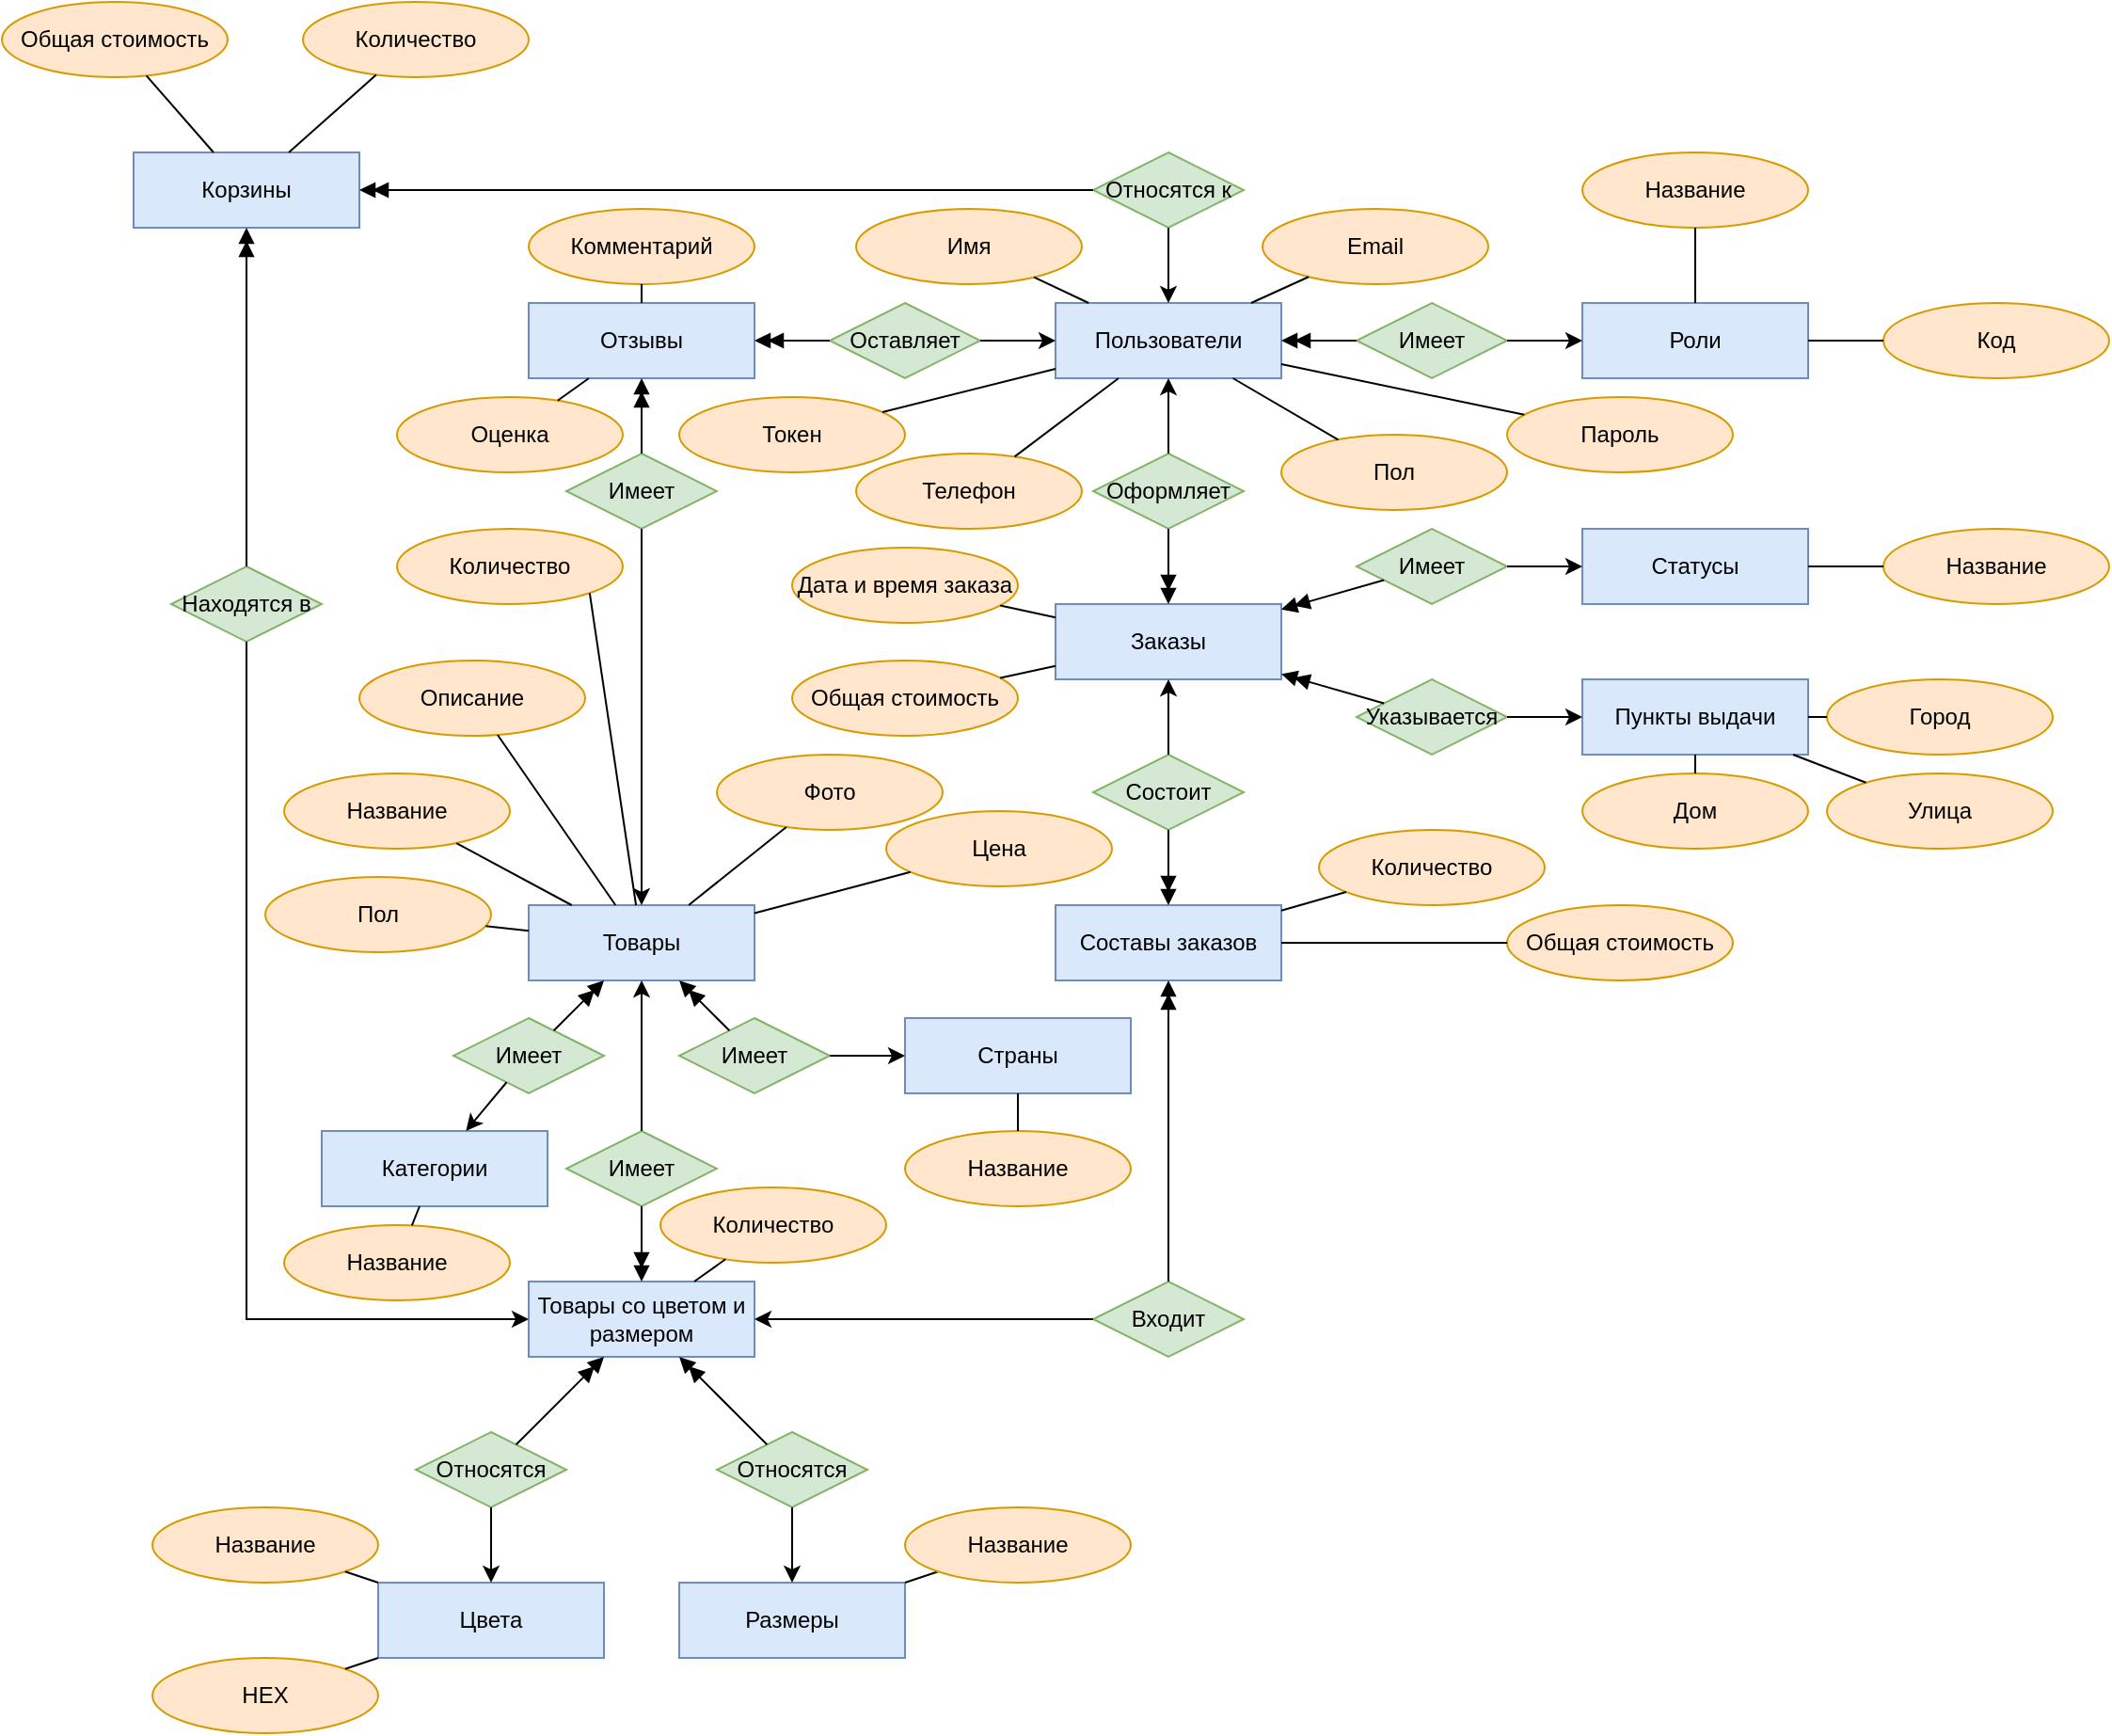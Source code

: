 <mxfile version="14.6.13" type="device" pages="3"><diagram name="КМ" id="NnuoUMLHpnMkMk_8F0H8"><mxGraphModel dx="2274" dy="893" grid="1" gridSize="10" guides="1" tooltips="1" connect="1" arrows="1" fold="1" page="1" pageScale="1" pageWidth="827" pageHeight="1169" math="0" shadow="0"><root><mxCell id="0"/><mxCell id="1" parent="0"/><mxCell id="yCgLrW9Frlb7kfO5Yad9-1" value="Пользователи" style="rounded=0;whiteSpace=wrap;html=1;fillColor=#dae8fc;strokeColor=#6c8ebf;" parent="1" vertex="1"><mxGeometry x="400" y="240" width="120" height="40" as="geometry"/></mxCell><mxCell id="yCgLrW9Frlb7kfO5Yad9-2" value="Имеет" style="rhombus;whiteSpace=wrap;html=1;fillColor=#d5e8d4;strokeColor=#82b366;" parent="1" vertex="1"><mxGeometry x="560" y="240" width="80" height="40" as="geometry"/></mxCell><mxCell id="yCgLrW9Frlb7kfO5Yad9-3" value="Название" style="ellipse;whiteSpace=wrap;html=1;fillColor=#ffe6cc;strokeColor=#d79b00;" parent="1" vertex="1"><mxGeometry x="680" y="160" width="120" height="40" as="geometry"/></mxCell><mxCell id="yCgLrW9Frlb7kfO5Yad9-4" value="Роли" style="rounded=0;whiteSpace=wrap;html=1;fillColor=#dae8fc;strokeColor=#6c8ebf;" parent="1" vertex="1"><mxGeometry x="680" y="240" width="120" height="40" as="geometry"/></mxCell><mxCell id="yCgLrW9Frlb7kfO5Yad9-6" value="Товары" style="rounded=0;whiteSpace=wrap;html=1;fillColor=#dae8fc;strokeColor=#6c8ebf;" parent="1" vertex="1"><mxGeometry x="120" y="560" width="120" height="40" as="geometry"/></mxCell><mxCell id="yCgLrW9Frlb7kfO5Yad9-7" value="Страны" style="rounded=0;whiteSpace=wrap;html=1;fillColor=#dae8fc;strokeColor=#6c8ebf;" parent="1" vertex="1"><mxGeometry x="320" y="620" width="120" height="40" as="geometry"/></mxCell><mxCell id="yCgLrW9Frlb7kfO5Yad9-8" value="Категории" style="rounded=0;whiteSpace=wrap;html=1;fillColor=#dae8fc;strokeColor=#6c8ebf;" parent="1" vertex="1"><mxGeometry x="10" y="680" width="120" height="40" as="geometry"/></mxCell><mxCell id="yCgLrW9Frlb7kfO5Yad9-9" value="Заказы" style="rounded=0;whiteSpace=wrap;html=1;fillColor=#dae8fc;strokeColor=#6c8ebf;" parent="1" vertex="1"><mxGeometry x="400" y="400" width="120" height="40" as="geometry"/></mxCell><mxCell id="yCgLrW9Frlb7kfO5Yad9-10" value="Статусы" style="rounded=0;whiteSpace=wrap;html=1;fillColor=#dae8fc;strokeColor=#6c8ebf;" parent="1" vertex="1"><mxGeometry x="680" y="360" width="120" height="40" as="geometry"/></mxCell><mxCell id="yCgLrW9Frlb7kfO5Yad9-11" value="Пункты выдачи" style="rounded=0;whiteSpace=wrap;html=1;fillColor=#dae8fc;strokeColor=#6c8ebf;" parent="1" vertex="1"><mxGeometry x="680" y="440" width="120" height="40" as="geometry"/></mxCell><mxCell id="yCgLrW9Frlb7kfO5Yad9-12" value="Отзывы" style="rounded=0;whiteSpace=wrap;html=1;fillColor=#dae8fc;strokeColor=#6c8ebf;" parent="1" vertex="1"><mxGeometry x="120" y="240" width="120" height="40" as="geometry"/></mxCell><mxCell id="yCgLrW9Frlb7kfO5Yad9-13" value="" style="endArrow=doubleBlock;html=1;rounded=0;endFill=1;" parent="1" source="yCgLrW9Frlb7kfO5Yad9-2" target="yCgLrW9Frlb7kfO5Yad9-1" edge="1"><mxGeometry width="50" height="50" relative="1" as="geometry"><mxPoint x="630" y="380" as="sourcePoint"/><mxPoint x="680" y="330" as="targetPoint"/></mxGeometry></mxCell><mxCell id="yCgLrW9Frlb7kfO5Yad9-14" value="" style="endArrow=classic;html=1;rounded=0;" parent="1" source="yCgLrW9Frlb7kfO5Yad9-2" target="yCgLrW9Frlb7kfO5Yad9-4" edge="1"><mxGeometry width="50" height="50" relative="1" as="geometry"><mxPoint x="660" y="420" as="sourcePoint"/><mxPoint x="710" y="370" as="targetPoint"/></mxGeometry></mxCell><mxCell id="yCgLrW9Frlb7kfO5Yad9-15" value="Оставляет" style="rhombus;whiteSpace=wrap;html=1;fillColor=#d5e8d4;strokeColor=#82b366;" parent="1" vertex="1"><mxGeometry x="280" y="240" width="80" height="40" as="geometry"/></mxCell><mxCell id="yCgLrW9Frlb7kfO5Yad9-16" value="" style="endArrow=classic;html=1;rounded=0;" parent="1" source="yCgLrW9Frlb7kfO5Yad9-15" target="yCgLrW9Frlb7kfO5Yad9-1" edge="1"><mxGeometry width="50" height="50" relative="1" as="geometry"><mxPoint x="260" y="380" as="sourcePoint"/><mxPoint x="310" y="330" as="targetPoint"/></mxGeometry></mxCell><mxCell id="yCgLrW9Frlb7kfO5Yad9-17" value="" style="endArrow=doubleBlock;html=1;rounded=0;endFill=1;" parent="1" target="yCgLrW9Frlb7kfO5Yad9-12" edge="1"><mxGeometry width="50" height="50" relative="1" as="geometry"><mxPoint x="280" y="260" as="sourcePoint"/><mxPoint x="350" y="370" as="targetPoint"/></mxGeometry></mxCell><mxCell id="yCgLrW9Frlb7kfO5Yad9-19" value="Имеет" style="rhombus;whiteSpace=wrap;html=1;fillColor=#d5e8d4;strokeColor=#82b366;" parent="1" vertex="1"><mxGeometry x="140" y="320" width="80" height="40" as="geometry"/></mxCell><mxCell id="yCgLrW9Frlb7kfO5Yad9-20" value="" style="endArrow=classic;html=1;rounded=0;" parent="1" source="yCgLrW9Frlb7kfO5Yad9-19" target="yCgLrW9Frlb7kfO5Yad9-6" edge="1"><mxGeometry width="50" height="50" relative="1" as="geometry"><mxPoint x="250" y="520" as="sourcePoint"/><mxPoint x="300" y="470" as="targetPoint"/></mxGeometry></mxCell><mxCell id="yCgLrW9Frlb7kfO5Yad9-21" value="" style="endArrow=doubleBlock;html=1;rounded=0;endFill=1;" parent="1" source="yCgLrW9Frlb7kfO5Yad9-19" target="yCgLrW9Frlb7kfO5Yad9-12" edge="1"><mxGeometry width="50" height="50" relative="1" as="geometry"><mxPoint x="40" y="560" as="sourcePoint"/><mxPoint x="90" y="510" as="targetPoint"/></mxGeometry></mxCell><mxCell id="yCgLrW9Frlb7kfO5Yad9-22" value="Оформляет" style="rhombus;whiteSpace=wrap;html=1;fillColor=#d5e8d4;strokeColor=#82b366;" parent="1" vertex="1"><mxGeometry x="420" y="320" width="80" height="40" as="geometry"/></mxCell><mxCell id="yCgLrW9Frlb7kfO5Yad9-23" value="Состоит" style="rhombus;whiteSpace=wrap;html=1;fillColor=#d5e8d4;strokeColor=#82b366;" parent="1" vertex="1"><mxGeometry x="420" y="480" width="80" height="40" as="geometry"/></mxCell><mxCell id="yCgLrW9Frlb7kfO5Yad9-24" value="Составы заказов" style="rounded=0;whiteSpace=wrap;html=1;fillColor=#dae8fc;strokeColor=#6c8ebf;" parent="1" vertex="1"><mxGeometry x="400" y="560" width="120" height="40" as="geometry"/></mxCell><mxCell id="yCgLrW9Frlb7kfO5Yad9-26" value="" style="endArrow=classic;html=1;rounded=0;" parent="1" source="yCgLrW9Frlb7kfO5Yad9-22" target="yCgLrW9Frlb7kfO5Yad9-1" edge="1"><mxGeometry width="50" height="50" relative="1" as="geometry"><mxPoint x="590" y="470" as="sourcePoint"/><mxPoint x="640" y="420" as="targetPoint"/></mxGeometry></mxCell><mxCell id="yCgLrW9Frlb7kfO5Yad9-27" value="" style="endArrow=doubleBlock;html=1;rounded=0;endFill=1;" parent="1" source="yCgLrW9Frlb7kfO5Yad9-22" target="yCgLrW9Frlb7kfO5Yad9-9" edge="1"><mxGeometry width="50" height="50" relative="1" as="geometry"><mxPoint x="470" y="330" as="sourcePoint"/><mxPoint x="470" y="290" as="targetPoint"/></mxGeometry></mxCell><mxCell id="yCgLrW9Frlb7kfO5Yad9-28" value="" style="endArrow=doubleBlock;html=1;rounded=0;endFill=1;" parent="1" source="yCgLrW9Frlb7kfO5Yad9-23" target="yCgLrW9Frlb7kfO5Yad9-24" edge="1"><mxGeometry width="50" height="50" relative="1" as="geometry"><mxPoint x="370" y="740" as="sourcePoint"/><mxPoint x="550" y="510" as="targetPoint"/></mxGeometry></mxCell><mxCell id="yCgLrW9Frlb7kfO5Yad9-29" value="" style="endArrow=classic;html=1;rounded=0;" parent="1" source="yCgLrW9Frlb7kfO5Yad9-23" target="yCgLrW9Frlb7kfO5Yad9-9" edge="1"><mxGeometry width="50" height="50" relative="1" as="geometry"><mxPoint x="560" y="520" as="sourcePoint"/><mxPoint x="610" y="470" as="targetPoint"/></mxGeometry></mxCell><mxCell id="yCgLrW9Frlb7kfO5Yad9-32" value="Имеет" style="rhombus;whiteSpace=wrap;html=1;fillColor=#d5e8d4;strokeColor=#82b366;" parent="1" vertex="1"><mxGeometry x="560" y="360" width="80" height="40" as="geometry"/></mxCell><mxCell id="yCgLrW9Frlb7kfO5Yad9-33" value="" style="endArrow=doubleBlock;html=1;rounded=0;endFill=1;" parent="1" source="yCgLrW9Frlb7kfO5Yad9-32" target="yCgLrW9Frlb7kfO5Yad9-9" edge="1"><mxGeometry width="50" height="50" relative="1" as="geometry"><mxPoint x="560" y="540" as="sourcePoint"/><mxPoint x="610" y="490" as="targetPoint"/></mxGeometry></mxCell><mxCell id="yCgLrW9Frlb7kfO5Yad9-34" value="" style="endArrow=classic;html=1;rounded=0;" parent="1" source="yCgLrW9Frlb7kfO5Yad9-32" target="yCgLrW9Frlb7kfO5Yad9-10" edge="1"><mxGeometry width="50" height="50" relative="1" as="geometry"><mxPoint x="570" y="430" as="sourcePoint"/><mxPoint x="530" y="430" as="targetPoint"/></mxGeometry></mxCell><mxCell id="yCgLrW9Frlb7kfO5Yad9-35" value="Указывается" style="rhombus;whiteSpace=wrap;html=1;fillColor=#d5e8d4;strokeColor=#82b366;" parent="1" vertex="1"><mxGeometry x="560" y="440" width="80" height="40" as="geometry"/></mxCell><mxCell id="yCgLrW9Frlb7kfO5Yad9-36" value="" style="endArrow=classic;html=1;rounded=0;" parent="1" source="yCgLrW9Frlb7kfO5Yad9-35" target="yCgLrW9Frlb7kfO5Yad9-11" edge="1"><mxGeometry width="50" height="50" relative="1" as="geometry"><mxPoint x="690" y="590" as="sourcePoint"/><mxPoint x="740" y="540" as="targetPoint"/></mxGeometry></mxCell><mxCell id="yCgLrW9Frlb7kfO5Yad9-37" value="" style="endArrow=doubleBlock;html=1;rounded=0;endFill=1;" parent="1" source="yCgLrW9Frlb7kfO5Yad9-35" target="yCgLrW9Frlb7kfO5Yad9-9" edge="1"><mxGeometry width="50" height="50" relative="1" as="geometry"><mxPoint x="650" y="600" as="sourcePoint"/><mxPoint x="700" y="550" as="targetPoint"/></mxGeometry></mxCell><mxCell id="yCgLrW9Frlb7kfO5Yad9-38" value="Корзины" style="rounded=0;whiteSpace=wrap;html=1;fillColor=#dae8fc;strokeColor=#6c8ebf;" parent="1" vertex="1"><mxGeometry x="-90" y="160" width="120" height="40" as="geometry"/></mxCell><mxCell id="yCgLrW9Frlb7kfO5Yad9-39" value="Имеет" style="rhombus;whiteSpace=wrap;html=1;fillColor=#d5e8d4;strokeColor=#82b366;" parent="1" vertex="1"><mxGeometry x="80" y="620" width="80" height="40" as="geometry"/></mxCell><mxCell id="yCgLrW9Frlb7kfO5Yad9-40" value="Имеет" style="rhombus;whiteSpace=wrap;html=1;fillColor=#d5e8d4;strokeColor=#82b366;" parent="1" vertex="1"><mxGeometry x="200" y="620" width="80" height="40" as="geometry"/></mxCell><mxCell id="yCgLrW9Frlb7kfO5Yad9-41" value="" style="endArrow=classic;html=1;rounded=0;" parent="1" source="yCgLrW9Frlb7kfO5Yad9-39" target="yCgLrW9Frlb7kfO5Yad9-8" edge="1"><mxGeometry width="50" height="50" relative="1" as="geometry"><mxPoint x="-30" y="670" as="sourcePoint"/><mxPoint x="20" y="620" as="targetPoint"/></mxGeometry></mxCell><mxCell id="yCgLrW9Frlb7kfO5Yad9-42" value="" style="endArrow=classic;html=1;rounded=0;" parent="1" source="yCgLrW9Frlb7kfO5Yad9-40" target="yCgLrW9Frlb7kfO5Yad9-7" edge="1"><mxGeometry width="50" height="50" relative="1" as="geometry"><mxPoint x="102" y="686" as="sourcePoint"/><mxPoint x="80" y="730" as="targetPoint"/></mxGeometry></mxCell><mxCell id="yCgLrW9Frlb7kfO5Yad9-43" value="" style="endArrow=doubleBlock;html=1;rounded=0;endFill=1;" parent="1" source="yCgLrW9Frlb7kfO5Yad9-40" target="yCgLrW9Frlb7kfO5Yad9-6" edge="1"><mxGeometry width="50" height="50" relative="1" as="geometry"><mxPoint x="275" y="687" as="sourcePoint"/><mxPoint x="289" y="735" as="targetPoint"/></mxGeometry></mxCell><mxCell id="yCgLrW9Frlb7kfO5Yad9-44" value="" style="endArrow=doubleBlock;html=1;rounded=0;endFill=1;" parent="1" source="yCgLrW9Frlb7kfO5Yad9-39" target="yCgLrW9Frlb7kfO5Yad9-6" edge="1"><mxGeometry width="50" height="50" relative="1" as="geometry"><mxPoint x="257" y="657" as="sourcePoint"/><mxPoint x="210" y="610" as="targetPoint"/></mxGeometry></mxCell><mxCell id="yCgLrW9Frlb7kfO5Yad9-45" value="Относятся к" style="rhombus;whiteSpace=wrap;html=1;fillColor=#d5e8d4;strokeColor=#82b366;" parent="1" vertex="1"><mxGeometry x="420" y="160" width="80" height="40" as="geometry"/></mxCell><mxCell id="yCgLrW9Frlb7kfO5Yad9-46" value="" style="endArrow=doubleBlock;html=1;rounded=0;endFill=1;" parent="1" source="yCgLrW9Frlb7kfO5Yad9-45" target="yCgLrW9Frlb7kfO5Yad9-38" edge="1"><mxGeometry width="50" height="50" relative="1" as="geometry"><mxPoint x="640" y="180" as="sourcePoint"/><mxPoint x="690" y="130" as="targetPoint"/></mxGeometry></mxCell><mxCell id="yCgLrW9Frlb7kfO5Yad9-47" value="" style="endArrow=classic;html=1;rounded=0;" parent="1" source="yCgLrW9Frlb7kfO5Yad9-45" target="yCgLrW9Frlb7kfO5Yad9-1" edge="1"><mxGeometry width="50" height="50" relative="1" as="geometry"><mxPoint x="470" y="170" as="sourcePoint"/><mxPoint x="470" y="130" as="targetPoint"/></mxGeometry></mxCell><mxCell id="yCgLrW9Frlb7kfO5Yad9-48" value="Находятся в" style="rhombus;whiteSpace=wrap;html=1;fillColor=#d5e8d4;strokeColor=#82b366;" parent="1" vertex="1"><mxGeometry x="-70" y="380" width="80" height="40" as="geometry"/></mxCell><mxCell id="yCgLrW9Frlb7kfO5Yad9-49" value="" style="endArrow=doubleBlock;html=1;rounded=0;endFill=1;" parent="1" source="yCgLrW9Frlb7kfO5Yad9-48" target="yCgLrW9Frlb7kfO5Yad9-38" edge="1"><mxGeometry width="50" height="50" relative="1" as="geometry"><mxPoint x="320" y="550" as="sourcePoint"/><mxPoint x="370" y="500" as="targetPoint"/></mxGeometry></mxCell><mxCell id="yCgLrW9Frlb7kfO5Yad9-51" value="Название" style="ellipse;whiteSpace=wrap;html=1;fillColor=#ffe6cc;strokeColor=#d79b00;" parent="1" vertex="1"><mxGeometry x="840" y="360" width="120" height="40" as="geometry"/></mxCell><mxCell id="yCgLrW9Frlb7kfO5Yad9-52" value="Город" style="ellipse;whiteSpace=wrap;html=1;fillColor=#ffe6cc;strokeColor=#d79b00;" parent="1" vertex="1"><mxGeometry x="810" y="440" width="120" height="40" as="geometry"/></mxCell><mxCell id="yCgLrW9Frlb7kfO5Yad9-53" value="Улица" style="ellipse;whiteSpace=wrap;html=1;fillColor=#ffe6cc;strokeColor=#d79b00;" parent="1" vertex="1"><mxGeometry x="810" y="490" width="120" height="40" as="geometry"/></mxCell><mxCell id="yCgLrW9Frlb7kfO5Yad9-54" value="Дом" style="ellipse;whiteSpace=wrap;html=1;fillColor=#ffe6cc;strokeColor=#d79b00;" parent="1" vertex="1"><mxGeometry x="680" y="490" width="120" height="40" as="geometry"/></mxCell><mxCell id="yCgLrW9Frlb7kfO5Yad9-56" value="" style="endArrow=none;html=1;rounded=0;" parent="1" source="yCgLrW9Frlb7kfO5Yad9-4" target="yCgLrW9Frlb7kfO5Yad9-3" edge="1"><mxGeometry width="50" height="50" relative="1" as="geometry"><mxPoint x="910" y="250" as="sourcePoint"/><mxPoint x="960" y="200" as="targetPoint"/></mxGeometry></mxCell><mxCell id="yCgLrW9Frlb7kfO5Yad9-57" value="" style="endArrow=none;html=1;rounded=0;" parent="1" source="yCgLrW9Frlb7kfO5Yad9-10" target="yCgLrW9Frlb7kfO5Yad9-51" edge="1"><mxGeometry width="50" height="50" relative="1" as="geometry"><mxPoint x="750" y="250" as="sourcePoint"/><mxPoint x="750" y="210" as="targetPoint"/></mxGeometry></mxCell><mxCell id="yCgLrW9Frlb7kfO5Yad9-58" value="" style="endArrow=none;html=1;rounded=0;" parent="1" source="yCgLrW9Frlb7kfO5Yad9-11" target="yCgLrW9Frlb7kfO5Yad9-52" edge="1"><mxGeometry width="50" height="50" relative="1" as="geometry"><mxPoint x="810" y="390" as="sourcePoint"/><mxPoint x="850" y="390" as="targetPoint"/></mxGeometry></mxCell><mxCell id="yCgLrW9Frlb7kfO5Yad9-59" value="" style="endArrow=none;html=1;rounded=0;" parent="1" source="yCgLrW9Frlb7kfO5Yad9-11" target="yCgLrW9Frlb7kfO5Yad9-53" edge="1"><mxGeometry width="50" height="50" relative="1" as="geometry"><mxPoint x="810" y="470" as="sourcePoint"/><mxPoint x="850" y="470" as="targetPoint"/></mxGeometry></mxCell><mxCell id="yCgLrW9Frlb7kfO5Yad9-60" value="" style="endArrow=none;html=1;rounded=0;" parent="1" source="yCgLrW9Frlb7kfO5Yad9-11" target="yCgLrW9Frlb7kfO5Yad9-54" edge="1"><mxGeometry width="50" height="50" relative="1" as="geometry"><mxPoint x="810" y="490" as="sourcePoint"/><mxPoint x="820" y="560" as="targetPoint"/></mxGeometry></mxCell><mxCell id="yCgLrW9Frlb7kfO5Yad9-62" value="Пол" style="ellipse;whiteSpace=wrap;html=1;fillColor=#ffe6cc;strokeColor=#d79b00;" parent="1" vertex="1"><mxGeometry x="520" y="310" width="120" height="40" as="geometry"/></mxCell><mxCell id="yCgLrW9Frlb7kfO5Yad9-63" value="Email" style="ellipse;whiteSpace=wrap;html=1;fillColor=#ffe6cc;strokeColor=#d79b00;" parent="1" vertex="1"><mxGeometry x="510" y="190" width="120" height="40" as="geometry"/></mxCell><mxCell id="yCgLrW9Frlb7kfO5Yad9-64" value="&lt;span style=&quot;font-weight: normal;&quot;&gt;Имя&lt;/span&gt;" style="ellipse;whiteSpace=wrap;html=1;fillColor=#ffe6cc;strokeColor=#d79b00;fontStyle=1" parent="1" vertex="1"><mxGeometry x="294" y="190" width="120" height="40" as="geometry"/></mxCell><mxCell id="yCgLrW9Frlb7kfO5Yad9-65" value="Телефон" style="ellipse;whiteSpace=wrap;html=1;fillColor=#ffe6cc;strokeColor=#d79b00;" parent="1" vertex="1"><mxGeometry x="294" y="320" width="120" height="40" as="geometry"/></mxCell><mxCell id="yCgLrW9Frlb7kfO5Yad9-66" value="" style="endArrow=none;html=1;rounded=0;" parent="1" source="yCgLrW9Frlb7kfO5Yad9-64" target="yCgLrW9Frlb7kfO5Yad9-1" edge="1"><mxGeometry width="50" height="50" relative="1" as="geometry"><mxPoint x="300" y="140" as="sourcePoint"/><mxPoint x="350" y="90" as="targetPoint"/></mxGeometry></mxCell><mxCell id="yCgLrW9Frlb7kfO5Yad9-67" value="" style="endArrow=none;html=1;rounded=0;" parent="1" source="yCgLrW9Frlb7kfO5Yad9-1" target="yCgLrW9Frlb7kfO5Yad9-63" edge="1"><mxGeometry width="50" height="50" relative="1" as="geometry"><mxPoint x="398" y="236" as="sourcePoint"/><mxPoint x="428" y="250" as="targetPoint"/></mxGeometry></mxCell><mxCell id="yCgLrW9Frlb7kfO5Yad9-68" value="" style="endArrow=none;html=1;rounded=0;" parent="1" source="yCgLrW9Frlb7kfO5Yad9-1" target="yCgLrW9Frlb7kfO5Yad9-62" edge="1"><mxGeometry width="50" height="50" relative="1" as="geometry"><mxPoint x="514" y="250" as="sourcePoint"/><mxPoint x="545" y="236" as="targetPoint"/></mxGeometry></mxCell><mxCell id="yCgLrW9Frlb7kfO5Yad9-69" value="" style="endArrow=none;html=1;rounded=0;" parent="1" source="yCgLrW9Frlb7kfO5Yad9-1" target="yCgLrW9Frlb7kfO5Yad9-65" edge="1"><mxGeometry width="50" height="50" relative="1" as="geometry"><mxPoint x="478" y="250" as="sourcePoint"/><mxPoint x="522" y="140" as="targetPoint"/></mxGeometry></mxCell><mxCell id="yCgLrW9Frlb7kfO5Yad9-70" value="Дата и время заказа" style="ellipse;whiteSpace=wrap;html=1;fillColor=#ffe6cc;strokeColor=#d79b00;" parent="1" vertex="1"><mxGeometry x="260" y="370" width="120" height="40" as="geometry"/></mxCell><mxCell id="yCgLrW9Frlb7kfO5Yad9-71" value="Общая стоимость" style="ellipse;whiteSpace=wrap;html=1;fillColor=#ffe6cc;strokeColor=#d79b00;" parent="1" vertex="1"><mxGeometry x="260" y="430" width="120" height="40" as="geometry"/></mxCell><mxCell id="yCgLrW9Frlb7kfO5Yad9-72" value="" style="endArrow=none;html=1;rounded=0;" parent="1" source="yCgLrW9Frlb7kfO5Yad9-71" target="yCgLrW9Frlb7kfO5Yad9-9" edge="1"><mxGeometry width="50" height="50" relative="1" as="geometry"><mxPoint x="270" y="540" as="sourcePoint"/><mxPoint x="320" y="490" as="targetPoint"/></mxGeometry></mxCell><mxCell id="yCgLrW9Frlb7kfO5Yad9-73" value="" style="endArrow=none;html=1;rounded=0;" parent="1" source="yCgLrW9Frlb7kfO5Yad9-70" target="yCgLrW9Frlb7kfO5Yad9-9" edge="1"><mxGeometry width="50" height="50" relative="1" as="geometry"><mxPoint x="290" y="540" as="sourcePoint"/><mxPoint x="340" y="490" as="targetPoint"/></mxGeometry></mxCell><mxCell id="yCgLrW9Frlb7kfO5Yad9-74" value="Количество" style="ellipse;whiteSpace=wrap;html=1;fillColor=#ffe6cc;strokeColor=#d79b00;" parent="1" vertex="1"><mxGeometry x="540" y="520" width="120" height="40" as="geometry"/></mxCell><mxCell id="yCgLrW9Frlb7kfO5Yad9-75" value="Общая стоимость" style="ellipse;whiteSpace=wrap;html=1;fillColor=#ffe6cc;strokeColor=#d79b00;" parent="1" vertex="1"><mxGeometry x="640" y="560" width="120" height="40" as="geometry"/></mxCell><mxCell id="yCgLrW9Frlb7kfO5Yad9-76" value="" style="endArrow=none;html=1;rounded=0;" parent="1" source="yCgLrW9Frlb7kfO5Yad9-24" target="yCgLrW9Frlb7kfO5Yad9-75" edge="1"><mxGeometry width="50" height="50" relative="1" as="geometry"><mxPoint x="580" y="730" as="sourcePoint"/><mxPoint x="630" y="680" as="targetPoint"/></mxGeometry></mxCell><mxCell id="yCgLrW9Frlb7kfO5Yad9-77" value="" style="endArrow=none;html=1;rounded=0;" parent="1" source="yCgLrW9Frlb7kfO5Yad9-24" target="yCgLrW9Frlb7kfO5Yad9-74" edge="1"><mxGeometry width="50" height="50" relative="1" as="geometry"><mxPoint x="530" y="607" as="sourcePoint"/><mxPoint x="564" y="617" as="targetPoint"/></mxGeometry></mxCell><mxCell id="yCgLrW9Frlb7kfO5Yad9-78" value="Название" style="ellipse;whiteSpace=wrap;html=1;fillColor=#ffe6cc;strokeColor=#d79b00;" parent="1" vertex="1"><mxGeometry x="320" y="680" width="120" height="40" as="geometry"/></mxCell><mxCell id="yCgLrW9Frlb7kfO5Yad9-79" value="Название" style="ellipse;whiteSpace=wrap;html=1;fillColor=#ffe6cc;strokeColor=#d79b00;" parent="1" vertex="1"><mxGeometry x="-10" y="730" width="120" height="40" as="geometry"/></mxCell><mxCell id="yCgLrW9Frlb7kfO5Yad9-80" value="" style="endArrow=none;html=1;rounded=0;" parent="1" source="yCgLrW9Frlb7kfO5Yad9-7" target="yCgLrW9Frlb7kfO5Yad9-78" edge="1"><mxGeometry width="50" height="50" relative="1" as="geometry"><mxPoint x="610" y="830" as="sourcePoint"/><mxPoint x="660" y="780" as="targetPoint"/></mxGeometry></mxCell><mxCell id="yCgLrW9Frlb7kfO5Yad9-81" value="" style="endArrow=none;html=1;rounded=0;" parent="1" source="yCgLrW9Frlb7kfO5Yad9-8" target="yCgLrW9Frlb7kfO5Yad9-79" edge="1"><mxGeometry width="50" height="50" relative="1" as="geometry"><mxPoint x="370" y="750" as="sourcePoint"/><mxPoint x="410" y="750" as="targetPoint"/></mxGeometry></mxCell><mxCell id="yCgLrW9Frlb7kfO5Yad9-82" value="Фото" style="ellipse;whiteSpace=wrap;html=1;fillColor=#ffe6cc;strokeColor=#d79b00;" parent="1" vertex="1"><mxGeometry x="220" y="480" width="120" height="40" as="geometry"/></mxCell><mxCell id="yCgLrW9Frlb7kfO5Yad9-83" value="Описание" style="ellipse;whiteSpace=wrap;html=1;fillColor=#ffe6cc;strokeColor=#d79b00;" parent="1" vertex="1"><mxGeometry x="30" y="430" width="120" height="40" as="geometry"/></mxCell><mxCell id="yCgLrW9Frlb7kfO5Yad9-84" value="Название" style="ellipse;whiteSpace=wrap;html=1;fillColor=#ffe6cc;strokeColor=#d79b00;" parent="1" vertex="1"><mxGeometry x="-10" y="490" width="120" height="40" as="geometry"/></mxCell><mxCell id="yCgLrW9Frlb7kfO5Yad9-85" value="Цена" style="ellipse;whiteSpace=wrap;html=1;fillColor=#ffe6cc;strokeColor=#d79b00;" parent="1" vertex="1"><mxGeometry x="310" y="510" width="120" height="40" as="geometry"/></mxCell><mxCell id="yCgLrW9Frlb7kfO5Yad9-86" value="" style="endArrow=none;html=1;rounded=0;" parent="1" source="yCgLrW9Frlb7kfO5Yad9-83" target="yCgLrW9Frlb7kfO5Yad9-6" edge="1"><mxGeometry width="50" height="50" relative="1" as="geometry"><mxPoint x="-160" y="560" as="sourcePoint"/><mxPoint x="-110" y="510" as="targetPoint"/></mxGeometry></mxCell><mxCell id="yCgLrW9Frlb7kfO5Yad9-87" value="" style="endArrow=none;html=1;rounded=0;" parent="1" source="yCgLrW9Frlb7kfO5Yad9-6" target="yCgLrW9Frlb7kfO5Yad9-84" edge="1"><mxGeometry width="50" height="50" relative="1" as="geometry"><mxPoint x="-220" y="580" as="sourcePoint"/><mxPoint x="-170" y="530" as="targetPoint"/></mxGeometry></mxCell><mxCell id="yCgLrW9Frlb7kfO5Yad9-89" value="" style="endArrow=none;html=1;rounded=0;" parent="1" source="yCgLrW9Frlb7kfO5Yad9-6" target="yCgLrW9Frlb7kfO5Yad9-85" edge="1"><mxGeometry width="50" height="50" relative="1" as="geometry"><mxPoint x="130" y="609" as="sourcePoint"/><mxPoint x="93" y="621" as="targetPoint"/></mxGeometry></mxCell><mxCell id="yCgLrW9Frlb7kfO5Yad9-90" value="" style="endArrow=none;html=1;rounded=0;" parent="1" source="yCgLrW9Frlb7kfO5Yad9-6" target="yCgLrW9Frlb7kfO5Yad9-82" edge="1"><mxGeometry width="50" height="50" relative="1" as="geometry"><mxPoint x="246" y="610" as="sourcePoint"/><mxPoint x="289" y="625" as="targetPoint"/></mxGeometry></mxCell><mxCell id="yCgLrW9Frlb7kfO5Yad9-91" value="Количество" style="ellipse;whiteSpace=wrap;html=1;fillColor=#ffe6cc;strokeColor=#d79b00;" parent="1" vertex="1"><mxGeometry y="80" width="120" height="40" as="geometry"/></mxCell><mxCell id="yCgLrW9Frlb7kfO5Yad9-92" value="" style="endArrow=none;html=1;rounded=0;" parent="1" source="yCgLrW9Frlb7kfO5Yad9-38" target="yCgLrW9Frlb7kfO5Yad9-91" edge="1"><mxGeometry width="50" height="50" relative="1" as="geometry"><mxPoint x="210" y="140" as="sourcePoint"/><mxPoint x="260" y="90" as="targetPoint"/></mxGeometry></mxCell><mxCell id="yCgLrW9Frlb7kfO5Yad9-93" value="Комментарий" style="ellipse;whiteSpace=wrap;html=1;fillColor=#ffe6cc;strokeColor=#d79b00;" parent="1" vertex="1"><mxGeometry x="120" y="190" width="120" height="40" as="geometry"/></mxCell><mxCell id="yCgLrW9Frlb7kfO5Yad9-94" value="Оценка" style="ellipse;whiteSpace=wrap;html=1;fillColor=#ffe6cc;strokeColor=#d79b00;" parent="1" vertex="1"><mxGeometry x="50" y="290" width="120" height="40" as="geometry"/></mxCell><mxCell id="yCgLrW9Frlb7kfO5Yad9-95" value="" style="endArrow=none;html=1;rounded=0;" parent="1" source="yCgLrW9Frlb7kfO5Yad9-94" target="yCgLrW9Frlb7kfO5Yad9-12" edge="1"><mxGeometry width="50" height="50" relative="1" as="geometry"><mxPoint x="460" y="460" as="sourcePoint"/><mxPoint x="510" y="410" as="targetPoint"/></mxGeometry></mxCell><mxCell id="yCgLrW9Frlb7kfO5Yad9-96" value="" style="endArrow=none;html=1;rounded=0;" parent="1" source="yCgLrW9Frlb7kfO5Yad9-12" target="yCgLrW9Frlb7kfO5Yad9-93" edge="1"><mxGeometry width="50" height="50" relative="1" as="geometry"><mxPoint x="145" y="302" as="sourcePoint"/><mxPoint x="162" y="290" as="targetPoint"/></mxGeometry></mxCell><mxCell id="J4xteB3DweQiM2HMjxct-1" value="Код" style="ellipse;whiteSpace=wrap;html=1;fillColor=#ffe6cc;strokeColor=#d79b00;" parent="1" vertex="1"><mxGeometry x="840" y="240" width="120" height="40" as="geometry"/></mxCell><mxCell id="J4xteB3DweQiM2HMjxct-2" value="" style="endArrow=none;html=1;rounded=0;" parent="1" source="yCgLrW9Frlb7kfO5Yad9-4" target="J4xteB3DweQiM2HMjxct-1" edge="1"><mxGeometry width="50" height="50" relative="1" as="geometry"><mxPoint x="790" y="330" as="sourcePoint"/><mxPoint x="840" y="280" as="targetPoint"/></mxGeometry></mxCell><mxCell id="OKnBBB6Up7gwxEZbS0Ri-1" value="Пароль" style="ellipse;whiteSpace=wrap;html=1;fillColor=#ffe6cc;strokeColor=#d79b00;" parent="1" vertex="1"><mxGeometry x="640" y="290" width="120" height="40" as="geometry"/></mxCell><mxCell id="OKnBBB6Up7gwxEZbS0Ri-2" value="Токен" style="ellipse;whiteSpace=wrap;html=1;fillColor=#ffe6cc;strokeColor=#d79b00;" parent="1" vertex="1"><mxGeometry x="200" y="290" width="120" height="40" as="geometry"/></mxCell><mxCell id="OKnBBB6Up7gwxEZbS0Ri-3" value="" style="endArrow=none;html=1;rounded=0;" parent="1" source="OKnBBB6Up7gwxEZbS0Ri-2" target="yCgLrW9Frlb7kfO5Yad9-1" edge="1"><mxGeometry width="50" height="50" relative="1" as="geometry"><mxPoint x="440" y="120" as="sourcePoint"/><mxPoint x="490" y="70" as="targetPoint"/></mxGeometry></mxCell><mxCell id="OKnBBB6Up7gwxEZbS0Ri-4" value="" style="endArrow=none;html=1;rounded=0;" parent="1" source="OKnBBB6Up7gwxEZbS0Ri-1" target="yCgLrW9Frlb7kfO5Yad9-1" edge="1"><mxGeometry width="50" height="50" relative="1" as="geometry"><mxPoint x="382" y="179" as="sourcePoint"/><mxPoint x="451" y="250" as="targetPoint"/></mxGeometry></mxCell><mxCell id="aNAcUI0Tw2Zgzk5GWBzB-1" value="Количество" style="ellipse;whiteSpace=wrap;html=1;fillColor=#ffe6cc;strokeColor=#d79b00;" parent="1" vertex="1"><mxGeometry x="50" y="360" width="120" height="40" as="geometry"/></mxCell><mxCell id="aNAcUI0Tw2Zgzk5GWBzB-2" value="" style="endArrow=none;html=1;entryX=1;entryY=1;entryDx=0;entryDy=0;" parent="1" source="yCgLrW9Frlb7kfO5Yad9-6" target="aNAcUI0Tw2Zgzk5GWBzB-1" edge="1"><mxGeometry width="50" height="50" relative="1" as="geometry"><mxPoint x="-100" y="640" as="sourcePoint"/><mxPoint x="-50" y="590" as="targetPoint"/></mxGeometry></mxCell><mxCell id="FLiw_POTkfhPU81nlBsh-2" value="Товары со цветом и размером" style="rounded=0;whiteSpace=wrap;html=1;fillColor=#dae8fc;strokeColor=#6c8ebf;" parent="1" vertex="1"><mxGeometry x="120" y="760" width="120" height="40" as="geometry"/></mxCell><mxCell id="FLiw_POTkfhPU81nlBsh-5" value="Имеет" style="rhombus;whiteSpace=wrap;html=1;fillColor=#d5e8d4;strokeColor=#82b366;" parent="1" vertex="1"><mxGeometry x="140" y="680" width="80" height="40" as="geometry"/></mxCell><mxCell id="FLiw_POTkfhPU81nlBsh-6" value="Цвета" style="rounded=0;whiteSpace=wrap;html=1;fillColor=#dae8fc;strokeColor=#6c8ebf;" parent="1" vertex="1"><mxGeometry x="40" y="920" width="120" height="40" as="geometry"/></mxCell><mxCell id="FLiw_POTkfhPU81nlBsh-7" value="Размеры" style="rounded=0;whiteSpace=wrap;html=1;fillColor=#dae8fc;strokeColor=#6c8ebf;" parent="1" vertex="1"><mxGeometry x="200" y="920" width="120" height="40" as="geometry"/></mxCell><mxCell id="FLiw_POTkfhPU81nlBsh-8" value="Относятся" style="rhombus;whiteSpace=wrap;html=1;fillColor=#d5e8d4;strokeColor=#82b366;" parent="1" vertex="1"><mxGeometry x="60" y="840" width="80" height="40" as="geometry"/></mxCell><mxCell id="FLiw_POTkfhPU81nlBsh-9" value="Относятся" style="rhombus;whiteSpace=wrap;html=1;fillColor=#d5e8d4;strokeColor=#82b366;" parent="1" vertex="1"><mxGeometry x="220" y="840" width="80" height="40" as="geometry"/></mxCell><mxCell id="FLiw_POTkfhPU81nlBsh-11" value="" style="endArrow=classic;html=1;rounded=0;" parent="1" source="FLiw_POTkfhPU81nlBsh-5" target="yCgLrW9Frlb7kfO5Yad9-6" edge="1"><mxGeometry width="50" height="50" relative="1" as="geometry"><mxPoint x="120" y="695" as="sourcePoint"/><mxPoint x="177" y="610" as="targetPoint"/></mxGeometry></mxCell><mxCell id="FLiw_POTkfhPU81nlBsh-12" value="" style="endArrow=doubleBlock;html=1;rounded=0;endFill=1;" parent="1" source="FLiw_POTkfhPU81nlBsh-5" target="FLiw_POTkfhPU81nlBsh-2" edge="1"><mxGeometry width="50" height="50" relative="1" as="geometry"><mxPoint x="255" y="695" as="sourcePoint"/><mxPoint x="202" y="610" as="targetPoint"/></mxGeometry></mxCell><mxCell id="FLiw_POTkfhPU81nlBsh-14" value="" style="endArrow=classic;html=1;rounded=0;" parent="1" source="FLiw_POTkfhPU81nlBsh-8" target="FLiw_POTkfhPU81nlBsh-6" edge="1"><mxGeometry width="50" height="50" relative="1" as="geometry"><mxPoint x="-80" y="910" as="sourcePoint"/><mxPoint x="-30" y="860" as="targetPoint"/></mxGeometry></mxCell><mxCell id="FLiw_POTkfhPU81nlBsh-15" value="" style="endArrow=classic;html=1;rounded=0;" parent="1" source="FLiw_POTkfhPU81nlBsh-9" target="FLiw_POTkfhPU81nlBsh-7" edge="1"><mxGeometry width="50" height="50" relative="1" as="geometry"><mxPoint x="110" y="890" as="sourcePoint"/><mxPoint x="110" y="930" as="targetPoint"/></mxGeometry></mxCell><mxCell id="FLiw_POTkfhPU81nlBsh-16" value="" style="endArrow=doubleBlock;html=1;rounded=0;endFill=1;" parent="1" source="FLiw_POTkfhPU81nlBsh-9" target="FLiw_POTkfhPU81nlBsh-2" edge="1"><mxGeometry width="50" height="50" relative="1" as="geometry"><mxPoint x="270" y="890" as="sourcePoint"/><mxPoint x="270" y="930" as="targetPoint"/></mxGeometry></mxCell><mxCell id="FLiw_POTkfhPU81nlBsh-17" value="" style="endArrow=doubleBlock;html=1;rounded=0;endFill=1;" parent="1" source="FLiw_POTkfhPU81nlBsh-8" target="FLiw_POTkfhPU81nlBsh-2" edge="1"><mxGeometry width="50" height="50" relative="1" as="geometry"><mxPoint x="270" y="850" as="sourcePoint"/><mxPoint x="100" y="800" as="targetPoint"/></mxGeometry></mxCell><mxCell id="FLiw_POTkfhPU81nlBsh-18" value="Название" style="ellipse;whiteSpace=wrap;html=1;fillColor=#ffe6cc;strokeColor=#d79b00;" parent="1" vertex="1"><mxGeometry x="-80" y="880" width="120" height="40" as="geometry"/></mxCell><mxCell id="FLiw_POTkfhPU81nlBsh-20" value="" style="endArrow=none;html=1;rounded=0;" parent="1" source="FLiw_POTkfhPU81nlBsh-18" target="FLiw_POTkfhPU81nlBsh-6" edge="1"><mxGeometry width="50" height="50" relative="1" as="geometry"><mxPoint x="-130" y="950" as="sourcePoint"/><mxPoint x="-80" y="900" as="targetPoint"/></mxGeometry></mxCell><mxCell id="FLiw_POTkfhPU81nlBsh-21" value="" style="endArrow=none;html=1;rounded=0;" parent="1" source="FLiw_POTkfhPU81nlBsh-7" target="FLiw_POTkfhPU81nlBsh-22" edge="1"><mxGeometry width="50" height="50" relative="1" as="geometry"><mxPoint x="110" y="1010" as="sourcePoint"/><mxPoint x="260" y="1000" as="targetPoint"/></mxGeometry></mxCell><mxCell id="FLiw_POTkfhPU81nlBsh-22" value="Название" style="ellipse;whiteSpace=wrap;html=1;fillColor=#ffe6cc;strokeColor=#d79b00;" parent="1" vertex="1"><mxGeometry x="320" y="880" width="120" height="40" as="geometry"/></mxCell><mxCell id="0e4tPyR-fNZOdJcGI5SK-2" value="Количество" style="ellipse;whiteSpace=wrap;html=1;fillColor=#ffe6cc;strokeColor=#d79b00;" parent="1" vertex="1"><mxGeometry x="190" y="710" width="120" height="40" as="geometry"/></mxCell><mxCell id="0e4tPyR-fNZOdJcGI5SK-3" value="" style="endArrow=none;html=1;rounded=0;" parent="1" source="0e4tPyR-fNZOdJcGI5SK-2" target="FLiw_POTkfhPU81nlBsh-2" edge="1"><mxGeometry width="50" height="50" relative="1" as="geometry"><mxPoint x="-230" y="940" as="sourcePoint"/><mxPoint x="-180" y="890" as="targetPoint"/></mxGeometry></mxCell><mxCell id="ILd5EwcAUjSVg9TI1-oW-1" value="Общая стоимость" style="ellipse;whiteSpace=wrap;html=1;fillColor=#ffe6cc;strokeColor=#d79b00;" parent="1" vertex="1"><mxGeometry x="-160" y="80" width="120" height="40" as="geometry"/></mxCell><mxCell id="ILd5EwcAUjSVg9TI1-oW-2" value="" style="endArrow=none;html=1;" parent="1" source="yCgLrW9Frlb7kfO5Yad9-38" target="ILd5EwcAUjSVg9TI1-oW-1" edge="1"><mxGeometry width="50" height="50" relative="1" as="geometry"><mxPoint x="-160" y="300" as="sourcePoint"/><mxPoint x="-110" y="250" as="targetPoint"/></mxGeometry></mxCell><mxCell id="NnR2QRrxkett__h6SNz7-1" value="" style="endArrow=classic;html=1;rounded=0;endFill=1;" parent="1" source="yCgLrW9Frlb7kfO5Yad9-48" target="FLiw_POTkfhPU81nlBsh-2" edge="1"><mxGeometry width="50" height="50" relative="1" as="geometry"><mxPoint x="10" y="390" as="sourcePoint"/><mxPoint x="10" y="210" as="targetPoint"/><Array as="points"><mxPoint x="-30" y="780"/></Array></mxGeometry></mxCell><mxCell id="NnR2QRrxkett__h6SNz7-2" value="Пол" style="ellipse;whiteSpace=wrap;html=1;fillColor=#ffe6cc;strokeColor=#d79b00;" parent="1" vertex="1"><mxGeometry x="-20" y="545" width="120" height="40" as="geometry"/></mxCell><mxCell id="NnR2QRrxkett__h6SNz7-3" value="" style="endArrow=none;html=1;rounded=0;" parent="1" source="NnR2QRrxkett__h6SNz7-2" target="yCgLrW9Frlb7kfO5Yad9-6" edge="1"><mxGeometry width="50" height="50" relative="1" as="geometry"><mxPoint x="113" y="479" as="sourcePoint"/><mxPoint x="176" y="570" as="targetPoint"/></mxGeometry></mxCell><mxCell id="NnR2QRrxkett__h6SNz7-4" value="Входит" style="rhombus;whiteSpace=wrap;html=1;fillColor=#d5e8d4;strokeColor=#82b366;" parent="1" vertex="1"><mxGeometry x="420" y="760" width="80" height="40" as="geometry"/></mxCell><mxCell id="NnR2QRrxkett__h6SNz7-6" value="" style="endArrow=classic;html=1;rounded=0;" parent="1" source="NnR2QRrxkett__h6SNz7-4" target="FLiw_POTkfhPU81nlBsh-2" edge="1"><mxGeometry width="50" height="50" relative="1" as="geometry"><mxPoint x="500" y="870" as="sourcePoint"/><mxPoint x="550" y="820" as="targetPoint"/></mxGeometry></mxCell><mxCell id="NnR2QRrxkett__h6SNz7-7" value="" style="endArrow=doubleBlock;html=1;rounded=0;endFill=1;" parent="1" source="NnR2QRrxkett__h6SNz7-4" target="yCgLrW9Frlb7kfO5Yad9-24" edge="1"><mxGeometry width="50" height="50" relative="1" as="geometry"><mxPoint x="430" y="790" as="sourcePoint"/><mxPoint x="250" y="790" as="targetPoint"/></mxGeometry></mxCell><mxCell id="NnR2QRrxkett__h6SNz7-8" value="HEX" style="ellipse;whiteSpace=wrap;html=1;fillColor=#ffe6cc;strokeColor=#d79b00;" parent="1" vertex="1"><mxGeometry x="-80" y="960" width="120" height="40" as="geometry"/></mxCell><mxCell id="NnR2QRrxkett__h6SNz7-10" value="" style="endArrow=none;html=1;rounded=0;" parent="1" source="NnR2QRrxkett__h6SNz7-8" target="FLiw_POTkfhPU81nlBsh-6" edge="1"><mxGeometry width="50" height="50" relative="1" as="geometry"><mxPoint x="-330" y="890" as="sourcePoint"/><mxPoint x="-280" y="840" as="targetPoint"/></mxGeometry></mxCell></root></mxGraphModel></diagram><diagram id="X8oEysIK2vnhOsU-kVDe" name="ЛМ"><mxGraphModel dx="2997" dy="1340" grid="1" gridSize="10" guides="1" tooltips="1" connect="1" arrows="1" fold="1" page="1" pageScale="1" pageWidth="827" pageHeight="1169" math="0" shadow="0"><root><mxCell id="0"/><mxCell id="1" parent="0"/><mxCell id="o2sUuGBsSSox9coNQnfz-1" value="Users" style="shape=table;startSize=30;container=1;collapsible=1;childLayout=tableLayout;fixedRows=1;rowLines=0;fontStyle=1;align=center;resizeLast=1;html=1;fillColor=#dae8fc;strokeColor=#6c8ebf;" parent="1" vertex="1"><mxGeometry x="400" y="100" width="180" height="270" as="geometry"/></mxCell><mxCell id="o2sUuGBsSSox9coNQnfz-2" value="" style="shape=tableRow;horizontal=0;startSize=0;swimlaneHead=0;swimlaneBody=0;fillColor=none;collapsible=0;dropTarget=0;points=[[0,0.5],[1,0.5]];portConstraint=eastwest;top=0;left=0;right=0;bottom=1;" parent="o2sUuGBsSSox9coNQnfz-1" vertex="1"><mxGeometry y="30" width="180" height="30" as="geometry"/></mxCell><mxCell id="o2sUuGBsSSox9coNQnfz-3" value="PK" style="shape=partialRectangle;connectable=0;fillColor=none;top=0;left=0;bottom=0;right=0;fontStyle=1;overflow=hidden;whiteSpace=wrap;html=1;" parent="o2sUuGBsSSox9coNQnfz-2" vertex="1"><mxGeometry width="30" height="30" as="geometry"><mxRectangle width="30" height="30" as="alternateBounds"/></mxGeometry></mxCell><mxCell id="o2sUuGBsSSox9coNQnfz-4" value="id" style="shape=partialRectangle;connectable=0;fillColor=none;top=0;left=0;bottom=0;right=0;align=left;spacingLeft=6;fontStyle=5;overflow=hidden;whiteSpace=wrap;html=1;" parent="o2sUuGBsSSox9coNQnfz-2" vertex="1"><mxGeometry x="30" width="150" height="30" as="geometry"><mxRectangle width="150" height="30" as="alternateBounds"/></mxGeometry></mxCell><mxCell id="o2sUuGBsSSox9coNQnfz-5" value="" style="shape=tableRow;horizontal=0;startSize=0;swimlaneHead=0;swimlaneBody=0;fillColor=none;collapsible=0;dropTarget=0;points=[[0,0.5],[1,0.5]];portConstraint=eastwest;top=0;left=0;right=0;bottom=0;" parent="o2sUuGBsSSox9coNQnfz-1" vertex="1"><mxGeometry y="60" width="180" height="30" as="geometry"/></mxCell><mxCell id="o2sUuGBsSSox9coNQnfz-6" value="" style="shape=partialRectangle;connectable=0;fillColor=none;top=0;left=0;bottom=0;right=0;editable=1;overflow=hidden;whiteSpace=wrap;html=1;" parent="o2sUuGBsSSox9coNQnfz-5" vertex="1"><mxGeometry width="30" height="30" as="geometry"><mxRectangle width="30" height="30" as="alternateBounds"/></mxGeometry></mxCell><mxCell id="o2sUuGBsSSox9coNQnfz-7" value="name" style="shape=partialRectangle;connectable=0;fillColor=none;top=0;left=0;bottom=0;right=0;align=left;spacingLeft=6;overflow=hidden;whiteSpace=wrap;html=1;" parent="o2sUuGBsSSox9coNQnfz-5" vertex="1"><mxGeometry x="30" width="150" height="30" as="geometry"><mxRectangle width="150" height="30" as="alternateBounds"/></mxGeometry></mxCell><mxCell id="o2sUuGBsSSox9coNQnfz-8" value="" style="shape=tableRow;horizontal=0;startSize=0;swimlaneHead=0;swimlaneBody=0;fillColor=none;collapsible=0;dropTarget=0;points=[[0,0.5],[1,0.5]];portConstraint=eastwest;top=0;left=0;right=0;bottom=0;" parent="o2sUuGBsSSox9coNQnfz-1" vertex="1"><mxGeometry y="90" width="180" height="30" as="geometry"/></mxCell><mxCell id="o2sUuGBsSSox9coNQnfz-9" value="" style="shape=partialRectangle;connectable=0;fillColor=none;top=0;left=0;bottom=0;right=0;editable=1;overflow=hidden;whiteSpace=wrap;html=1;" parent="o2sUuGBsSSox9coNQnfz-8" vertex="1"><mxGeometry width="30" height="30" as="geometry"><mxRectangle width="30" height="30" as="alternateBounds"/></mxGeometry></mxCell><mxCell id="o2sUuGBsSSox9coNQnfz-10" value="sex" style="shape=partialRectangle;connectable=0;fillColor=none;top=0;left=0;bottom=0;right=0;align=left;spacingLeft=6;overflow=hidden;whiteSpace=wrap;html=1;" parent="o2sUuGBsSSox9coNQnfz-8" vertex="1"><mxGeometry x="30" width="150" height="30" as="geometry"><mxRectangle width="150" height="30" as="alternateBounds"/></mxGeometry></mxCell><mxCell id="o2sUuGBsSSox9coNQnfz-11" value="" style="shape=tableRow;horizontal=0;startSize=0;swimlaneHead=0;swimlaneBody=0;fillColor=none;collapsible=0;dropTarget=0;points=[[0,0.5],[1,0.5]];portConstraint=eastwest;top=0;left=0;right=0;bottom=0;" parent="o2sUuGBsSSox9coNQnfz-1" vertex="1"><mxGeometry y="120" width="180" height="30" as="geometry"/></mxCell><mxCell id="o2sUuGBsSSox9coNQnfz-12" value="" style="shape=partialRectangle;connectable=0;fillColor=none;top=0;left=0;bottom=0;right=0;editable=1;overflow=hidden;whiteSpace=wrap;html=1;" parent="o2sUuGBsSSox9coNQnfz-11" vertex="1"><mxGeometry width="30" height="30" as="geometry"><mxRectangle width="30" height="30" as="alternateBounds"/></mxGeometry></mxCell><mxCell id="o2sUuGBsSSox9coNQnfz-13" value="telephone" style="shape=partialRectangle;connectable=0;fillColor=none;top=0;left=0;bottom=0;right=0;align=left;spacingLeft=6;overflow=hidden;whiteSpace=wrap;html=1;" parent="o2sUuGBsSSox9coNQnfz-11" vertex="1"><mxGeometry x="30" width="150" height="30" as="geometry"><mxRectangle width="150" height="30" as="alternateBounds"/></mxGeometry></mxCell><mxCell id="KJxOiUXSsyruAflmhrNf-1" style="shape=tableRow;horizontal=0;startSize=0;swimlaneHead=0;swimlaneBody=0;fillColor=none;collapsible=0;dropTarget=0;points=[[0,0.5],[1,0.5]];portConstraint=eastwest;top=0;left=0;right=0;bottom=0;" parent="o2sUuGBsSSox9coNQnfz-1" vertex="1"><mxGeometry y="150" width="180" height="30" as="geometry"/></mxCell><mxCell id="KJxOiUXSsyruAflmhrNf-2" style="shape=partialRectangle;connectable=0;fillColor=none;top=0;left=0;bottom=0;right=0;editable=1;overflow=hidden;whiteSpace=wrap;html=1;" parent="KJxOiUXSsyruAflmhrNf-1" vertex="1"><mxGeometry width="30" height="30" as="geometry"><mxRectangle width="30" height="30" as="alternateBounds"/></mxGeometry></mxCell><mxCell id="KJxOiUXSsyruAflmhrNf-3" value="email" style="shape=partialRectangle;connectable=0;fillColor=none;top=0;left=0;bottom=0;right=0;align=left;spacingLeft=6;overflow=hidden;whiteSpace=wrap;html=1;" parent="KJxOiUXSsyruAflmhrNf-1" vertex="1"><mxGeometry x="30" width="150" height="30" as="geometry"><mxRectangle width="150" height="30" as="alternateBounds"/></mxGeometry></mxCell><mxCell id="k2Eh-onL-IqLhDWGGbta-4" style="shape=tableRow;horizontal=0;startSize=0;swimlaneHead=0;swimlaneBody=0;fillColor=none;collapsible=0;dropTarget=0;points=[[0,0.5],[1,0.5]];portConstraint=eastwest;top=0;left=0;right=0;bottom=0;" parent="o2sUuGBsSSox9coNQnfz-1" vertex="1"><mxGeometry y="180" width="180" height="30" as="geometry"/></mxCell><mxCell id="k2Eh-onL-IqLhDWGGbta-5" style="shape=partialRectangle;connectable=0;fillColor=none;top=0;left=0;bottom=0;right=0;editable=1;overflow=hidden;whiteSpace=wrap;html=1;" parent="k2Eh-onL-IqLhDWGGbta-4" vertex="1"><mxGeometry width="30" height="30" as="geometry"><mxRectangle width="30" height="30" as="alternateBounds"/></mxGeometry></mxCell><mxCell id="k2Eh-onL-IqLhDWGGbta-6" value="password" style="shape=partialRectangle;connectable=0;fillColor=none;top=0;left=0;bottom=0;right=0;align=left;spacingLeft=6;overflow=hidden;whiteSpace=wrap;html=1;" parent="k2Eh-onL-IqLhDWGGbta-4" vertex="1"><mxGeometry x="30" width="150" height="30" as="geometry"><mxRectangle width="150" height="30" as="alternateBounds"/></mxGeometry></mxCell><mxCell id="k2Eh-onL-IqLhDWGGbta-1" style="shape=tableRow;horizontal=0;startSize=0;swimlaneHead=0;swimlaneBody=0;fillColor=none;collapsible=0;dropTarget=0;points=[[0,0.5],[1,0.5]];portConstraint=eastwest;top=0;left=0;right=0;bottom=0;" parent="o2sUuGBsSSox9coNQnfz-1" vertex="1"><mxGeometry y="210" width="180" height="30" as="geometry"/></mxCell><mxCell id="k2Eh-onL-IqLhDWGGbta-2" style="shape=partialRectangle;connectable=0;fillColor=none;top=0;left=0;bottom=0;right=0;editable=1;overflow=hidden;whiteSpace=wrap;html=1;" parent="k2Eh-onL-IqLhDWGGbta-1" vertex="1"><mxGeometry width="30" height="30" as="geometry"><mxRectangle width="30" height="30" as="alternateBounds"/></mxGeometry></mxCell><mxCell id="k2Eh-onL-IqLhDWGGbta-3" value="token" style="shape=partialRectangle;connectable=0;fillColor=none;top=0;left=0;bottom=0;right=0;align=left;spacingLeft=6;overflow=hidden;whiteSpace=wrap;html=1;" parent="k2Eh-onL-IqLhDWGGbta-1" vertex="1"><mxGeometry x="30" width="150" height="30" as="geometry"><mxRectangle width="150" height="30" as="alternateBounds"/></mxGeometry></mxCell><mxCell id="TDOGre10GOp0ppLzGX-z-1" style="shape=tableRow;horizontal=0;startSize=0;swimlaneHead=0;swimlaneBody=0;fillColor=none;collapsible=0;dropTarget=0;points=[[0,0.5],[1,0.5]];portConstraint=eastwest;top=0;left=0;right=0;bottom=0;" parent="o2sUuGBsSSox9coNQnfz-1" vertex="1"><mxGeometry y="240" width="180" height="30" as="geometry"/></mxCell><mxCell id="TDOGre10GOp0ppLzGX-z-2" value="&lt;b&gt;FK&lt;/b&gt;" style="shape=partialRectangle;connectable=0;fillColor=none;top=0;left=0;bottom=0;right=0;editable=1;overflow=hidden;whiteSpace=wrap;html=1;" parent="TDOGre10GOp0ppLzGX-z-1" vertex="1"><mxGeometry width="30" height="30" as="geometry"><mxRectangle width="30" height="30" as="alternateBounds"/></mxGeometry></mxCell><mxCell id="TDOGre10GOp0ppLzGX-z-3" value="role_id" style="shape=partialRectangle;connectable=0;fillColor=none;top=0;left=0;bottom=0;right=0;align=left;spacingLeft=6;overflow=hidden;whiteSpace=wrap;html=1;" parent="TDOGre10GOp0ppLzGX-z-1" vertex="1"><mxGeometry x="30" width="150" height="30" as="geometry"><mxRectangle width="150" height="30" as="alternateBounds"/></mxGeometry></mxCell><mxCell id="TDOGre10GOp0ppLzGX-z-17" value="Roles" style="shape=table;startSize=30;container=1;collapsible=1;childLayout=tableLayout;fixedRows=1;rowLines=0;fontStyle=1;align=center;resizeLast=1;html=1;fillColor=#dae8fc;strokeColor=#6c8ebf;" parent="1" vertex="1"><mxGeometry x="640" y="160" width="180" height="120" as="geometry"/></mxCell><mxCell id="TDOGre10GOp0ppLzGX-z-18" value="" style="shape=tableRow;horizontal=0;startSize=0;swimlaneHead=0;swimlaneBody=0;fillColor=none;collapsible=0;dropTarget=0;points=[[0,0.5],[1,0.5]];portConstraint=eastwest;top=0;left=0;right=0;bottom=1;" parent="TDOGre10GOp0ppLzGX-z-17" vertex="1"><mxGeometry y="30" width="180" height="30" as="geometry"/></mxCell><mxCell id="TDOGre10GOp0ppLzGX-z-19" value="PK" style="shape=partialRectangle;connectable=0;fillColor=none;top=0;left=0;bottom=0;right=0;fontStyle=1;overflow=hidden;whiteSpace=wrap;html=1;" parent="TDOGre10GOp0ppLzGX-z-18" vertex="1"><mxGeometry width="30" height="30" as="geometry"><mxRectangle width="30" height="30" as="alternateBounds"/></mxGeometry></mxCell><mxCell id="TDOGre10GOp0ppLzGX-z-20" value="id" style="shape=partialRectangle;connectable=0;fillColor=none;top=0;left=0;bottom=0;right=0;align=left;spacingLeft=6;fontStyle=5;overflow=hidden;whiteSpace=wrap;html=1;" parent="TDOGre10GOp0ppLzGX-z-18" vertex="1"><mxGeometry x="30" width="150" height="30" as="geometry"><mxRectangle width="150" height="30" as="alternateBounds"/></mxGeometry></mxCell><mxCell id="TDOGre10GOp0ppLzGX-z-21" value="" style="shape=tableRow;horizontal=0;startSize=0;swimlaneHead=0;swimlaneBody=0;fillColor=none;collapsible=0;dropTarget=0;points=[[0,0.5],[1,0.5]];portConstraint=eastwest;top=0;left=0;right=0;bottom=0;" parent="TDOGre10GOp0ppLzGX-z-17" vertex="1"><mxGeometry y="60" width="180" height="30" as="geometry"/></mxCell><mxCell id="TDOGre10GOp0ppLzGX-z-22" value="" style="shape=partialRectangle;connectable=0;fillColor=none;top=0;left=0;bottom=0;right=0;editable=1;overflow=hidden;whiteSpace=wrap;html=1;" parent="TDOGre10GOp0ppLzGX-z-21" vertex="1"><mxGeometry width="30" height="30" as="geometry"><mxRectangle width="30" height="30" as="alternateBounds"/></mxGeometry></mxCell><mxCell id="TDOGre10GOp0ppLzGX-z-23" value="name" style="shape=partialRectangle;connectable=0;fillColor=none;top=0;left=0;bottom=0;right=0;align=left;spacingLeft=6;overflow=hidden;whiteSpace=wrap;html=1;" parent="TDOGre10GOp0ppLzGX-z-21" vertex="1"><mxGeometry x="30" width="150" height="30" as="geometry"><mxRectangle width="150" height="30" as="alternateBounds"/></mxGeometry></mxCell><mxCell id="TDOGre10GOp0ppLzGX-z-24" value="" style="shape=tableRow;horizontal=0;startSize=0;swimlaneHead=0;swimlaneBody=0;fillColor=none;collapsible=0;dropTarget=0;points=[[0,0.5],[1,0.5]];portConstraint=eastwest;top=0;left=0;right=0;bottom=0;" parent="TDOGre10GOp0ppLzGX-z-17" vertex="1"><mxGeometry y="90" width="180" height="30" as="geometry"/></mxCell><mxCell id="TDOGre10GOp0ppLzGX-z-25" value="" style="shape=partialRectangle;connectable=0;fillColor=none;top=0;left=0;bottom=0;right=0;editable=1;overflow=hidden;whiteSpace=wrap;html=1;" parent="TDOGre10GOp0ppLzGX-z-24" vertex="1"><mxGeometry width="30" height="30" as="geometry"><mxRectangle width="30" height="30" as="alternateBounds"/></mxGeometry></mxCell><mxCell id="TDOGre10GOp0ppLzGX-z-26" value="code" style="shape=partialRectangle;connectable=0;fillColor=none;top=0;left=0;bottom=0;right=0;align=left;spacingLeft=6;overflow=hidden;whiteSpace=wrap;html=1;" parent="TDOGre10GOp0ppLzGX-z-24" vertex="1"><mxGeometry x="30" width="150" height="30" as="geometry"><mxRectangle width="150" height="30" as="alternateBounds"/></mxGeometry></mxCell><mxCell id="tF-AXi5XqeRZyElGtEWK-1" value="" style="edgeStyle=entityRelationEdgeStyle;fontSize=12;html=1;endArrow=ERzeroToMany;endFill=1;rounded=0;" parent="1" source="TDOGre10GOp0ppLzGX-z-18" target="TDOGre10GOp0ppLzGX-z-1" edge="1"><mxGeometry width="100" height="100" relative="1" as="geometry"><mxPoint x="750" y="460" as="sourcePoint"/><mxPoint x="850" y="360" as="targetPoint"/></mxGeometry></mxCell><mxCell id="H9yaeLw0QK5M_udsK1WH-1" value="Reviews" style="shape=table;startSize=30;container=1;collapsible=1;childLayout=tableLayout;fixedRows=1;rowLines=0;fontStyle=1;align=center;resizeLast=1;html=1;fillColor=#dae8fc;strokeColor=#6c8ebf;" parent="1" vertex="1"><mxGeometry x="160" y="100" width="180" height="180" as="geometry"/></mxCell><mxCell id="H9yaeLw0QK5M_udsK1WH-2" value="" style="shape=tableRow;horizontal=0;startSize=0;swimlaneHead=0;swimlaneBody=0;fillColor=none;collapsible=0;dropTarget=0;points=[[0,0.5],[1,0.5]];portConstraint=eastwest;top=0;left=0;right=0;bottom=1;" parent="H9yaeLw0QK5M_udsK1WH-1" vertex="1"><mxGeometry y="30" width="180" height="30" as="geometry"/></mxCell><mxCell id="H9yaeLw0QK5M_udsK1WH-3" value="PK" style="shape=partialRectangle;connectable=0;fillColor=none;top=0;left=0;bottom=0;right=0;fontStyle=1;overflow=hidden;whiteSpace=wrap;html=1;" parent="H9yaeLw0QK5M_udsK1WH-2" vertex="1"><mxGeometry width="30" height="30" as="geometry"><mxRectangle width="30" height="30" as="alternateBounds"/></mxGeometry></mxCell><mxCell id="H9yaeLw0QK5M_udsK1WH-4" value="id" style="shape=partialRectangle;connectable=0;fillColor=none;top=0;left=0;bottom=0;right=0;align=left;spacingLeft=6;fontStyle=5;overflow=hidden;whiteSpace=wrap;html=1;" parent="H9yaeLw0QK5M_udsK1WH-2" vertex="1"><mxGeometry x="30" width="150" height="30" as="geometry"><mxRectangle width="150" height="30" as="alternateBounds"/></mxGeometry></mxCell><mxCell id="H9yaeLw0QK5M_udsK1WH-5" value="" style="shape=tableRow;horizontal=0;startSize=0;swimlaneHead=0;swimlaneBody=0;fillColor=none;collapsible=0;dropTarget=0;points=[[0,0.5],[1,0.5]];portConstraint=eastwest;top=0;left=0;right=0;bottom=0;" parent="H9yaeLw0QK5M_udsK1WH-1" vertex="1"><mxGeometry y="60" width="180" height="30" as="geometry"/></mxCell><mxCell id="H9yaeLw0QK5M_udsK1WH-6" value="" style="shape=partialRectangle;connectable=0;fillColor=none;top=0;left=0;bottom=0;right=0;editable=1;overflow=hidden;whiteSpace=wrap;html=1;" parent="H9yaeLw0QK5M_udsK1WH-5" vertex="1"><mxGeometry width="30" height="30" as="geometry"><mxRectangle width="30" height="30" as="alternateBounds"/></mxGeometry></mxCell><mxCell id="H9yaeLw0QK5M_udsK1WH-7" value="rating" style="shape=partialRectangle;connectable=0;fillColor=none;top=0;left=0;bottom=0;right=0;align=left;spacingLeft=6;overflow=hidden;whiteSpace=wrap;html=1;" parent="H9yaeLw0QK5M_udsK1WH-5" vertex="1"><mxGeometry x="30" width="150" height="30" as="geometry"><mxRectangle width="150" height="30" as="alternateBounds"/></mxGeometry></mxCell><mxCell id="H9yaeLw0QK5M_udsK1WH-8" value="" style="shape=tableRow;horizontal=0;startSize=0;swimlaneHead=0;swimlaneBody=0;fillColor=none;collapsible=0;dropTarget=0;points=[[0,0.5],[1,0.5]];portConstraint=eastwest;top=0;left=0;right=0;bottom=0;" parent="H9yaeLw0QK5M_udsK1WH-1" vertex="1"><mxGeometry y="90" width="180" height="30" as="geometry"/></mxCell><mxCell id="H9yaeLw0QK5M_udsK1WH-9" value="" style="shape=partialRectangle;connectable=0;fillColor=none;top=0;left=0;bottom=0;right=0;editable=1;overflow=hidden;whiteSpace=wrap;html=1;" parent="H9yaeLw0QK5M_udsK1WH-8" vertex="1"><mxGeometry width="30" height="30" as="geometry"><mxRectangle width="30" height="30" as="alternateBounds"/></mxGeometry></mxCell><mxCell id="H9yaeLw0QK5M_udsK1WH-10" value="description" style="shape=partialRectangle;connectable=0;fillColor=none;top=0;left=0;bottom=0;right=0;align=left;spacingLeft=6;overflow=hidden;whiteSpace=wrap;html=1;" parent="H9yaeLw0QK5M_udsK1WH-8" vertex="1"><mxGeometry x="30" width="150" height="30" as="geometry"><mxRectangle width="150" height="30" as="alternateBounds"/></mxGeometry></mxCell><mxCell id="H9yaeLw0QK5M_udsK1WH-17" style="shape=tableRow;horizontal=0;startSize=0;swimlaneHead=0;swimlaneBody=0;fillColor=none;collapsible=0;dropTarget=0;points=[[0,0.5],[1,0.5]];portConstraint=eastwest;top=0;left=0;right=0;bottom=0;" parent="H9yaeLw0QK5M_udsK1WH-1" vertex="1"><mxGeometry y="120" width="180" height="30" as="geometry"/></mxCell><mxCell id="H9yaeLw0QK5M_udsK1WH-18" value="&lt;b&gt;FK&lt;/b&gt;" style="shape=partialRectangle;connectable=0;fillColor=none;top=0;left=0;bottom=0;right=0;editable=1;overflow=hidden;whiteSpace=wrap;html=1;" parent="H9yaeLw0QK5M_udsK1WH-17" vertex="1"><mxGeometry width="30" height="30" as="geometry"><mxRectangle width="30" height="30" as="alternateBounds"/></mxGeometry></mxCell><mxCell id="H9yaeLw0QK5M_udsK1WH-19" value="user_id" style="shape=partialRectangle;connectable=0;fillColor=none;top=0;left=0;bottom=0;right=0;align=left;spacingLeft=6;overflow=hidden;whiteSpace=wrap;html=1;" parent="H9yaeLw0QK5M_udsK1WH-17" vertex="1"><mxGeometry x="30" width="150" height="30" as="geometry"><mxRectangle width="150" height="30" as="alternateBounds"/></mxGeometry></mxCell><mxCell id="IQafQVm1doVLtNPELSqG-1" style="shape=tableRow;horizontal=0;startSize=0;swimlaneHead=0;swimlaneBody=0;fillColor=none;collapsible=0;dropTarget=0;points=[[0,0.5],[1,0.5]];portConstraint=eastwest;top=0;left=0;right=0;bottom=0;" parent="H9yaeLw0QK5M_udsK1WH-1" vertex="1"><mxGeometry y="150" width="180" height="30" as="geometry"/></mxCell><mxCell id="IQafQVm1doVLtNPELSqG-2" value="&lt;b&gt;FK&lt;/b&gt;" style="shape=partialRectangle;connectable=0;fillColor=none;top=0;left=0;bottom=0;right=0;editable=1;overflow=hidden;whiteSpace=wrap;html=1;" parent="IQafQVm1doVLtNPELSqG-1" vertex="1"><mxGeometry width="30" height="30" as="geometry"><mxRectangle width="30" height="30" as="alternateBounds"/></mxGeometry></mxCell><mxCell id="IQafQVm1doVLtNPELSqG-3" value="product_id" style="shape=partialRectangle;connectable=0;fillColor=none;top=0;left=0;bottom=0;right=0;align=left;spacingLeft=6;overflow=hidden;whiteSpace=wrap;html=1;" parent="IQafQVm1doVLtNPELSqG-1" vertex="1"><mxGeometry x="30" width="150" height="30" as="geometry"><mxRectangle width="150" height="30" as="alternateBounds"/></mxGeometry></mxCell><mxCell id="tPoJsNzdjA4klRmPxJ7Q-1" value="" style="edgeStyle=entityRelationEdgeStyle;fontSize=12;html=1;endArrow=ERzeroToMany;endFill=1;rounded=0;" parent="1" source="o2sUuGBsSSox9coNQnfz-2" target="H9yaeLw0QK5M_udsK1WH-17" edge="1"><mxGeometry width="100" height="100" relative="1" as="geometry"><mxPoint x="650" y="215" as="sourcePoint"/><mxPoint x="590" y="365" as="targetPoint"/></mxGeometry></mxCell><mxCell id="tPoJsNzdjA4klRmPxJ7Q-2" value="Carts" style="shape=table;startSize=30;container=1;collapsible=1;childLayout=tableLayout;fixedRows=1;rowLines=0;fontStyle=1;align=center;resizeLast=1;html=1;fillColor=#dae8fc;strokeColor=#6c8ebf;" parent="1" vertex="1"><mxGeometry x="160" y="300" width="180" height="180" as="geometry"/></mxCell><mxCell id="tPoJsNzdjA4klRmPxJ7Q-3" value="" style="shape=tableRow;horizontal=0;startSize=0;swimlaneHead=0;swimlaneBody=0;fillColor=none;collapsible=0;dropTarget=0;points=[[0,0.5],[1,0.5]];portConstraint=eastwest;top=0;left=0;right=0;bottom=1;" parent="tPoJsNzdjA4klRmPxJ7Q-2" vertex="1"><mxGeometry y="30" width="180" height="30" as="geometry"/></mxCell><mxCell id="tPoJsNzdjA4klRmPxJ7Q-4" value="PK" style="shape=partialRectangle;connectable=0;fillColor=none;top=0;left=0;bottom=0;right=0;fontStyle=1;overflow=hidden;whiteSpace=wrap;html=1;" parent="tPoJsNzdjA4klRmPxJ7Q-3" vertex="1"><mxGeometry width="30" height="30" as="geometry"><mxRectangle width="30" height="30" as="alternateBounds"/></mxGeometry></mxCell><mxCell id="tPoJsNzdjA4klRmPxJ7Q-5" value="id" style="shape=partialRectangle;connectable=0;fillColor=none;top=0;left=0;bottom=0;right=0;align=left;spacingLeft=6;fontStyle=5;overflow=hidden;whiteSpace=wrap;html=1;" parent="tPoJsNzdjA4klRmPxJ7Q-3" vertex="1"><mxGeometry x="30" width="150" height="30" as="geometry"><mxRectangle width="150" height="30" as="alternateBounds"/></mxGeometry></mxCell><mxCell id="tPoJsNzdjA4klRmPxJ7Q-6" value="" style="shape=tableRow;horizontal=0;startSize=0;swimlaneHead=0;swimlaneBody=0;fillColor=none;collapsible=0;dropTarget=0;points=[[0,0.5],[1,0.5]];portConstraint=eastwest;top=0;left=0;right=0;bottom=0;" parent="tPoJsNzdjA4klRmPxJ7Q-2" vertex="1"><mxGeometry y="60" width="180" height="30" as="geometry"/></mxCell><mxCell id="tPoJsNzdjA4klRmPxJ7Q-7" value="" style="shape=partialRectangle;connectable=0;fillColor=none;top=0;left=0;bottom=0;right=0;editable=1;overflow=hidden;whiteSpace=wrap;html=1;" parent="tPoJsNzdjA4klRmPxJ7Q-6" vertex="1"><mxGeometry width="30" height="30" as="geometry"><mxRectangle width="30" height="30" as="alternateBounds"/></mxGeometry></mxCell><mxCell id="tPoJsNzdjA4klRmPxJ7Q-8" value="total" style="shape=partialRectangle;connectable=0;fillColor=none;top=0;left=0;bottom=0;right=0;align=left;spacingLeft=6;overflow=hidden;whiteSpace=wrap;html=1;" parent="tPoJsNzdjA4klRmPxJ7Q-6" vertex="1"><mxGeometry x="30" width="150" height="30" as="geometry"><mxRectangle width="150" height="30" as="alternateBounds"/></mxGeometry></mxCell><mxCell id="BedXn5rReOc-xIYW2pnb-1" style="shape=tableRow;horizontal=0;startSize=0;swimlaneHead=0;swimlaneBody=0;fillColor=none;collapsible=0;dropTarget=0;points=[[0,0.5],[1,0.5]];portConstraint=eastwest;top=0;left=0;right=0;bottom=0;" parent="tPoJsNzdjA4klRmPxJ7Q-2" vertex="1"><mxGeometry y="90" width="180" height="30" as="geometry"/></mxCell><mxCell id="BedXn5rReOc-xIYW2pnb-2" style="shape=partialRectangle;connectable=0;fillColor=none;top=0;left=0;bottom=0;right=0;editable=1;overflow=hidden;whiteSpace=wrap;html=1;" parent="BedXn5rReOc-xIYW2pnb-1" vertex="1"><mxGeometry width="30" height="30" as="geometry"><mxRectangle width="30" height="30" as="alternateBounds"/></mxGeometry></mxCell><mxCell id="BedXn5rReOc-xIYW2pnb-3" value="quantity" style="shape=partialRectangle;connectable=0;fillColor=none;top=0;left=0;bottom=0;right=0;align=left;spacingLeft=6;overflow=hidden;whiteSpace=wrap;html=1;" parent="BedXn5rReOc-xIYW2pnb-1" vertex="1"><mxGeometry x="30" width="150" height="30" as="geometry"><mxRectangle width="150" height="30" as="alternateBounds"/></mxGeometry></mxCell><mxCell id="tPoJsNzdjA4klRmPxJ7Q-12" style="shape=tableRow;horizontal=0;startSize=0;swimlaneHead=0;swimlaneBody=0;fillColor=none;collapsible=0;dropTarget=0;points=[[0,0.5],[1,0.5]];portConstraint=eastwest;top=0;left=0;right=0;bottom=0;" parent="tPoJsNzdjA4klRmPxJ7Q-2" vertex="1"><mxGeometry y="120" width="180" height="30" as="geometry"/></mxCell><mxCell id="tPoJsNzdjA4klRmPxJ7Q-13" value="&lt;b&gt;FK&lt;/b&gt;" style="shape=partialRectangle;connectable=0;fillColor=none;top=0;left=0;bottom=0;right=0;editable=1;overflow=hidden;whiteSpace=wrap;html=1;" parent="tPoJsNzdjA4klRmPxJ7Q-12" vertex="1"><mxGeometry width="30" height="30" as="geometry"><mxRectangle width="30" height="30" as="alternateBounds"/></mxGeometry></mxCell><mxCell id="tPoJsNzdjA4klRmPxJ7Q-14" value="user_id" style="shape=partialRectangle;connectable=0;fillColor=none;top=0;left=0;bottom=0;right=0;align=left;spacingLeft=6;overflow=hidden;whiteSpace=wrap;html=1;" parent="tPoJsNzdjA4klRmPxJ7Q-12" vertex="1"><mxGeometry x="30" width="150" height="30" as="geometry"><mxRectangle width="150" height="30" as="alternateBounds"/></mxGeometry></mxCell><mxCell id="f7N31vjxE-s2KsOBuoi3-1" style="shape=tableRow;horizontal=0;startSize=0;swimlaneHead=0;swimlaneBody=0;fillColor=none;collapsible=0;dropTarget=0;points=[[0,0.5],[1,0.5]];portConstraint=eastwest;top=0;left=0;right=0;bottom=0;" parent="tPoJsNzdjA4klRmPxJ7Q-2" vertex="1"><mxGeometry y="150" width="180" height="30" as="geometry"/></mxCell><mxCell id="f7N31vjxE-s2KsOBuoi3-2" value="&lt;b&gt;FK&lt;/b&gt;" style="shape=partialRectangle;connectable=0;fillColor=none;top=0;left=0;bottom=0;right=0;editable=1;overflow=hidden;whiteSpace=wrap;html=1;" parent="f7N31vjxE-s2KsOBuoi3-1" vertex="1"><mxGeometry width="30" height="30" as="geometry"><mxRectangle width="30" height="30" as="alternateBounds"/></mxGeometry></mxCell><mxCell id="f7N31vjxE-s2KsOBuoi3-3" value="product_color_size_id" style="shape=partialRectangle;connectable=0;fillColor=none;top=0;left=0;bottom=0;right=0;align=left;spacingLeft=6;overflow=hidden;whiteSpace=wrap;html=1;" parent="f7N31vjxE-s2KsOBuoi3-1" vertex="1"><mxGeometry x="30" width="150" height="30" as="geometry"><mxRectangle width="150" height="30" as="alternateBounds"/></mxGeometry></mxCell><mxCell id="VweHqvCjH9nVeByWOjJl-1" value="" style="edgeStyle=entityRelationEdgeStyle;fontSize=12;html=1;endArrow=ERzeroToMany;endFill=1;rounded=0;" parent="1" source="o2sUuGBsSSox9coNQnfz-2" target="tPoJsNzdjA4klRmPxJ7Q-12" edge="1"><mxGeometry width="100" height="100" relative="1" as="geometry"><mxPoint x="410" y="215" as="sourcePoint"/><mxPoint x="350" y="305" as="targetPoint"/></mxGeometry></mxCell><mxCell id="AGYkMFQJuS_oL07Y8woh-1" value="Products" style="shape=table;startSize=30;container=1;collapsible=1;childLayout=tableLayout;fixedRows=1;rowLines=0;fontStyle=1;align=center;resizeLast=1;html=1;fillColor=#dae8fc;strokeColor=#6c8ebf;" parent="1" vertex="1"><mxGeometry x="160" y="500" width="180" height="300" as="geometry"/></mxCell><mxCell id="AGYkMFQJuS_oL07Y8woh-2" value="" style="shape=tableRow;horizontal=0;startSize=0;swimlaneHead=0;swimlaneBody=0;fillColor=none;collapsible=0;dropTarget=0;points=[[0,0.5],[1,0.5]];portConstraint=eastwest;top=0;left=0;right=0;bottom=1;" parent="AGYkMFQJuS_oL07Y8woh-1" vertex="1"><mxGeometry y="30" width="180" height="30" as="geometry"/></mxCell><mxCell id="AGYkMFQJuS_oL07Y8woh-3" value="PK" style="shape=partialRectangle;connectable=0;fillColor=none;top=0;left=0;bottom=0;right=0;fontStyle=1;overflow=hidden;whiteSpace=wrap;html=1;" parent="AGYkMFQJuS_oL07Y8woh-2" vertex="1"><mxGeometry width="30" height="30" as="geometry"><mxRectangle width="30" height="30" as="alternateBounds"/></mxGeometry></mxCell><mxCell id="AGYkMFQJuS_oL07Y8woh-4" value="id" style="shape=partialRectangle;connectable=0;fillColor=none;top=0;left=0;bottom=0;right=0;align=left;spacingLeft=6;fontStyle=5;overflow=hidden;whiteSpace=wrap;html=1;" parent="AGYkMFQJuS_oL07Y8woh-2" vertex="1"><mxGeometry x="30" width="150" height="30" as="geometry"><mxRectangle width="150" height="30" as="alternateBounds"/></mxGeometry></mxCell><mxCell id="AGYkMFQJuS_oL07Y8woh-5" value="" style="shape=tableRow;horizontal=0;startSize=0;swimlaneHead=0;swimlaneBody=0;fillColor=none;collapsible=0;dropTarget=0;points=[[0,0.5],[1,0.5]];portConstraint=eastwest;top=0;left=0;right=0;bottom=0;" parent="AGYkMFQJuS_oL07Y8woh-1" vertex="1"><mxGeometry y="60" width="180" height="30" as="geometry"/></mxCell><mxCell id="AGYkMFQJuS_oL07Y8woh-6" value="" style="shape=partialRectangle;connectable=0;fillColor=none;top=0;left=0;bottom=0;right=0;editable=1;overflow=hidden;whiteSpace=wrap;html=1;" parent="AGYkMFQJuS_oL07Y8woh-5" vertex="1"><mxGeometry width="30" height="30" as="geometry"><mxRectangle width="30" height="30" as="alternateBounds"/></mxGeometry></mxCell><mxCell id="AGYkMFQJuS_oL07Y8woh-7" value="photo" style="shape=partialRectangle;connectable=0;fillColor=none;top=0;left=0;bottom=0;right=0;align=left;spacingLeft=6;overflow=hidden;whiteSpace=wrap;html=1;" parent="AGYkMFQJuS_oL07Y8woh-5" vertex="1"><mxGeometry x="30" width="150" height="30" as="geometry"><mxRectangle width="150" height="30" as="alternateBounds"/></mxGeometry></mxCell><mxCell id="AGYkMFQJuS_oL07Y8woh-8" style="shape=tableRow;horizontal=0;startSize=0;swimlaneHead=0;swimlaneBody=0;fillColor=none;collapsible=0;dropTarget=0;points=[[0,0.5],[1,0.5]];portConstraint=eastwest;top=0;left=0;right=0;bottom=0;" parent="AGYkMFQJuS_oL07Y8woh-1" vertex="1"><mxGeometry y="90" width="180" height="30" as="geometry"/></mxCell><mxCell id="AGYkMFQJuS_oL07Y8woh-9" value="" style="shape=partialRectangle;connectable=0;fillColor=none;top=0;left=0;bottom=0;right=0;editable=1;overflow=hidden;whiteSpace=wrap;html=1;" parent="AGYkMFQJuS_oL07Y8woh-8" vertex="1"><mxGeometry width="30" height="30" as="geometry"><mxRectangle width="30" height="30" as="alternateBounds"/></mxGeometry></mxCell><mxCell id="AGYkMFQJuS_oL07Y8woh-10" value="name" style="shape=partialRectangle;connectable=0;fillColor=none;top=0;left=0;bottom=0;right=0;align=left;spacingLeft=6;overflow=hidden;whiteSpace=wrap;html=1;" parent="AGYkMFQJuS_oL07Y8woh-8" vertex="1"><mxGeometry x="30" width="150" height="30" as="geometry"><mxRectangle width="150" height="30" as="alternateBounds"/></mxGeometry></mxCell><mxCell id="iqbNvnUxycrpxqAdbqsJ-1" style="shape=tableRow;horizontal=0;startSize=0;swimlaneHead=0;swimlaneBody=0;fillColor=none;collapsible=0;dropTarget=0;points=[[0,0.5],[1,0.5]];portConstraint=eastwest;top=0;left=0;right=0;bottom=0;" parent="AGYkMFQJuS_oL07Y8woh-1" vertex="1"><mxGeometry y="120" width="180" height="30" as="geometry"/></mxCell><mxCell id="iqbNvnUxycrpxqAdbqsJ-2" style="shape=partialRectangle;connectable=0;fillColor=none;top=0;left=0;bottom=0;right=0;editable=1;overflow=hidden;whiteSpace=wrap;html=1;" parent="iqbNvnUxycrpxqAdbqsJ-1" vertex="1"><mxGeometry width="30" height="30" as="geometry"><mxRectangle width="30" height="30" as="alternateBounds"/></mxGeometry></mxCell><mxCell id="iqbNvnUxycrpxqAdbqsJ-3" value="description" style="shape=partialRectangle;connectable=0;fillColor=none;top=0;left=0;bottom=0;right=0;align=left;spacingLeft=6;overflow=hidden;whiteSpace=wrap;html=1;" parent="iqbNvnUxycrpxqAdbqsJ-1" vertex="1"><mxGeometry x="30" width="150" height="30" as="geometry"><mxRectangle width="150" height="30" as="alternateBounds"/></mxGeometry></mxCell><mxCell id="f7N31vjxE-s2KsOBuoi3-7" style="shape=tableRow;horizontal=0;startSize=0;swimlaneHead=0;swimlaneBody=0;fillColor=none;collapsible=0;dropTarget=0;points=[[0,0.5],[1,0.5]];portConstraint=eastwest;top=0;left=0;right=0;bottom=0;" parent="AGYkMFQJuS_oL07Y8woh-1" vertex="1"><mxGeometry y="150" width="180" height="30" as="geometry"/></mxCell><mxCell id="f7N31vjxE-s2KsOBuoi3-8" style="shape=partialRectangle;connectable=0;fillColor=none;top=0;left=0;bottom=0;right=0;editable=1;overflow=hidden;whiteSpace=wrap;html=1;" parent="f7N31vjxE-s2KsOBuoi3-7" vertex="1"><mxGeometry width="30" height="30" as="geometry"><mxRectangle width="30" height="30" as="alternateBounds"/></mxGeometry></mxCell><mxCell id="f7N31vjxE-s2KsOBuoi3-9" value="sex" style="shape=partialRectangle;connectable=0;fillColor=none;top=0;left=0;bottom=0;right=0;align=left;spacingLeft=6;overflow=hidden;whiteSpace=wrap;html=1;" parent="f7N31vjxE-s2KsOBuoi3-7" vertex="1"><mxGeometry x="30" width="150" height="30" as="geometry"><mxRectangle width="150" height="30" as="alternateBounds"/></mxGeometry></mxCell><mxCell id="7nuRILbZOJSy198hGlG2-1" style="shape=tableRow;horizontal=0;startSize=0;swimlaneHead=0;swimlaneBody=0;fillColor=none;collapsible=0;dropTarget=0;points=[[0,0.5],[1,0.5]];portConstraint=eastwest;top=0;left=0;right=0;bottom=0;" parent="AGYkMFQJuS_oL07Y8woh-1" vertex="1"><mxGeometry y="180" width="180" height="30" as="geometry"/></mxCell><mxCell id="7nuRILbZOJSy198hGlG2-2" style="shape=partialRectangle;connectable=0;fillColor=none;top=0;left=0;bottom=0;right=0;editable=1;overflow=hidden;whiteSpace=wrap;html=1;" parent="7nuRILbZOJSy198hGlG2-1" vertex="1"><mxGeometry width="30" height="30" as="geometry"><mxRectangle width="30" height="30" as="alternateBounds"/></mxGeometry></mxCell><mxCell id="7nuRILbZOJSy198hGlG2-3" value="quantity" style="shape=partialRectangle;connectable=0;fillColor=none;top=0;left=0;bottom=0;right=0;align=left;spacingLeft=6;overflow=hidden;whiteSpace=wrap;html=1;" parent="7nuRILbZOJSy198hGlG2-1" vertex="1"><mxGeometry x="30" width="150" height="30" as="geometry"><mxRectangle width="150" height="30" as="alternateBounds"/></mxGeometry></mxCell><mxCell id="iqbNvnUxycrpxqAdbqsJ-4" style="shape=tableRow;horizontal=0;startSize=0;swimlaneHead=0;swimlaneBody=0;fillColor=none;collapsible=0;dropTarget=0;points=[[0,0.5],[1,0.5]];portConstraint=eastwest;top=0;left=0;right=0;bottom=0;" parent="AGYkMFQJuS_oL07Y8woh-1" vertex="1"><mxGeometry y="210" width="180" height="30" as="geometry"/></mxCell><mxCell id="iqbNvnUxycrpxqAdbqsJ-5" style="shape=partialRectangle;connectable=0;fillColor=none;top=0;left=0;bottom=0;right=0;editable=1;overflow=hidden;whiteSpace=wrap;html=1;" parent="iqbNvnUxycrpxqAdbqsJ-4" vertex="1"><mxGeometry width="30" height="30" as="geometry"><mxRectangle width="30" height="30" as="alternateBounds"/></mxGeometry></mxCell><mxCell id="iqbNvnUxycrpxqAdbqsJ-6" value="price" style="shape=partialRectangle;connectable=0;fillColor=none;top=0;left=0;bottom=0;right=0;align=left;spacingLeft=6;overflow=hidden;whiteSpace=wrap;html=1;" parent="iqbNvnUxycrpxqAdbqsJ-4" vertex="1"><mxGeometry x="30" width="150" height="30" as="geometry"><mxRectangle width="150" height="30" as="alternateBounds"/></mxGeometry></mxCell><mxCell id="XSIGnwY-zO2eUtwDxnPq-1" style="shape=tableRow;horizontal=0;startSize=0;swimlaneHead=0;swimlaneBody=0;fillColor=none;collapsible=0;dropTarget=0;points=[[0,0.5],[1,0.5]];portConstraint=eastwest;top=0;left=0;right=0;bottom=0;" parent="AGYkMFQJuS_oL07Y8woh-1" vertex="1"><mxGeometry y="240" width="180" height="30" as="geometry"/></mxCell><mxCell id="XSIGnwY-zO2eUtwDxnPq-2" value="&lt;b&gt;FK&lt;/b&gt;" style="shape=partialRectangle;connectable=0;fillColor=none;top=0;left=0;bottom=0;right=0;editable=1;overflow=hidden;whiteSpace=wrap;html=1;" parent="XSIGnwY-zO2eUtwDxnPq-1" vertex="1"><mxGeometry width="30" height="30" as="geometry"><mxRectangle width="30" height="30" as="alternateBounds"/></mxGeometry></mxCell><mxCell id="XSIGnwY-zO2eUtwDxnPq-3" value="category_id" style="shape=partialRectangle;connectable=0;fillColor=none;top=0;left=0;bottom=0;right=0;align=left;spacingLeft=6;overflow=hidden;whiteSpace=wrap;html=1;" parent="XSIGnwY-zO2eUtwDxnPq-1" vertex="1"><mxGeometry x="30" width="150" height="30" as="geometry"><mxRectangle width="150" height="30" as="alternateBounds"/></mxGeometry></mxCell><mxCell id="XSIGnwY-zO2eUtwDxnPq-4" style="shape=tableRow;horizontal=0;startSize=0;swimlaneHead=0;swimlaneBody=0;fillColor=none;collapsible=0;dropTarget=0;points=[[0,0.5],[1,0.5]];portConstraint=eastwest;top=0;left=0;right=0;bottom=0;" parent="AGYkMFQJuS_oL07Y8woh-1" vertex="1"><mxGeometry y="270" width="180" height="30" as="geometry"/></mxCell><mxCell id="XSIGnwY-zO2eUtwDxnPq-5" value="&lt;b&gt;FK&lt;/b&gt;" style="shape=partialRectangle;connectable=0;fillColor=none;top=0;left=0;bottom=0;right=0;editable=1;overflow=hidden;whiteSpace=wrap;html=1;" parent="XSIGnwY-zO2eUtwDxnPq-4" vertex="1"><mxGeometry width="30" height="30" as="geometry"><mxRectangle width="30" height="30" as="alternateBounds"/></mxGeometry></mxCell><mxCell id="XSIGnwY-zO2eUtwDxnPq-6" value="counrty_id" style="shape=partialRectangle;connectable=0;fillColor=none;top=0;left=0;bottom=0;right=0;align=left;spacingLeft=6;overflow=hidden;whiteSpace=wrap;html=1;" parent="XSIGnwY-zO2eUtwDxnPq-4" vertex="1"><mxGeometry x="30" width="150" height="30" as="geometry"><mxRectangle width="150" height="30" as="alternateBounds"/></mxGeometry></mxCell><mxCell id="sACD5vpmCm5TO6J8ZbgH-1" value="Order_Items" style="shape=table;startSize=30;container=1;collapsible=1;childLayout=tableLayout;fixedRows=1;rowLines=0;fontStyle=1;align=center;resizeLast=1;html=1;fillColor=#dae8fc;strokeColor=#6c8ebf;" parent="1" vertex="1"><mxGeometry x="400" y="620" width="180" height="180" as="geometry"/></mxCell><mxCell id="sACD5vpmCm5TO6J8ZbgH-2" value="" style="shape=tableRow;horizontal=0;startSize=0;swimlaneHead=0;swimlaneBody=0;fillColor=none;collapsible=0;dropTarget=0;points=[[0,0.5],[1,0.5]];portConstraint=eastwest;top=0;left=0;right=0;bottom=1;" parent="sACD5vpmCm5TO6J8ZbgH-1" vertex="1"><mxGeometry y="30" width="180" height="30" as="geometry"/></mxCell><mxCell id="sACD5vpmCm5TO6J8ZbgH-3" value="PK" style="shape=partialRectangle;connectable=0;fillColor=none;top=0;left=0;bottom=0;right=0;fontStyle=1;overflow=hidden;whiteSpace=wrap;html=1;" parent="sACD5vpmCm5TO6J8ZbgH-2" vertex="1"><mxGeometry width="30" height="30" as="geometry"><mxRectangle width="30" height="30" as="alternateBounds"/></mxGeometry></mxCell><mxCell id="sACD5vpmCm5TO6J8ZbgH-4" value="id" style="shape=partialRectangle;connectable=0;fillColor=none;top=0;left=0;bottom=0;right=0;align=left;spacingLeft=6;fontStyle=5;overflow=hidden;whiteSpace=wrap;html=1;" parent="sACD5vpmCm5TO6J8ZbgH-2" vertex="1"><mxGeometry x="30" width="150" height="30" as="geometry"><mxRectangle width="150" height="30" as="alternateBounds"/></mxGeometry></mxCell><mxCell id="sACD5vpmCm5TO6J8ZbgH-5" value="" style="shape=tableRow;horizontal=0;startSize=0;swimlaneHead=0;swimlaneBody=0;fillColor=none;collapsible=0;dropTarget=0;points=[[0,0.5],[1,0.5]];portConstraint=eastwest;top=0;left=0;right=0;bottom=0;" parent="sACD5vpmCm5TO6J8ZbgH-1" vertex="1"><mxGeometry y="60" width="180" height="30" as="geometry"/></mxCell><mxCell id="sACD5vpmCm5TO6J8ZbgH-6" value="" style="shape=partialRectangle;connectable=0;fillColor=none;top=0;left=0;bottom=0;right=0;editable=1;overflow=hidden;whiteSpace=wrap;html=1;" parent="sACD5vpmCm5TO6J8ZbgH-5" vertex="1"><mxGeometry width="30" height="30" as="geometry"><mxRectangle width="30" height="30" as="alternateBounds"/></mxGeometry></mxCell><mxCell id="sACD5vpmCm5TO6J8ZbgH-7" value="total" style="shape=partialRectangle;connectable=0;fillColor=none;top=0;left=0;bottom=0;right=0;align=left;spacingLeft=6;overflow=hidden;whiteSpace=wrap;html=1;" parent="sACD5vpmCm5TO6J8ZbgH-5" vertex="1"><mxGeometry x="30" width="150" height="30" as="geometry"><mxRectangle width="150" height="30" as="alternateBounds"/></mxGeometry></mxCell><mxCell id="0zeht404BLXl7xb028Tf-1" style="shape=tableRow;horizontal=0;startSize=0;swimlaneHead=0;swimlaneBody=0;fillColor=none;collapsible=0;dropTarget=0;points=[[0,0.5],[1,0.5]];portConstraint=eastwest;top=0;left=0;right=0;bottom=0;" parent="sACD5vpmCm5TO6J8ZbgH-1" vertex="1"><mxGeometry y="90" width="180" height="30" as="geometry"/></mxCell><mxCell id="0zeht404BLXl7xb028Tf-2" style="shape=partialRectangle;connectable=0;fillColor=none;top=0;left=0;bottom=0;right=0;editable=1;overflow=hidden;whiteSpace=wrap;html=1;" parent="0zeht404BLXl7xb028Tf-1" vertex="1"><mxGeometry width="30" height="30" as="geometry"><mxRectangle width="30" height="30" as="alternateBounds"/></mxGeometry></mxCell><mxCell id="0zeht404BLXl7xb028Tf-3" value="quantity" style="shape=partialRectangle;connectable=0;fillColor=none;top=0;left=0;bottom=0;right=0;align=left;spacingLeft=6;overflow=hidden;whiteSpace=wrap;html=1;" parent="0zeht404BLXl7xb028Tf-1" vertex="1"><mxGeometry x="30" width="150" height="30" as="geometry"><mxRectangle width="150" height="30" as="alternateBounds"/></mxGeometry></mxCell><mxCell id="sACD5vpmCm5TO6J8ZbgH-8" style="shape=tableRow;horizontal=0;startSize=0;swimlaneHead=0;swimlaneBody=0;fillColor=none;collapsible=0;dropTarget=0;points=[[0,0.5],[1,0.5]];portConstraint=eastwest;top=0;left=0;right=0;bottom=0;" parent="sACD5vpmCm5TO6J8ZbgH-1" vertex="1"><mxGeometry y="120" width="180" height="30" as="geometry"/></mxCell><mxCell id="sACD5vpmCm5TO6J8ZbgH-9" value="&lt;b&gt;FK&lt;/b&gt;" style="shape=partialRectangle;connectable=0;fillColor=none;top=0;left=0;bottom=0;right=0;editable=1;overflow=hidden;whiteSpace=wrap;html=1;" parent="sACD5vpmCm5TO6J8ZbgH-8" vertex="1"><mxGeometry width="30" height="30" as="geometry"><mxRectangle width="30" height="30" as="alternateBounds"/></mxGeometry></mxCell><mxCell id="sACD5vpmCm5TO6J8ZbgH-10" value="order_id" style="shape=partialRectangle;connectable=0;fillColor=none;top=0;left=0;bottom=0;right=0;align=left;spacingLeft=6;overflow=hidden;whiteSpace=wrap;html=1;" parent="sACD5vpmCm5TO6J8ZbgH-8" vertex="1"><mxGeometry x="30" width="150" height="30" as="geometry"><mxRectangle width="150" height="30" as="alternateBounds"/></mxGeometry></mxCell><mxCell id="f7N31vjxE-s2KsOBuoi3-4" style="shape=tableRow;horizontal=0;startSize=0;swimlaneHead=0;swimlaneBody=0;fillColor=none;collapsible=0;dropTarget=0;points=[[0,0.5],[1,0.5]];portConstraint=eastwest;top=0;left=0;right=0;bottom=0;" parent="sACD5vpmCm5TO6J8ZbgH-1" vertex="1"><mxGeometry y="150" width="180" height="30" as="geometry"/></mxCell><mxCell id="f7N31vjxE-s2KsOBuoi3-5" value="&lt;b&gt;FK&lt;/b&gt;" style="shape=partialRectangle;connectable=0;fillColor=none;top=0;left=0;bottom=0;right=0;editable=1;overflow=hidden;whiteSpace=wrap;html=1;" parent="f7N31vjxE-s2KsOBuoi3-4" vertex="1"><mxGeometry width="30" height="30" as="geometry"><mxRectangle width="30" height="30" as="alternateBounds"/></mxGeometry></mxCell><mxCell id="f7N31vjxE-s2KsOBuoi3-6" value="product_color_size_id" style="shape=partialRectangle;connectable=0;fillColor=none;top=0;left=0;bottom=0;right=0;align=left;spacingLeft=6;overflow=hidden;whiteSpace=wrap;html=1;" parent="f7N31vjxE-s2KsOBuoi3-4" vertex="1"><mxGeometry x="30" width="150" height="30" as="geometry"><mxRectangle width="150" height="30" as="alternateBounds"/></mxGeometry></mxCell><mxCell id="Rog80rcCkoJ5ImbVSzyi-1" value="Orders" style="shape=table;startSize=30;container=1;collapsible=1;childLayout=tableLayout;fixedRows=1;rowLines=0;fontStyle=1;align=center;resizeLast=1;html=1;fillColor=#dae8fc;strokeColor=#6c8ebf;" parent="1" vertex="1"><mxGeometry x="400" y="390" width="180" height="210" as="geometry"/></mxCell><mxCell id="Rog80rcCkoJ5ImbVSzyi-2" value="" style="shape=tableRow;horizontal=0;startSize=0;swimlaneHead=0;swimlaneBody=0;fillColor=none;collapsible=0;dropTarget=0;points=[[0,0.5],[1,0.5]];portConstraint=eastwest;top=0;left=0;right=0;bottom=1;" parent="Rog80rcCkoJ5ImbVSzyi-1" vertex="1"><mxGeometry y="30" width="180" height="30" as="geometry"/></mxCell><mxCell id="Rog80rcCkoJ5ImbVSzyi-3" value="PK" style="shape=partialRectangle;connectable=0;fillColor=none;top=0;left=0;bottom=0;right=0;fontStyle=1;overflow=hidden;whiteSpace=wrap;html=1;" parent="Rog80rcCkoJ5ImbVSzyi-2" vertex="1"><mxGeometry width="30" height="30" as="geometry"><mxRectangle width="30" height="30" as="alternateBounds"/></mxGeometry></mxCell><mxCell id="Rog80rcCkoJ5ImbVSzyi-4" value="id" style="shape=partialRectangle;connectable=0;fillColor=none;top=0;left=0;bottom=0;right=0;align=left;spacingLeft=6;fontStyle=5;overflow=hidden;whiteSpace=wrap;html=1;" parent="Rog80rcCkoJ5ImbVSzyi-2" vertex="1"><mxGeometry x="30" width="150" height="30" as="geometry"><mxRectangle width="150" height="30" as="alternateBounds"/></mxGeometry></mxCell><mxCell id="Rog80rcCkoJ5ImbVSzyi-5" value="" style="shape=tableRow;horizontal=0;startSize=0;swimlaneHead=0;swimlaneBody=0;fillColor=none;collapsible=0;dropTarget=0;points=[[0,0.5],[1,0.5]];portConstraint=eastwest;top=0;left=0;right=0;bottom=0;" parent="Rog80rcCkoJ5ImbVSzyi-1" vertex="1"><mxGeometry y="60" width="180" height="30" as="geometry"/></mxCell><mxCell id="Rog80rcCkoJ5ImbVSzyi-6" value="" style="shape=partialRectangle;connectable=0;fillColor=none;top=0;left=0;bottom=0;right=0;editable=1;overflow=hidden;whiteSpace=wrap;html=1;" parent="Rog80rcCkoJ5ImbVSzyi-5" vertex="1"><mxGeometry width="30" height="30" as="geometry"><mxRectangle width="30" height="30" as="alternateBounds"/></mxGeometry></mxCell><mxCell id="Rog80rcCkoJ5ImbVSzyi-7" value="order_date" style="shape=partialRectangle;connectable=0;fillColor=none;top=0;left=0;bottom=0;right=0;align=left;spacingLeft=6;overflow=hidden;whiteSpace=wrap;html=1;" parent="Rog80rcCkoJ5ImbVSzyi-5" vertex="1"><mxGeometry x="30" width="150" height="30" as="geometry"><mxRectangle width="150" height="30" as="alternateBounds"/></mxGeometry></mxCell><mxCell id="pxD1YrfRchvYCOA8b60w-1" style="shape=tableRow;horizontal=0;startSize=0;swimlaneHead=0;swimlaneBody=0;fillColor=none;collapsible=0;dropTarget=0;points=[[0,0.5],[1,0.5]];portConstraint=eastwest;top=0;left=0;right=0;bottom=0;" parent="Rog80rcCkoJ5ImbVSzyi-1" vertex="1"><mxGeometry y="90" width="180" height="30" as="geometry"/></mxCell><mxCell id="pxD1YrfRchvYCOA8b60w-2" style="shape=partialRectangle;connectable=0;fillColor=none;top=0;left=0;bottom=0;right=0;editable=1;overflow=hidden;whiteSpace=wrap;html=1;" parent="pxD1YrfRchvYCOA8b60w-1" vertex="1"><mxGeometry width="30" height="30" as="geometry"><mxRectangle width="30" height="30" as="alternateBounds"/></mxGeometry></mxCell><mxCell id="pxD1YrfRchvYCOA8b60w-3" value="total" style="shape=partialRectangle;connectable=0;fillColor=none;top=0;left=0;bottom=0;right=0;align=left;spacingLeft=6;overflow=hidden;whiteSpace=wrap;html=1;" parent="pxD1YrfRchvYCOA8b60w-1" vertex="1"><mxGeometry x="30" width="150" height="30" as="geometry"><mxRectangle width="150" height="30" as="alternateBounds"/></mxGeometry></mxCell><mxCell id="Rog80rcCkoJ5ImbVSzyi-8" style="shape=tableRow;horizontal=0;startSize=0;swimlaneHead=0;swimlaneBody=0;fillColor=none;collapsible=0;dropTarget=0;points=[[0,0.5],[1,0.5]];portConstraint=eastwest;top=0;left=0;right=0;bottom=0;" parent="Rog80rcCkoJ5ImbVSzyi-1" vertex="1"><mxGeometry y="120" width="180" height="30" as="geometry"/></mxCell><mxCell id="Rog80rcCkoJ5ImbVSzyi-9" value="&lt;b&gt;FK&lt;/b&gt;" style="shape=partialRectangle;connectable=0;fillColor=none;top=0;left=0;bottom=0;right=0;editable=1;overflow=hidden;whiteSpace=wrap;html=1;" parent="Rog80rcCkoJ5ImbVSzyi-8" vertex="1"><mxGeometry width="30" height="30" as="geometry"><mxRectangle width="30" height="30" as="alternateBounds"/></mxGeometry></mxCell><mxCell id="Rog80rcCkoJ5ImbVSzyi-10" value="user_id" style="shape=partialRectangle;connectable=0;fillColor=none;top=0;left=0;bottom=0;right=0;align=left;spacingLeft=6;overflow=hidden;whiteSpace=wrap;html=1;" parent="Rog80rcCkoJ5ImbVSzyi-8" vertex="1"><mxGeometry x="30" width="150" height="30" as="geometry"><mxRectangle width="150" height="30" as="alternateBounds"/></mxGeometry></mxCell><mxCell id="WvQSiajtSlpIaSdc-zLS-7" style="shape=tableRow;horizontal=0;startSize=0;swimlaneHead=0;swimlaneBody=0;fillColor=none;collapsible=0;dropTarget=0;points=[[0,0.5],[1,0.5]];portConstraint=eastwest;top=0;left=0;right=0;bottom=0;" parent="Rog80rcCkoJ5ImbVSzyi-1" vertex="1"><mxGeometry y="150" width="180" height="30" as="geometry"/></mxCell><mxCell id="WvQSiajtSlpIaSdc-zLS-8" value="&lt;b&gt;FK&lt;/b&gt;" style="shape=partialRectangle;connectable=0;fillColor=none;top=0;left=0;bottom=0;right=0;editable=1;overflow=hidden;whiteSpace=wrap;html=1;" parent="WvQSiajtSlpIaSdc-zLS-7" vertex="1"><mxGeometry width="30" height="30" as="geometry"><mxRectangle width="30" height="30" as="alternateBounds"/></mxGeometry></mxCell><mxCell id="WvQSiajtSlpIaSdc-zLS-9" value="status_id" style="shape=partialRectangle;connectable=0;fillColor=none;top=0;left=0;bottom=0;right=0;align=left;spacingLeft=6;overflow=hidden;whiteSpace=wrap;html=1;" parent="WvQSiajtSlpIaSdc-zLS-7" vertex="1"><mxGeometry x="30" width="150" height="30" as="geometry"><mxRectangle width="150" height="30" as="alternateBounds"/></mxGeometry></mxCell><mxCell id="WvQSiajtSlpIaSdc-zLS-4" style="shape=tableRow;horizontal=0;startSize=0;swimlaneHead=0;swimlaneBody=0;fillColor=none;collapsible=0;dropTarget=0;points=[[0,0.5],[1,0.5]];portConstraint=eastwest;top=0;left=0;right=0;bottom=0;" parent="Rog80rcCkoJ5ImbVSzyi-1" vertex="1"><mxGeometry y="180" width="180" height="30" as="geometry"/></mxCell><mxCell id="WvQSiajtSlpIaSdc-zLS-5" value="&lt;b&gt;FK&lt;/b&gt;" style="shape=partialRectangle;connectable=0;fillColor=none;top=0;left=0;bottom=0;right=0;editable=1;overflow=hidden;whiteSpace=wrap;html=1;" parent="WvQSiajtSlpIaSdc-zLS-4" vertex="1"><mxGeometry width="30" height="30" as="geometry"><mxRectangle width="30" height="30" as="alternateBounds"/></mxGeometry></mxCell><mxCell id="WvQSiajtSlpIaSdc-zLS-6" value="point_id" style="shape=partialRectangle;connectable=0;fillColor=none;top=0;left=0;bottom=0;right=0;align=left;spacingLeft=6;overflow=hidden;whiteSpace=wrap;html=1;" parent="WvQSiajtSlpIaSdc-zLS-4" vertex="1"><mxGeometry x="30" width="150" height="30" as="geometry"><mxRectangle width="150" height="30" as="alternateBounds"/></mxGeometry></mxCell><mxCell id="oIlvH6eXvFQrLqisfPEd-1" value="Statuses" style="shape=table;startSize=30;container=1;collapsible=1;childLayout=tableLayout;fixedRows=1;rowLines=0;fontStyle=1;align=center;resizeLast=1;html=1;fillColor=#dae8fc;strokeColor=#6c8ebf;" parent="1" vertex="1"><mxGeometry x="640" y="300" width="180" height="90" as="geometry"/></mxCell><mxCell id="oIlvH6eXvFQrLqisfPEd-2" value="" style="shape=tableRow;horizontal=0;startSize=0;swimlaneHead=0;swimlaneBody=0;fillColor=none;collapsible=0;dropTarget=0;points=[[0,0.5],[1,0.5]];portConstraint=eastwest;top=0;left=0;right=0;bottom=1;" parent="oIlvH6eXvFQrLqisfPEd-1" vertex="1"><mxGeometry y="30" width="180" height="30" as="geometry"/></mxCell><mxCell id="oIlvH6eXvFQrLqisfPEd-3" value="PK" style="shape=partialRectangle;connectable=0;fillColor=none;top=0;left=0;bottom=0;right=0;fontStyle=1;overflow=hidden;whiteSpace=wrap;html=1;" parent="oIlvH6eXvFQrLqisfPEd-2" vertex="1"><mxGeometry width="30" height="30" as="geometry"><mxRectangle width="30" height="30" as="alternateBounds"/></mxGeometry></mxCell><mxCell id="oIlvH6eXvFQrLqisfPEd-4" value="id" style="shape=partialRectangle;connectable=0;fillColor=none;top=0;left=0;bottom=0;right=0;align=left;spacingLeft=6;fontStyle=5;overflow=hidden;whiteSpace=wrap;html=1;" parent="oIlvH6eXvFQrLqisfPEd-2" vertex="1"><mxGeometry x="30" width="150" height="30" as="geometry"><mxRectangle width="150" height="30" as="alternateBounds"/></mxGeometry></mxCell><mxCell id="oIlvH6eXvFQrLqisfPEd-5" value="" style="shape=tableRow;horizontal=0;startSize=0;swimlaneHead=0;swimlaneBody=0;fillColor=none;collapsible=0;dropTarget=0;points=[[0,0.5],[1,0.5]];portConstraint=eastwest;top=0;left=0;right=0;bottom=0;" parent="oIlvH6eXvFQrLqisfPEd-1" vertex="1"><mxGeometry y="60" width="180" height="30" as="geometry"/></mxCell><mxCell id="oIlvH6eXvFQrLqisfPEd-6" value="" style="shape=partialRectangle;connectable=0;fillColor=none;top=0;left=0;bottom=0;right=0;editable=1;overflow=hidden;whiteSpace=wrap;html=1;" parent="oIlvH6eXvFQrLqisfPEd-5" vertex="1"><mxGeometry width="30" height="30" as="geometry"><mxRectangle width="30" height="30" as="alternateBounds"/></mxGeometry></mxCell><mxCell id="oIlvH6eXvFQrLqisfPEd-7" value="name" style="shape=partialRectangle;connectable=0;fillColor=none;top=0;left=0;bottom=0;right=0;align=left;spacingLeft=6;overflow=hidden;whiteSpace=wrap;html=1;" parent="oIlvH6eXvFQrLqisfPEd-5" vertex="1"><mxGeometry x="30" width="150" height="30" as="geometry"><mxRectangle width="150" height="30" as="alternateBounds"/></mxGeometry></mxCell><mxCell id="4yXcIzAlhVzPZPgWSH8q-1" value="" style="edgeStyle=entityRelationEdgeStyle;fontSize=12;html=1;endArrow=ERzeroToMany;endFill=1;rounded=0;" parent="1" source="Rog80rcCkoJ5ImbVSzyi-2" target="sACD5vpmCm5TO6J8ZbgH-8" edge="1"><mxGeometry width="100" height="100" relative="1" as="geometry"><mxPoint x="650" y="215" as="sourcePoint"/><mxPoint x="590" y="365" as="targetPoint"/></mxGeometry></mxCell><mxCell id="QuKlKAhgVghF5ovAszHd-1" value="Categories" style="shape=table;startSize=30;container=1;collapsible=1;childLayout=tableLayout;fixedRows=1;rowLines=0;fontStyle=1;align=center;resizeLast=1;html=1;fillColor=#dae8fc;strokeColor=#6c8ebf;" parent="1" vertex="1"><mxGeometry x="-100" y="750" width="180" height="90" as="geometry"/></mxCell><mxCell id="QuKlKAhgVghF5ovAszHd-2" value="" style="shape=tableRow;horizontal=0;startSize=0;swimlaneHead=0;swimlaneBody=0;fillColor=none;collapsible=0;dropTarget=0;points=[[0,0.5],[1,0.5]];portConstraint=eastwest;top=0;left=0;right=0;bottom=1;" parent="QuKlKAhgVghF5ovAszHd-1" vertex="1"><mxGeometry y="30" width="180" height="30" as="geometry"/></mxCell><mxCell id="QuKlKAhgVghF5ovAszHd-3" value="PK" style="shape=partialRectangle;connectable=0;fillColor=none;top=0;left=0;bottom=0;right=0;fontStyle=1;overflow=hidden;whiteSpace=wrap;html=1;" parent="QuKlKAhgVghF5ovAszHd-2" vertex="1"><mxGeometry width="30" height="30" as="geometry"><mxRectangle width="30" height="30" as="alternateBounds"/></mxGeometry></mxCell><mxCell id="QuKlKAhgVghF5ovAszHd-4" value="id" style="shape=partialRectangle;connectable=0;fillColor=none;top=0;left=0;bottom=0;right=0;align=left;spacingLeft=6;fontStyle=5;overflow=hidden;whiteSpace=wrap;html=1;" parent="QuKlKAhgVghF5ovAszHd-2" vertex="1"><mxGeometry x="30" width="150" height="30" as="geometry"><mxRectangle width="150" height="30" as="alternateBounds"/></mxGeometry></mxCell><mxCell id="QuKlKAhgVghF5ovAszHd-5" value="" style="shape=tableRow;horizontal=0;startSize=0;swimlaneHead=0;swimlaneBody=0;fillColor=none;collapsible=0;dropTarget=0;points=[[0,0.5],[1,0.5]];portConstraint=eastwest;top=0;left=0;right=0;bottom=0;" parent="QuKlKAhgVghF5ovAszHd-1" vertex="1"><mxGeometry y="60" width="180" height="30" as="geometry"/></mxCell><mxCell id="QuKlKAhgVghF5ovAszHd-6" value="" style="shape=partialRectangle;connectable=0;fillColor=none;top=0;left=0;bottom=0;right=0;editable=1;overflow=hidden;whiteSpace=wrap;html=1;" parent="QuKlKAhgVghF5ovAszHd-5" vertex="1"><mxGeometry width="30" height="30" as="geometry"><mxRectangle width="30" height="30" as="alternateBounds"/></mxGeometry></mxCell><mxCell id="QuKlKAhgVghF5ovAszHd-7" value="name" style="shape=partialRectangle;connectable=0;fillColor=none;top=0;left=0;bottom=0;right=0;align=left;spacingLeft=6;overflow=hidden;whiteSpace=wrap;html=1;" parent="QuKlKAhgVghF5ovAszHd-5" vertex="1"><mxGeometry x="30" width="150" height="30" as="geometry"><mxRectangle width="150" height="30" as="alternateBounds"/></mxGeometry></mxCell><mxCell id="AO2o5WoI4MlHT78wz6Rz-1" value="Countries" style="shape=table;startSize=30;container=1;collapsible=1;childLayout=tableLayout;fixedRows=1;rowLines=0;fontStyle=1;align=center;resizeLast=1;html=1;fillColor=#dae8fc;strokeColor=#6c8ebf;" parent="1" vertex="1"><mxGeometry x="450" y="875" width="180" height="90" as="geometry"/></mxCell><mxCell id="AO2o5WoI4MlHT78wz6Rz-2" value="" style="shape=tableRow;horizontal=0;startSize=0;swimlaneHead=0;swimlaneBody=0;fillColor=none;collapsible=0;dropTarget=0;points=[[0,0.5],[1,0.5]];portConstraint=eastwest;top=0;left=0;right=0;bottom=1;" parent="AO2o5WoI4MlHT78wz6Rz-1" vertex="1"><mxGeometry y="30" width="180" height="30" as="geometry"/></mxCell><mxCell id="AO2o5WoI4MlHT78wz6Rz-3" value="PK" style="shape=partialRectangle;connectable=0;fillColor=none;top=0;left=0;bottom=0;right=0;fontStyle=1;overflow=hidden;whiteSpace=wrap;html=1;" parent="AO2o5WoI4MlHT78wz6Rz-2" vertex="1"><mxGeometry width="30" height="30" as="geometry"><mxRectangle width="30" height="30" as="alternateBounds"/></mxGeometry></mxCell><mxCell id="AO2o5WoI4MlHT78wz6Rz-4" value="id" style="shape=partialRectangle;connectable=0;fillColor=none;top=0;left=0;bottom=0;right=0;align=left;spacingLeft=6;fontStyle=5;overflow=hidden;whiteSpace=wrap;html=1;" parent="AO2o5WoI4MlHT78wz6Rz-2" vertex="1"><mxGeometry x="30" width="150" height="30" as="geometry"><mxRectangle width="150" height="30" as="alternateBounds"/></mxGeometry></mxCell><mxCell id="AO2o5WoI4MlHT78wz6Rz-5" value="" style="shape=tableRow;horizontal=0;startSize=0;swimlaneHead=0;swimlaneBody=0;fillColor=none;collapsible=0;dropTarget=0;points=[[0,0.5],[1,0.5]];portConstraint=eastwest;top=0;left=0;right=0;bottom=0;" parent="AO2o5WoI4MlHT78wz6Rz-1" vertex="1"><mxGeometry y="60" width="180" height="30" as="geometry"/></mxCell><mxCell id="AO2o5WoI4MlHT78wz6Rz-6" value="" style="shape=partialRectangle;connectable=0;fillColor=none;top=0;left=0;bottom=0;right=0;editable=1;overflow=hidden;whiteSpace=wrap;html=1;" parent="AO2o5WoI4MlHT78wz6Rz-5" vertex="1"><mxGeometry width="30" height="30" as="geometry"><mxRectangle width="30" height="30" as="alternateBounds"/></mxGeometry></mxCell><mxCell id="AO2o5WoI4MlHT78wz6Rz-7" value="name" style="shape=partialRectangle;connectable=0;fillColor=none;top=0;left=0;bottom=0;right=0;align=left;spacingLeft=6;overflow=hidden;whiteSpace=wrap;html=1;" parent="AO2o5WoI4MlHT78wz6Rz-5" vertex="1"><mxGeometry x="30" width="150" height="30" as="geometry"><mxRectangle width="150" height="30" as="alternateBounds"/></mxGeometry></mxCell><mxCell id="TmkeTcNHFjnDc9v8WYvz-5" value="" style="edgeStyle=orthogonalEdgeStyle;fontSize=12;html=1;endArrow=ERzeroToMany;endFill=1;rounded=0;" parent="1" source="QuKlKAhgVghF5ovAszHd-2" target="XSIGnwY-zO2eUtwDxnPq-1" edge="1"><mxGeometry width="100" height="100" relative="1" as="geometry"><mxPoint x="-40" y="820" as="sourcePoint"/><mxPoint x="60" y="720" as="targetPoint"/><Array as="points"><mxPoint x="100" y="755"/></Array></mxGeometry></mxCell><mxCell id="TmkeTcNHFjnDc9v8WYvz-6" value="" style="edgeStyle=orthogonalEdgeStyle;fontSize=12;html=1;endArrow=ERzeroToMany;endFill=1;rounded=0;" parent="1" source="AO2o5WoI4MlHT78wz6Rz-2" target="XSIGnwY-zO2eUtwDxnPq-4" edge="1"><mxGeometry width="100" height="100" relative="1" as="geometry"><mxPoint x="530" y="840" as="sourcePoint"/><mxPoint x="460" y="580" as="targetPoint"/><Array as="points"><mxPoint x="440" y="920"/><mxPoint x="440" y="885"/><mxPoint x="380" y="885"/><mxPoint x="380" y="810"/><mxPoint x="360" y="810"/><mxPoint x="360" y="785"/></Array></mxGeometry></mxCell><mxCell id="TmkeTcNHFjnDc9v8WYvz-8" value="" style="edgeStyle=orthogonalEdgeStyle;fontSize=12;html=1;endArrow=ERzeroToMany;endFill=1;rounded=0;" parent="1" source="oIlvH6eXvFQrLqisfPEd-2" target="WvQSiajtSlpIaSdc-zLS-7" edge="1"><mxGeometry width="100" height="100" relative="1" as="geometry"><mxPoint x="710" y="630" as="sourcePoint"/><mxPoint x="810" y="530" as="targetPoint"/><Array as="points"><mxPoint x="630" y="345"/><mxPoint x="630" y="555"/></Array></mxGeometry></mxCell><mxCell id="TmkeTcNHFjnDc9v8WYvz-9" value="" style="edgeStyle=orthogonalEdgeStyle;fontSize=12;html=1;endArrow=ERzeroToMany;endFill=1;rounded=0;exitX=1;exitY=0.5;exitDx=0;exitDy=0;" parent="1" source="o2sUuGBsSSox9coNQnfz-2" target="Rog80rcCkoJ5ImbVSzyi-8" edge="1"><mxGeometry width="100" height="100" relative="1" as="geometry"><mxPoint x="30" y="660" as="sourcePoint"/><mxPoint x="130" y="560" as="targetPoint"/><Array as="points"><mxPoint x="620" y="145"/><mxPoint x="620" y="525"/></Array></mxGeometry></mxCell><mxCell id="LipDPNOHE5py6Kuf0tDN-1" value="Points" style="shape=table;startSize=30;container=1;collapsible=1;childLayout=tableLayout;fixedRows=1;rowLines=0;fontStyle=1;align=center;resizeLast=1;html=1;fillColor=#dae8fc;strokeColor=#6c8ebf;" parent="1" vertex="1"><mxGeometry x="640" y="410" width="180" height="150" as="geometry"/></mxCell><mxCell id="LipDPNOHE5py6Kuf0tDN-2" value="" style="shape=tableRow;horizontal=0;startSize=0;swimlaneHead=0;swimlaneBody=0;fillColor=none;collapsible=0;dropTarget=0;points=[[0,0.5],[1,0.5]];portConstraint=eastwest;top=0;left=0;right=0;bottom=1;" parent="LipDPNOHE5py6Kuf0tDN-1" vertex="1"><mxGeometry y="30" width="180" height="30" as="geometry"/></mxCell><mxCell id="LipDPNOHE5py6Kuf0tDN-3" value="PK" style="shape=partialRectangle;connectable=0;fillColor=none;top=0;left=0;bottom=0;right=0;fontStyle=1;overflow=hidden;whiteSpace=wrap;html=1;" parent="LipDPNOHE5py6Kuf0tDN-2" vertex="1"><mxGeometry width="30" height="30" as="geometry"><mxRectangle width="30" height="30" as="alternateBounds"/></mxGeometry></mxCell><mxCell id="LipDPNOHE5py6Kuf0tDN-4" value="id" style="shape=partialRectangle;connectable=0;fillColor=none;top=0;left=0;bottom=0;right=0;align=left;spacingLeft=6;fontStyle=5;overflow=hidden;whiteSpace=wrap;html=1;" parent="LipDPNOHE5py6Kuf0tDN-2" vertex="1"><mxGeometry x="30" width="150" height="30" as="geometry"><mxRectangle width="150" height="30" as="alternateBounds"/></mxGeometry></mxCell><mxCell id="LipDPNOHE5py6Kuf0tDN-5" value="" style="shape=tableRow;horizontal=0;startSize=0;swimlaneHead=0;swimlaneBody=0;fillColor=none;collapsible=0;dropTarget=0;points=[[0,0.5],[1,0.5]];portConstraint=eastwest;top=0;left=0;right=0;bottom=0;" parent="LipDPNOHE5py6Kuf0tDN-1" vertex="1"><mxGeometry y="60" width="180" height="30" as="geometry"/></mxCell><mxCell id="LipDPNOHE5py6Kuf0tDN-6" value="" style="shape=partialRectangle;connectable=0;fillColor=none;top=0;left=0;bottom=0;right=0;editable=1;overflow=hidden;whiteSpace=wrap;html=1;" parent="LipDPNOHE5py6Kuf0tDN-5" vertex="1"><mxGeometry width="30" height="30" as="geometry"><mxRectangle width="30" height="30" as="alternateBounds"/></mxGeometry></mxCell><mxCell id="LipDPNOHE5py6Kuf0tDN-7" value="city" style="shape=partialRectangle;connectable=0;fillColor=none;top=0;left=0;bottom=0;right=0;align=left;spacingLeft=6;overflow=hidden;whiteSpace=wrap;html=1;" parent="LipDPNOHE5py6Kuf0tDN-5" vertex="1"><mxGeometry x="30" width="150" height="30" as="geometry"><mxRectangle width="150" height="30" as="alternateBounds"/></mxGeometry></mxCell><mxCell id="As3reypCzSUMHpYMzSni-4" style="shape=tableRow;horizontal=0;startSize=0;swimlaneHead=0;swimlaneBody=0;fillColor=none;collapsible=0;dropTarget=0;points=[[0,0.5],[1,0.5]];portConstraint=eastwest;top=0;left=0;right=0;bottom=0;" parent="LipDPNOHE5py6Kuf0tDN-1" vertex="1"><mxGeometry y="90" width="180" height="30" as="geometry"/></mxCell><mxCell id="As3reypCzSUMHpYMzSni-5" style="shape=partialRectangle;connectable=0;fillColor=none;top=0;left=0;bottom=0;right=0;editable=1;overflow=hidden;whiteSpace=wrap;html=1;" parent="As3reypCzSUMHpYMzSni-4" vertex="1"><mxGeometry width="30" height="30" as="geometry"><mxRectangle width="30" height="30" as="alternateBounds"/></mxGeometry></mxCell><mxCell id="As3reypCzSUMHpYMzSni-6" value="street" style="shape=partialRectangle;connectable=0;fillColor=none;top=0;left=0;bottom=0;right=0;align=left;spacingLeft=6;overflow=hidden;whiteSpace=wrap;html=1;" parent="As3reypCzSUMHpYMzSni-4" vertex="1"><mxGeometry x="30" width="150" height="30" as="geometry"><mxRectangle width="150" height="30" as="alternateBounds"/></mxGeometry></mxCell><mxCell id="As3reypCzSUMHpYMzSni-1" style="shape=tableRow;horizontal=0;startSize=0;swimlaneHead=0;swimlaneBody=0;fillColor=none;collapsible=0;dropTarget=0;points=[[0,0.5],[1,0.5]];portConstraint=eastwest;top=0;left=0;right=0;bottom=0;" parent="LipDPNOHE5py6Kuf0tDN-1" vertex="1"><mxGeometry y="120" width="180" height="30" as="geometry"/></mxCell><mxCell id="As3reypCzSUMHpYMzSni-2" style="shape=partialRectangle;connectable=0;fillColor=none;top=0;left=0;bottom=0;right=0;editable=1;overflow=hidden;whiteSpace=wrap;html=1;" parent="As3reypCzSUMHpYMzSni-1" vertex="1"><mxGeometry width="30" height="30" as="geometry"><mxRectangle width="30" height="30" as="alternateBounds"/></mxGeometry></mxCell><mxCell id="As3reypCzSUMHpYMzSni-3" value="house" style="shape=partialRectangle;connectable=0;fillColor=none;top=0;left=0;bottom=0;right=0;align=left;spacingLeft=6;overflow=hidden;whiteSpace=wrap;html=1;" parent="As3reypCzSUMHpYMzSni-1" vertex="1"><mxGeometry x="30" width="150" height="30" as="geometry"><mxRectangle width="150" height="30" as="alternateBounds"/></mxGeometry></mxCell><mxCell id="5fFsXF4iXIUezbhtiRq6-1" value="" style="edgeStyle=orthogonalEdgeStyle;fontSize=12;html=1;endArrow=ERzeroToMany;endFill=1;rounded=0;" parent="1" source="LipDPNOHE5py6Kuf0tDN-2" target="WvQSiajtSlpIaSdc-zLS-4" edge="1"><mxGeometry width="100" height="100" relative="1" as="geometry"><mxPoint x="680" y="730" as="sourcePoint"/><mxPoint x="780" y="630" as="targetPoint"/><Array as="points"><mxPoint x="840" y="455"/><mxPoint x="840" y="585"/></Array></mxGeometry></mxCell><mxCell id="bwQSnVS_dIucd50jNWUb-1" value="" style="edgeStyle=orthogonalEdgeStyle;fontSize=12;html=1;endArrow=ERzeroToMany;endFill=1;rounded=0;" parent="1" source="AGYkMFQJuS_oL07Y8woh-2" target="IQafQVm1doVLtNPELSqG-1" edge="1"><mxGeometry width="100" height="100" relative="1" as="geometry"><mxPoint y="610" as="sourcePoint"/><mxPoint x="100" y="510" as="targetPoint"/><Array as="points"><mxPoint x="360" y="545"/><mxPoint x="360" y="265"/></Array></mxGeometry></mxCell><mxCell id="VbsFTTbBputBppD2lo0J-14" value="Product_Colors_Sizes" style="shape=table;startSize=30;container=1;collapsible=1;childLayout=tableLayout;fixedRows=1;rowLines=0;fontStyle=1;align=center;resizeLast=1;html=1;fillColor=#dae8fc;strokeColor=#6c8ebf;" parent="1" vertex="1"><mxGeometry x="160" y="820" width="180" height="180" as="geometry"/></mxCell><mxCell id="VbsFTTbBputBppD2lo0J-15" value="" style="shape=tableRow;horizontal=0;startSize=0;swimlaneHead=0;swimlaneBody=0;fillColor=none;collapsible=0;dropTarget=0;points=[[0,0.5],[1,0.5]];portConstraint=eastwest;top=0;left=0;right=0;bottom=1;" parent="VbsFTTbBputBppD2lo0J-14" vertex="1"><mxGeometry y="30" width="180" height="30" as="geometry"/></mxCell><mxCell id="VbsFTTbBputBppD2lo0J-16" value="PK" style="shape=partialRectangle;connectable=0;fillColor=none;top=0;left=0;bottom=0;right=0;fontStyle=1;overflow=hidden;whiteSpace=wrap;html=1;" parent="VbsFTTbBputBppD2lo0J-15" vertex="1"><mxGeometry width="30" height="30" as="geometry"><mxRectangle width="30" height="30" as="alternateBounds"/></mxGeometry></mxCell><mxCell id="VbsFTTbBputBppD2lo0J-17" value="id" style="shape=partialRectangle;connectable=0;fillColor=none;top=0;left=0;bottom=0;right=0;align=left;spacingLeft=6;fontStyle=5;overflow=hidden;whiteSpace=wrap;html=1;" parent="VbsFTTbBputBppD2lo0J-15" vertex="1"><mxGeometry x="30" width="150" height="30" as="geometry"><mxRectangle width="150" height="30" as="alternateBounds"/></mxGeometry></mxCell><mxCell id="98HNzzLHabMJ7TqoVgoc-1" style="shape=tableRow;horizontal=0;startSize=0;swimlaneHead=0;swimlaneBody=0;fillColor=none;collapsible=0;dropTarget=0;points=[[0,0.5],[1,0.5]];portConstraint=eastwest;top=0;left=0;right=0;bottom=0;" parent="VbsFTTbBputBppD2lo0J-14" vertex="1"><mxGeometry y="60" width="180" height="30" as="geometry"/></mxCell><mxCell id="98HNzzLHabMJ7TqoVgoc-2" style="shape=partialRectangle;connectable=0;fillColor=none;top=0;left=0;bottom=0;right=0;editable=1;overflow=hidden;whiteSpace=wrap;html=1;" parent="98HNzzLHabMJ7TqoVgoc-1" vertex="1"><mxGeometry width="30" height="30" as="geometry"><mxRectangle width="30" height="30" as="alternateBounds"/></mxGeometry></mxCell><mxCell id="98HNzzLHabMJ7TqoVgoc-3" value="quantity" style="shape=partialRectangle;connectable=0;fillColor=none;top=0;left=0;bottom=0;right=0;align=left;spacingLeft=6;overflow=hidden;whiteSpace=wrap;html=1;" parent="98HNzzLHabMJ7TqoVgoc-1" vertex="1"><mxGeometry x="30" width="150" height="30" as="geometry"><mxRectangle width="150" height="30" as="alternateBounds"/></mxGeometry></mxCell><mxCell id="VbsFTTbBputBppD2lo0J-18" value="" style="shape=tableRow;horizontal=0;startSize=0;swimlaneHead=0;swimlaneBody=0;fillColor=none;collapsible=0;dropTarget=0;points=[[0,0.5],[1,0.5]];portConstraint=eastwest;top=0;left=0;right=0;bottom=0;" parent="VbsFTTbBputBppD2lo0J-14" vertex="1"><mxGeometry y="90" width="180" height="30" as="geometry"/></mxCell><mxCell id="VbsFTTbBputBppD2lo0J-19" value="&lt;b&gt;FK&lt;/b&gt;" style="shape=partialRectangle;connectable=0;fillColor=none;top=0;left=0;bottom=0;right=0;editable=1;overflow=hidden;whiteSpace=wrap;html=1;" parent="VbsFTTbBputBppD2lo0J-18" vertex="1"><mxGeometry width="30" height="30" as="geometry"><mxRectangle width="30" height="30" as="alternateBounds"/></mxGeometry></mxCell><mxCell id="VbsFTTbBputBppD2lo0J-20" value="product_id" style="shape=partialRectangle;connectable=0;fillColor=none;top=0;left=0;bottom=0;right=0;align=left;spacingLeft=6;overflow=hidden;whiteSpace=wrap;html=1;" parent="VbsFTTbBputBppD2lo0J-18" vertex="1"><mxGeometry x="30" width="150" height="30" as="geometry"><mxRectangle width="150" height="30" as="alternateBounds"/></mxGeometry></mxCell><mxCell id="VbsFTTbBputBppD2lo0J-42" style="shape=tableRow;horizontal=0;startSize=0;swimlaneHead=0;swimlaneBody=0;fillColor=none;collapsible=0;dropTarget=0;points=[[0,0.5],[1,0.5]];portConstraint=eastwest;top=0;left=0;right=0;bottom=0;" parent="VbsFTTbBputBppD2lo0J-14" vertex="1"><mxGeometry y="120" width="180" height="30" as="geometry"/></mxCell><mxCell id="VbsFTTbBputBppD2lo0J-43" value="&lt;b&gt;FK&lt;/b&gt;" style="shape=partialRectangle;connectable=0;fillColor=none;top=0;left=0;bottom=0;right=0;editable=1;overflow=hidden;whiteSpace=wrap;html=1;" parent="VbsFTTbBputBppD2lo0J-42" vertex="1"><mxGeometry width="30" height="30" as="geometry"><mxRectangle width="30" height="30" as="alternateBounds"/></mxGeometry></mxCell><mxCell id="VbsFTTbBputBppD2lo0J-44" value="color_id" style="shape=partialRectangle;connectable=0;fillColor=none;top=0;left=0;bottom=0;right=0;align=left;spacingLeft=6;overflow=hidden;whiteSpace=wrap;html=1;" parent="VbsFTTbBputBppD2lo0J-42" vertex="1"><mxGeometry x="30" width="150" height="30" as="geometry"><mxRectangle width="150" height="30" as="alternateBounds"/></mxGeometry></mxCell><mxCell id="98HNzzLHabMJ7TqoVgoc-4" style="shape=tableRow;horizontal=0;startSize=0;swimlaneHead=0;swimlaneBody=0;fillColor=none;collapsible=0;dropTarget=0;points=[[0,0.5],[1,0.5]];portConstraint=eastwest;top=0;left=0;right=0;bottom=0;" parent="VbsFTTbBputBppD2lo0J-14" vertex="1"><mxGeometry y="150" width="180" height="30" as="geometry"/></mxCell><mxCell id="98HNzzLHabMJ7TqoVgoc-5" value="&lt;b&gt;FK&lt;/b&gt;" style="shape=partialRectangle;connectable=0;fillColor=none;top=0;left=0;bottom=0;right=0;editable=1;overflow=hidden;whiteSpace=wrap;html=1;" parent="98HNzzLHabMJ7TqoVgoc-4" vertex="1"><mxGeometry width="30" height="30" as="geometry"><mxRectangle width="30" height="30" as="alternateBounds"/></mxGeometry></mxCell><mxCell id="98HNzzLHabMJ7TqoVgoc-6" value="size_id" style="shape=partialRectangle;connectable=0;fillColor=none;top=0;left=0;bottom=0;right=0;align=left;spacingLeft=6;overflow=hidden;whiteSpace=wrap;html=1;" parent="98HNzzLHabMJ7TqoVgoc-4" vertex="1"><mxGeometry x="30" width="150" height="30" as="geometry"><mxRectangle width="150" height="30" as="alternateBounds"/></mxGeometry></mxCell><mxCell id="VbsFTTbBputBppD2lo0J-28" value="Colors" style="shape=table;startSize=30;container=1;collapsible=1;childLayout=tableLayout;fixedRows=1;rowLines=0;fontStyle=1;align=center;resizeLast=1;html=1;fillColor=#dae8fc;strokeColor=#6c8ebf;" parent="1" vertex="1"><mxGeometry x="100" y="1040" width="180" height="120" as="geometry"/></mxCell><mxCell id="VbsFTTbBputBppD2lo0J-29" value="" style="shape=tableRow;horizontal=0;startSize=0;swimlaneHead=0;swimlaneBody=0;fillColor=none;collapsible=0;dropTarget=0;points=[[0,0.5],[1,0.5]];portConstraint=eastwest;top=0;left=0;right=0;bottom=1;" parent="VbsFTTbBputBppD2lo0J-28" vertex="1"><mxGeometry y="30" width="180" height="30" as="geometry"/></mxCell><mxCell id="VbsFTTbBputBppD2lo0J-30" value="PK" style="shape=partialRectangle;connectable=0;fillColor=none;top=0;left=0;bottom=0;right=0;fontStyle=1;overflow=hidden;whiteSpace=wrap;html=1;" parent="VbsFTTbBputBppD2lo0J-29" vertex="1"><mxGeometry width="30" height="30" as="geometry"><mxRectangle width="30" height="30" as="alternateBounds"/></mxGeometry></mxCell><mxCell id="VbsFTTbBputBppD2lo0J-31" value="id" style="shape=partialRectangle;connectable=0;fillColor=none;top=0;left=0;bottom=0;right=0;align=left;spacingLeft=6;fontStyle=5;overflow=hidden;whiteSpace=wrap;html=1;" parent="VbsFTTbBputBppD2lo0J-29" vertex="1"><mxGeometry x="30" width="150" height="30" as="geometry"><mxRectangle width="150" height="30" as="alternateBounds"/></mxGeometry></mxCell><mxCell id="VbsFTTbBputBppD2lo0J-32" value="" style="shape=tableRow;horizontal=0;startSize=0;swimlaneHead=0;swimlaneBody=0;fillColor=none;collapsible=0;dropTarget=0;points=[[0,0.5],[1,0.5]];portConstraint=eastwest;top=0;left=0;right=0;bottom=0;" parent="VbsFTTbBputBppD2lo0J-28" vertex="1"><mxGeometry y="60" width="180" height="30" as="geometry"/></mxCell><mxCell id="VbsFTTbBputBppD2lo0J-33" value="" style="shape=partialRectangle;connectable=0;fillColor=none;top=0;left=0;bottom=0;right=0;editable=1;overflow=hidden;whiteSpace=wrap;html=1;" parent="VbsFTTbBputBppD2lo0J-32" vertex="1"><mxGeometry width="30" height="30" as="geometry"><mxRectangle width="30" height="30" as="alternateBounds"/></mxGeometry></mxCell><mxCell id="VbsFTTbBputBppD2lo0J-34" value="name" style="shape=partialRectangle;connectable=0;fillColor=none;top=0;left=0;bottom=0;right=0;align=left;spacingLeft=6;overflow=hidden;whiteSpace=wrap;html=1;" parent="VbsFTTbBputBppD2lo0J-32" vertex="1"><mxGeometry x="30" width="150" height="30" as="geometry"><mxRectangle width="150" height="30" as="alternateBounds"/></mxGeometry></mxCell><mxCell id="f7N31vjxE-s2KsOBuoi3-10" style="shape=tableRow;horizontal=0;startSize=0;swimlaneHead=0;swimlaneBody=0;fillColor=none;collapsible=0;dropTarget=0;points=[[0,0.5],[1,0.5]];portConstraint=eastwest;top=0;left=0;right=0;bottom=0;" parent="VbsFTTbBputBppD2lo0J-28" vertex="1"><mxGeometry y="90" width="180" height="30" as="geometry"/></mxCell><mxCell id="f7N31vjxE-s2KsOBuoi3-11" style="shape=partialRectangle;connectable=0;fillColor=none;top=0;left=0;bottom=0;right=0;editable=1;overflow=hidden;whiteSpace=wrap;html=1;" parent="f7N31vjxE-s2KsOBuoi3-10" vertex="1"><mxGeometry width="30" height="30" as="geometry"><mxRectangle width="30" height="30" as="alternateBounds"/></mxGeometry></mxCell><mxCell id="f7N31vjxE-s2KsOBuoi3-12" value="hex" style="shape=partialRectangle;connectable=0;fillColor=none;top=0;left=0;bottom=0;right=0;align=left;spacingLeft=6;overflow=hidden;whiteSpace=wrap;html=1;" parent="f7N31vjxE-s2KsOBuoi3-10" vertex="1"><mxGeometry x="30" width="150" height="30" as="geometry"><mxRectangle width="150" height="30" as="alternateBounds"/></mxGeometry></mxCell><mxCell id="VbsFTTbBputBppD2lo0J-35" value="Sizes" style="shape=table;startSize=30;container=1;collapsible=1;childLayout=tableLayout;fixedRows=1;rowLines=0;fontStyle=1;align=center;resizeLast=1;html=1;fillColor=#dae8fc;strokeColor=#6c8ebf;" parent="1" vertex="1"><mxGeometry x="420" y="980" width="180" height="90" as="geometry"/></mxCell><mxCell id="VbsFTTbBputBppD2lo0J-36" value="" style="shape=tableRow;horizontal=0;startSize=0;swimlaneHead=0;swimlaneBody=0;fillColor=none;collapsible=0;dropTarget=0;points=[[0,0.5],[1,0.5]];portConstraint=eastwest;top=0;left=0;right=0;bottom=1;" parent="VbsFTTbBputBppD2lo0J-35" vertex="1"><mxGeometry y="30" width="180" height="30" as="geometry"/></mxCell><mxCell id="VbsFTTbBputBppD2lo0J-37" value="PK" style="shape=partialRectangle;connectable=0;fillColor=none;top=0;left=0;bottom=0;right=0;fontStyle=1;overflow=hidden;whiteSpace=wrap;html=1;" parent="VbsFTTbBputBppD2lo0J-36" vertex="1"><mxGeometry width="30" height="30" as="geometry"><mxRectangle width="30" height="30" as="alternateBounds"/></mxGeometry></mxCell><mxCell id="VbsFTTbBputBppD2lo0J-38" value="id" style="shape=partialRectangle;connectable=0;fillColor=none;top=0;left=0;bottom=0;right=0;align=left;spacingLeft=6;fontStyle=5;overflow=hidden;whiteSpace=wrap;html=1;" parent="VbsFTTbBputBppD2lo0J-36" vertex="1"><mxGeometry x="30" width="150" height="30" as="geometry"><mxRectangle width="150" height="30" as="alternateBounds"/></mxGeometry></mxCell><mxCell id="VbsFTTbBputBppD2lo0J-39" value="" style="shape=tableRow;horizontal=0;startSize=0;swimlaneHead=0;swimlaneBody=0;fillColor=none;collapsible=0;dropTarget=0;points=[[0,0.5],[1,0.5]];portConstraint=eastwest;top=0;left=0;right=0;bottom=0;" parent="VbsFTTbBputBppD2lo0J-35" vertex="1"><mxGeometry y="60" width="180" height="30" as="geometry"/></mxCell><mxCell id="VbsFTTbBputBppD2lo0J-40" value="" style="shape=partialRectangle;connectable=0;fillColor=none;top=0;left=0;bottom=0;right=0;editable=1;overflow=hidden;whiteSpace=wrap;html=1;" parent="VbsFTTbBputBppD2lo0J-39" vertex="1"><mxGeometry width="30" height="30" as="geometry"><mxRectangle width="30" height="30" as="alternateBounds"/></mxGeometry></mxCell><mxCell id="VbsFTTbBputBppD2lo0J-41" value="name" style="shape=partialRectangle;connectable=0;fillColor=none;top=0;left=0;bottom=0;right=0;align=left;spacingLeft=6;overflow=hidden;whiteSpace=wrap;html=1;" parent="VbsFTTbBputBppD2lo0J-39" vertex="1"><mxGeometry x="30" width="150" height="30" as="geometry"><mxRectangle width="150" height="30" as="alternateBounds"/></mxGeometry></mxCell><mxCell id="VbsFTTbBputBppD2lo0J-48" value="" style="edgeStyle=orthogonalEdgeStyle;fontSize=12;html=1;endArrow=ERzeroToMany;endFill=1;rounded=0;" parent="1" source="AGYkMFQJuS_oL07Y8woh-2" target="VbsFTTbBputBppD2lo0J-18" edge="1"><mxGeometry width="100" height="100" relative="1" as="geometry"><mxPoint x="-30" y="670" as="sourcePoint"/><mxPoint x="70" y="570" as="targetPoint"/><Array as="points"><mxPoint x="140" y="545"/><mxPoint x="140" y="925"/></Array></mxGeometry></mxCell><mxCell id="VbsFTTbBputBppD2lo0J-50" value="" style="edgeStyle=entityRelationEdgeStyle;fontSize=12;html=1;endArrow=ERzeroToMany;endFill=1;rounded=0;" parent="1" source="VbsFTTbBputBppD2lo0J-29" target="VbsFTTbBputBppD2lo0J-42" edge="1"><mxGeometry width="100" height="100" relative="1" as="geometry"><mxPoint x="-140" y="1140" as="sourcePoint"/><mxPoint x="-40" y="1040" as="targetPoint"/><Array as="points"><mxPoint x="220" y="1060"/><mxPoint x="220" y="1060"/></Array></mxGeometry></mxCell><mxCell id="VbsFTTbBputBppD2lo0J-51" value="" style="edgeStyle=orthogonalEdgeStyle;fontSize=12;html=1;endArrow=ERzeroToMany;endFill=1;rounded=0;" parent="1" source="VbsFTTbBputBppD2lo0J-36" target="98HNzzLHabMJ7TqoVgoc-4" edge="1"><mxGeometry width="100" height="100" relative="1" as="geometry"><mxPoint x="630" y="1080" as="sourcePoint"/><mxPoint x="240" y="930" as="targetPoint"/><Array as="points"><mxPoint x="400" y="1025"/><mxPoint x="400" y="985"/></Array></mxGeometry></mxCell><mxCell id="FOItX9OT8oT4W6HcE758-2" value="" style="edgeStyle=orthogonalEdgeStyle;fontSize=12;html=1;endArrow=ERzeroToMany;endFill=1;" parent="1" source="VbsFTTbBputBppD2lo0J-15" target="f7N31vjxE-s2KsOBuoi3-1" edge="1"><mxGeometry width="100" height="100" relative="1" as="geometry"><mxPoint x="40" y="520" as="sourcePoint"/><mxPoint x="250" y="450" as="targetPoint"/><Array as="points"><mxPoint x="120" y="865"/><mxPoint x="120" y="465"/></Array></mxGeometry></mxCell><mxCell id="FOItX9OT8oT4W6HcE758-3" value="" style="edgeStyle=entityRelationEdgeStyle;fontSize=12;html=1;endArrow=ERzeroToMany;endFill=1;" parent="1" source="VbsFTTbBputBppD2lo0J-15" target="f7N31vjxE-s2KsOBuoi3-4" edge="1"><mxGeometry width="100" height="100" relative="1" as="geometry"><mxPoint x="630" y="880" as="sourcePoint"/><mxPoint x="730" y="780" as="targetPoint"/></mxGeometry></mxCell></root></mxGraphModel></diagram><diagram id="oMR-pT5Q783xLnDmWRvP" name="ФМ"><mxGraphModel dx="3390" dy="1072" grid="1" gridSize="10" guides="1" tooltips="1" connect="1" arrows="1" fold="1" page="1" pageScale="1" pageWidth="827" pageHeight="1169" math="0" shadow="0"><root><mxCell id="0"/><mxCell id="1" parent="0"/><mxCell id="0USHMRDTuXo0ocHvOwmr-1" value="Users" style="shape=table;startSize=30;container=1;collapsible=1;childLayout=tableLayout;fixedRows=1;rowLines=0;fontStyle=1;align=center;resizeLast=1;html=1;fillColor=#dae8fc;strokeColor=#6c8ebf;" parent="1" vertex="1"><mxGeometry x="-50" y="100" width="630" height="270" as="geometry"/></mxCell><mxCell id="0USHMRDTuXo0ocHvOwmr-2" value="" style="shape=tableRow;horizontal=0;startSize=0;swimlaneHead=0;swimlaneBody=0;fillColor=none;collapsible=0;dropTarget=0;points=[[0,0.5],[1,0.5]];portConstraint=eastwest;top=0;left=0;right=0;bottom=1;" parent="0USHMRDTuXo0ocHvOwmr-1" vertex="1"><mxGeometry y="30" width="630" height="30" as="geometry"/></mxCell><mxCell id="0USHMRDTuXo0ocHvOwmr-3" value="PK" style="shape=partialRectangle;connectable=0;fillColor=none;top=0;left=0;bottom=0;right=0;fontStyle=1;overflow=hidden;whiteSpace=wrap;html=1;" parent="0USHMRDTuXo0ocHvOwmr-2" vertex="1"><mxGeometry width="30" height="30" as="geometry"><mxRectangle width="30" height="30" as="alternateBounds"/></mxGeometry></mxCell><mxCell id="0USHMRDTuXo0ocHvOwmr-4" value="id" style="shape=partialRectangle;connectable=0;fillColor=none;top=0;left=0;bottom=0;right=0;align=left;spacingLeft=6;fontStyle=5;overflow=hidden;whiteSpace=wrap;html=1;" parent="0USHMRDTuXo0ocHvOwmr-2" vertex="1"><mxGeometry x="30" width="150" height="30" as="geometry"><mxRectangle width="150" height="30" as="alternateBounds"/></mxGeometry></mxCell><mxCell id="iLxxNTdKF4gJ65dY2UMt-7" value="int" style="shape=partialRectangle;connectable=0;fillColor=none;top=0;left=0;bottom=0;right=0;align=left;spacingLeft=6;fontStyle=5;overflow=hidden;whiteSpace=wrap;html=1;" parent="0USHMRDTuXo0ocHvOwmr-2" vertex="1"><mxGeometry x="180" width="150" height="30" as="geometry"><mxRectangle width="150" height="30" as="alternateBounds"/></mxGeometry></mxCell><mxCell id="iLxxNTdKF4gJ65dY2UMt-15" value="AUTO_INCREMENT" style="shape=partialRectangle;connectable=0;fillColor=none;top=0;left=0;bottom=0;right=0;align=left;spacingLeft=6;fontStyle=5;overflow=hidden;whiteSpace=wrap;html=1;" parent="0USHMRDTuXo0ocHvOwmr-2" vertex="1"><mxGeometry x="330" width="150" height="30" as="geometry"><mxRectangle width="150" height="30" as="alternateBounds"/></mxGeometry></mxCell><mxCell id="iLxxNTdKF4gJ65dY2UMt-23" value="Код пользователя" style="shape=partialRectangle;connectable=0;fillColor=none;top=0;left=0;bottom=0;right=0;align=left;spacingLeft=6;fontStyle=5;overflow=hidden;whiteSpace=wrap;html=1;" parent="0USHMRDTuXo0ocHvOwmr-2" vertex="1"><mxGeometry x="480" width="150" height="30" as="geometry"><mxRectangle width="150" height="30" as="alternateBounds"/></mxGeometry></mxCell><mxCell id="0USHMRDTuXo0ocHvOwmr-5" value="" style="shape=tableRow;horizontal=0;startSize=0;swimlaneHead=0;swimlaneBody=0;fillColor=none;collapsible=0;dropTarget=0;points=[[0,0.5],[1,0.5]];portConstraint=eastwest;top=0;left=0;right=0;bottom=0;" parent="0USHMRDTuXo0ocHvOwmr-1" vertex="1"><mxGeometry y="60" width="630" height="30" as="geometry"/></mxCell><mxCell id="0USHMRDTuXo0ocHvOwmr-6" value="" style="shape=partialRectangle;connectable=0;fillColor=none;top=0;left=0;bottom=0;right=0;editable=1;overflow=hidden;whiteSpace=wrap;html=1;" parent="0USHMRDTuXo0ocHvOwmr-5" vertex="1"><mxGeometry width="30" height="30" as="geometry"><mxRectangle width="30" height="30" as="alternateBounds"/></mxGeometry></mxCell><mxCell id="0USHMRDTuXo0ocHvOwmr-7" value="name" style="shape=partialRectangle;connectable=0;fillColor=none;top=0;left=0;bottom=0;right=0;align=left;spacingLeft=6;overflow=hidden;whiteSpace=wrap;html=1;" parent="0USHMRDTuXo0ocHvOwmr-5" vertex="1"><mxGeometry x="30" width="150" height="30" as="geometry"><mxRectangle width="150" height="30" as="alternateBounds"/></mxGeometry></mxCell><mxCell id="iLxxNTdKF4gJ65dY2UMt-8" value="varchar(255)" style="shape=partialRectangle;connectable=0;fillColor=none;top=0;left=0;bottom=0;right=0;align=left;spacingLeft=6;overflow=hidden;whiteSpace=wrap;html=1;" parent="0USHMRDTuXo0ocHvOwmr-5" vertex="1"><mxGeometry x="180" width="150" height="30" as="geometry"><mxRectangle width="150" height="30" as="alternateBounds"/></mxGeometry></mxCell><mxCell id="iLxxNTdKF4gJ65dY2UMt-16" value="NOT NULL" style="shape=partialRectangle;connectable=0;fillColor=none;top=0;left=0;bottom=0;right=0;align=left;spacingLeft=6;overflow=hidden;whiteSpace=wrap;html=1;" parent="0USHMRDTuXo0ocHvOwmr-5" vertex="1"><mxGeometry x="330" width="150" height="30" as="geometry"><mxRectangle width="150" height="30" as="alternateBounds"/></mxGeometry></mxCell><mxCell id="iLxxNTdKF4gJ65dY2UMt-24" value="Имя" style="shape=partialRectangle;connectable=0;fillColor=none;top=0;left=0;bottom=0;right=0;align=left;spacingLeft=6;overflow=hidden;whiteSpace=wrap;html=1;" parent="0USHMRDTuXo0ocHvOwmr-5" vertex="1"><mxGeometry x="480" width="150" height="30" as="geometry"><mxRectangle width="150" height="30" as="alternateBounds"/></mxGeometry></mxCell><mxCell id="0USHMRDTuXo0ocHvOwmr-8" value="" style="shape=tableRow;horizontal=0;startSize=0;swimlaneHead=0;swimlaneBody=0;fillColor=none;collapsible=0;dropTarget=0;points=[[0,0.5],[1,0.5]];portConstraint=eastwest;top=0;left=0;right=0;bottom=0;" parent="0USHMRDTuXo0ocHvOwmr-1" vertex="1"><mxGeometry y="90" width="630" height="30" as="geometry"/></mxCell><mxCell id="0USHMRDTuXo0ocHvOwmr-9" value="" style="shape=partialRectangle;connectable=0;fillColor=none;top=0;left=0;bottom=0;right=0;editable=1;overflow=hidden;whiteSpace=wrap;html=1;" parent="0USHMRDTuXo0ocHvOwmr-8" vertex="1"><mxGeometry width="30" height="30" as="geometry"><mxRectangle width="30" height="30" as="alternateBounds"/></mxGeometry></mxCell><mxCell id="0USHMRDTuXo0ocHvOwmr-10" value="sex" style="shape=partialRectangle;connectable=0;fillColor=none;top=0;left=0;bottom=0;right=0;align=left;spacingLeft=6;overflow=hidden;whiteSpace=wrap;html=1;" parent="0USHMRDTuXo0ocHvOwmr-8" vertex="1"><mxGeometry x="30" width="150" height="30" as="geometry"><mxRectangle width="150" height="30" as="alternateBounds"/></mxGeometry></mxCell><mxCell id="iLxxNTdKF4gJ65dY2UMt-9" value="boolean" style="shape=partialRectangle;connectable=0;fillColor=none;top=0;left=0;bottom=0;right=0;align=left;spacingLeft=6;overflow=hidden;whiteSpace=wrap;html=1;" parent="0USHMRDTuXo0ocHvOwmr-8" vertex="1"><mxGeometry x="180" width="150" height="30" as="geometry"><mxRectangle width="150" height="30" as="alternateBounds"/></mxGeometry></mxCell><mxCell id="iLxxNTdKF4gJ65dY2UMt-17" value="NOT NULL" style="shape=partialRectangle;connectable=0;fillColor=none;top=0;left=0;bottom=0;right=0;align=left;spacingLeft=6;overflow=hidden;whiteSpace=wrap;html=1;" parent="0USHMRDTuXo0ocHvOwmr-8" vertex="1"><mxGeometry x="330" width="150" height="30" as="geometry"><mxRectangle width="150" height="30" as="alternateBounds"/></mxGeometry></mxCell><mxCell id="iLxxNTdKF4gJ65dY2UMt-25" value="Пол" style="shape=partialRectangle;connectable=0;fillColor=none;top=0;left=0;bottom=0;right=0;align=left;spacingLeft=6;overflow=hidden;whiteSpace=wrap;html=1;" parent="0USHMRDTuXo0ocHvOwmr-8" vertex="1"><mxGeometry x="480" width="150" height="30" as="geometry"><mxRectangle width="150" height="30" as="alternateBounds"/></mxGeometry></mxCell><mxCell id="0USHMRDTuXo0ocHvOwmr-11" value="" style="shape=tableRow;horizontal=0;startSize=0;swimlaneHead=0;swimlaneBody=0;fillColor=none;collapsible=0;dropTarget=0;points=[[0,0.5],[1,0.5]];portConstraint=eastwest;top=0;left=0;right=0;bottom=0;" parent="0USHMRDTuXo0ocHvOwmr-1" vertex="1"><mxGeometry y="120" width="630" height="30" as="geometry"/></mxCell><mxCell id="0USHMRDTuXo0ocHvOwmr-12" value="" style="shape=partialRectangle;connectable=0;fillColor=none;top=0;left=0;bottom=0;right=0;editable=1;overflow=hidden;whiteSpace=wrap;html=1;" parent="0USHMRDTuXo0ocHvOwmr-11" vertex="1"><mxGeometry width="30" height="30" as="geometry"><mxRectangle width="30" height="30" as="alternateBounds"/></mxGeometry></mxCell><mxCell id="0USHMRDTuXo0ocHvOwmr-13" value="telephone" style="shape=partialRectangle;connectable=0;fillColor=none;top=0;left=0;bottom=0;right=0;align=left;spacingLeft=6;overflow=hidden;whiteSpace=wrap;html=1;" parent="0USHMRDTuXo0ocHvOwmr-11" vertex="1"><mxGeometry x="30" width="150" height="30" as="geometry"><mxRectangle width="150" height="30" as="alternateBounds"/></mxGeometry></mxCell><mxCell id="iLxxNTdKF4gJ65dY2UMt-10" value="varchar(21)" style="shape=partialRectangle;connectable=0;fillColor=none;top=0;left=0;bottom=0;right=0;align=left;spacingLeft=6;overflow=hidden;whiteSpace=wrap;html=1;" parent="0USHMRDTuXo0ocHvOwmr-11" vertex="1"><mxGeometry x="180" width="150" height="30" as="geometry"><mxRectangle width="150" height="30" as="alternateBounds"/></mxGeometry></mxCell><mxCell id="iLxxNTdKF4gJ65dY2UMt-18" value="NOT NULL" style="shape=partialRectangle;connectable=0;fillColor=none;top=0;left=0;bottom=0;right=0;align=left;spacingLeft=6;overflow=hidden;whiteSpace=wrap;html=1;" parent="0USHMRDTuXo0ocHvOwmr-11" vertex="1"><mxGeometry x="330" width="150" height="30" as="geometry"><mxRectangle width="150" height="30" as="alternateBounds"/></mxGeometry></mxCell><mxCell id="iLxxNTdKF4gJ65dY2UMt-26" value="Телефон" style="shape=partialRectangle;connectable=0;fillColor=none;top=0;left=0;bottom=0;right=0;align=left;spacingLeft=6;overflow=hidden;whiteSpace=wrap;html=1;" parent="0USHMRDTuXo0ocHvOwmr-11" vertex="1"><mxGeometry x="480" width="150" height="30" as="geometry"><mxRectangle width="150" height="30" as="alternateBounds"/></mxGeometry></mxCell><mxCell id="0USHMRDTuXo0ocHvOwmr-14" style="shape=tableRow;horizontal=0;startSize=0;swimlaneHead=0;swimlaneBody=0;fillColor=none;collapsible=0;dropTarget=0;points=[[0,0.5],[1,0.5]];portConstraint=eastwest;top=0;left=0;right=0;bottom=0;" parent="0USHMRDTuXo0ocHvOwmr-1" vertex="1"><mxGeometry y="150" width="630" height="30" as="geometry"/></mxCell><mxCell id="0USHMRDTuXo0ocHvOwmr-15" style="shape=partialRectangle;connectable=0;fillColor=none;top=0;left=0;bottom=0;right=0;editable=1;overflow=hidden;whiteSpace=wrap;html=1;" parent="0USHMRDTuXo0ocHvOwmr-14" vertex="1"><mxGeometry width="30" height="30" as="geometry"><mxRectangle width="30" height="30" as="alternateBounds"/></mxGeometry></mxCell><mxCell id="0USHMRDTuXo0ocHvOwmr-16" value="email" style="shape=partialRectangle;connectable=0;fillColor=none;top=0;left=0;bottom=0;right=0;align=left;spacingLeft=6;overflow=hidden;whiteSpace=wrap;html=1;" parent="0USHMRDTuXo0ocHvOwmr-14" vertex="1"><mxGeometry x="30" width="150" height="30" as="geometry"><mxRectangle width="150" height="30" as="alternateBounds"/></mxGeometry></mxCell><mxCell id="iLxxNTdKF4gJ65dY2UMt-11" value="varchar(255)" style="shape=partialRectangle;connectable=0;fillColor=none;top=0;left=0;bottom=0;right=0;align=left;spacingLeft=6;overflow=hidden;whiteSpace=wrap;html=1;" parent="0USHMRDTuXo0ocHvOwmr-14" vertex="1"><mxGeometry x="180" width="150" height="30" as="geometry"><mxRectangle width="150" height="30" as="alternateBounds"/></mxGeometry></mxCell><mxCell id="iLxxNTdKF4gJ65dY2UMt-19" value="NOT NULL" style="shape=partialRectangle;connectable=0;fillColor=none;top=0;left=0;bottom=0;right=0;align=left;spacingLeft=6;overflow=hidden;whiteSpace=wrap;html=1;" parent="0USHMRDTuXo0ocHvOwmr-14" vertex="1"><mxGeometry x="330" width="150" height="30" as="geometry"><mxRectangle width="150" height="30" as="alternateBounds"/></mxGeometry></mxCell><mxCell id="iLxxNTdKF4gJ65dY2UMt-27" value="Email" style="shape=partialRectangle;connectable=0;fillColor=none;top=0;left=0;bottom=0;right=0;align=left;spacingLeft=6;overflow=hidden;whiteSpace=wrap;html=1;" parent="0USHMRDTuXo0ocHvOwmr-14" vertex="1"><mxGeometry x="480" width="150" height="30" as="geometry"><mxRectangle width="150" height="30" as="alternateBounds"/></mxGeometry></mxCell><mxCell id="iLxxNTdKF4gJ65dY2UMt-4" style="shape=tableRow;horizontal=0;startSize=0;swimlaneHead=0;swimlaneBody=0;fillColor=none;collapsible=0;dropTarget=0;points=[[0,0.5],[1,0.5]];portConstraint=eastwest;top=0;left=0;right=0;bottom=0;" parent="0USHMRDTuXo0ocHvOwmr-1" vertex="1"><mxGeometry y="180" width="630" height="30" as="geometry"/></mxCell><mxCell id="iLxxNTdKF4gJ65dY2UMt-5" style="shape=partialRectangle;connectable=0;fillColor=none;top=0;left=0;bottom=0;right=0;editable=1;overflow=hidden;whiteSpace=wrap;html=1;" parent="iLxxNTdKF4gJ65dY2UMt-4" vertex="1"><mxGeometry width="30" height="30" as="geometry"><mxRectangle width="30" height="30" as="alternateBounds"/></mxGeometry></mxCell><mxCell id="iLxxNTdKF4gJ65dY2UMt-6" value="password" style="shape=partialRectangle;connectable=0;fillColor=none;top=0;left=0;bottom=0;right=0;align=left;spacingLeft=6;overflow=hidden;whiteSpace=wrap;html=1;" parent="iLxxNTdKF4gJ65dY2UMt-4" vertex="1"><mxGeometry x="30" width="150" height="30" as="geometry"><mxRectangle width="150" height="30" as="alternateBounds"/></mxGeometry></mxCell><mxCell id="iLxxNTdKF4gJ65dY2UMt-12" value="varchar(255)" style="shape=partialRectangle;connectable=0;fillColor=none;top=0;left=0;bottom=0;right=0;align=left;spacingLeft=6;overflow=hidden;whiteSpace=wrap;html=1;" parent="iLxxNTdKF4gJ65dY2UMt-4" vertex="1"><mxGeometry x="180" width="150" height="30" as="geometry"><mxRectangle width="150" height="30" as="alternateBounds"/></mxGeometry></mxCell><mxCell id="iLxxNTdKF4gJ65dY2UMt-20" value="NOT NULL" style="shape=partialRectangle;connectable=0;fillColor=none;top=0;left=0;bottom=0;right=0;align=left;spacingLeft=6;overflow=hidden;whiteSpace=wrap;html=1;" parent="iLxxNTdKF4gJ65dY2UMt-4" vertex="1"><mxGeometry x="330" width="150" height="30" as="geometry"><mxRectangle width="150" height="30" as="alternateBounds"/></mxGeometry></mxCell><mxCell id="iLxxNTdKF4gJ65dY2UMt-28" value="Пароль" style="shape=partialRectangle;connectable=0;fillColor=none;top=0;left=0;bottom=0;right=0;align=left;spacingLeft=6;overflow=hidden;whiteSpace=wrap;html=1;" parent="iLxxNTdKF4gJ65dY2UMt-4" vertex="1"><mxGeometry x="480" width="150" height="30" as="geometry"><mxRectangle width="150" height="30" as="alternateBounds"/></mxGeometry></mxCell><mxCell id="iLxxNTdKF4gJ65dY2UMt-1" style="shape=tableRow;horizontal=0;startSize=0;swimlaneHead=0;swimlaneBody=0;fillColor=none;collapsible=0;dropTarget=0;points=[[0,0.5],[1,0.5]];portConstraint=eastwest;top=0;left=0;right=0;bottom=0;" parent="0USHMRDTuXo0ocHvOwmr-1" vertex="1"><mxGeometry y="210" width="630" height="30" as="geometry"/></mxCell><mxCell id="iLxxNTdKF4gJ65dY2UMt-2" style="shape=partialRectangle;connectable=0;fillColor=none;top=0;left=0;bottom=0;right=0;editable=1;overflow=hidden;whiteSpace=wrap;html=1;" parent="iLxxNTdKF4gJ65dY2UMt-1" vertex="1"><mxGeometry width="30" height="30" as="geometry"><mxRectangle width="30" height="30" as="alternateBounds"/></mxGeometry></mxCell><mxCell id="iLxxNTdKF4gJ65dY2UMt-3" value="token" style="shape=partialRectangle;connectable=0;fillColor=none;top=0;left=0;bottom=0;right=0;align=left;spacingLeft=6;overflow=hidden;whiteSpace=wrap;html=1;" parent="iLxxNTdKF4gJ65dY2UMt-1" vertex="1"><mxGeometry x="30" width="150" height="30" as="geometry"><mxRectangle width="150" height="30" as="alternateBounds"/></mxGeometry></mxCell><mxCell id="iLxxNTdKF4gJ65dY2UMt-13" value="varchar(255)" style="shape=partialRectangle;connectable=0;fillColor=none;top=0;left=0;bottom=0;right=0;align=left;spacingLeft=6;overflow=hidden;whiteSpace=wrap;html=1;" parent="iLxxNTdKF4gJ65dY2UMt-1" vertex="1"><mxGeometry x="180" width="150" height="30" as="geometry"><mxRectangle width="150" height="30" as="alternateBounds"/></mxGeometry></mxCell><mxCell id="iLxxNTdKF4gJ65dY2UMt-21" value="NULL" style="shape=partialRectangle;connectable=0;fillColor=none;top=0;left=0;bottom=0;right=0;align=left;spacingLeft=6;overflow=hidden;whiteSpace=wrap;html=1;" parent="iLxxNTdKF4gJ65dY2UMt-1" vertex="1"><mxGeometry x="330" width="150" height="30" as="geometry"><mxRectangle width="150" height="30" as="alternateBounds"/></mxGeometry></mxCell><mxCell id="iLxxNTdKF4gJ65dY2UMt-29" value="Токен" style="shape=partialRectangle;connectable=0;fillColor=none;top=0;left=0;bottom=0;right=0;align=left;spacingLeft=6;overflow=hidden;whiteSpace=wrap;html=1;" parent="iLxxNTdKF4gJ65dY2UMt-1" vertex="1"><mxGeometry x="480" width="150" height="30" as="geometry"><mxRectangle width="150" height="30" as="alternateBounds"/></mxGeometry></mxCell><mxCell id="0USHMRDTuXo0ocHvOwmr-17" style="shape=tableRow;horizontal=0;startSize=0;swimlaneHead=0;swimlaneBody=0;fillColor=none;collapsible=0;dropTarget=0;points=[[0,0.5],[1,0.5]];portConstraint=eastwest;top=0;left=0;right=0;bottom=0;" parent="0USHMRDTuXo0ocHvOwmr-1" vertex="1"><mxGeometry y="240" width="630" height="30" as="geometry"/></mxCell><mxCell id="0USHMRDTuXo0ocHvOwmr-18" value="&lt;b&gt;FK&lt;/b&gt;" style="shape=partialRectangle;connectable=0;fillColor=none;top=0;left=0;bottom=0;right=0;editable=1;overflow=hidden;whiteSpace=wrap;html=1;" parent="0USHMRDTuXo0ocHvOwmr-17" vertex="1"><mxGeometry width="30" height="30" as="geometry"><mxRectangle width="30" height="30" as="alternateBounds"/></mxGeometry></mxCell><mxCell id="0USHMRDTuXo0ocHvOwmr-19" value="role_id" style="shape=partialRectangle;connectable=0;fillColor=none;top=0;left=0;bottom=0;right=0;align=left;spacingLeft=6;overflow=hidden;whiteSpace=wrap;html=1;" parent="0USHMRDTuXo0ocHvOwmr-17" vertex="1"><mxGeometry x="30" width="150" height="30" as="geometry"><mxRectangle width="150" height="30" as="alternateBounds"/></mxGeometry></mxCell><mxCell id="iLxxNTdKF4gJ65dY2UMt-14" value="int" style="shape=partialRectangle;connectable=0;fillColor=none;top=0;left=0;bottom=0;right=0;align=left;spacingLeft=6;overflow=hidden;whiteSpace=wrap;html=1;" parent="0USHMRDTuXo0ocHvOwmr-17" vertex="1"><mxGeometry x="180" width="150" height="30" as="geometry"><mxRectangle width="150" height="30" as="alternateBounds"/></mxGeometry></mxCell><mxCell id="iLxxNTdKF4gJ65dY2UMt-22" value="NOT NULL" style="shape=partialRectangle;connectable=0;fillColor=none;top=0;left=0;bottom=0;right=0;align=left;spacingLeft=6;overflow=hidden;whiteSpace=wrap;html=1;" parent="0USHMRDTuXo0ocHvOwmr-17" vertex="1"><mxGeometry x="330" width="150" height="30" as="geometry"><mxRectangle width="150" height="30" as="alternateBounds"/></mxGeometry></mxCell><mxCell id="iLxxNTdKF4gJ65dY2UMt-30" value="Код роли" style="shape=partialRectangle;connectable=0;fillColor=none;top=0;left=0;bottom=0;right=0;align=left;spacingLeft=6;overflow=hidden;whiteSpace=wrap;html=1;" parent="0USHMRDTuXo0ocHvOwmr-17" vertex="1"><mxGeometry x="480" width="150" height="30" as="geometry"><mxRectangle width="150" height="30" as="alternateBounds"/></mxGeometry></mxCell><mxCell id="0USHMRDTuXo0ocHvOwmr-20" value="Roles" style="shape=table;startSize=30;container=1;collapsible=1;childLayout=tableLayout;fixedRows=1;rowLines=0;fontStyle=1;align=center;resizeLast=1;html=1;fillColor=#dae8fc;strokeColor=#6c8ebf;" parent="1" vertex="1"><mxGeometry x="640" y="160" width="630" height="120" as="geometry"/></mxCell><mxCell id="0USHMRDTuXo0ocHvOwmr-21" value="" style="shape=tableRow;horizontal=0;startSize=0;swimlaneHead=0;swimlaneBody=0;fillColor=none;collapsible=0;dropTarget=0;points=[[0,0.5],[1,0.5]];portConstraint=eastwest;top=0;left=0;right=0;bottom=1;" parent="0USHMRDTuXo0ocHvOwmr-20" vertex="1"><mxGeometry y="30" width="630" height="30" as="geometry"/></mxCell><mxCell id="0USHMRDTuXo0ocHvOwmr-22" value="PK" style="shape=partialRectangle;connectable=0;fillColor=none;top=0;left=0;bottom=0;right=0;fontStyle=1;overflow=hidden;whiteSpace=wrap;html=1;" parent="0USHMRDTuXo0ocHvOwmr-21" vertex="1"><mxGeometry width="30" height="30" as="geometry"><mxRectangle width="30" height="30" as="alternateBounds"/></mxGeometry></mxCell><mxCell id="0USHMRDTuXo0ocHvOwmr-23" value="id" style="shape=partialRectangle;connectable=0;fillColor=none;top=0;left=0;bottom=0;right=0;align=left;spacingLeft=6;fontStyle=5;overflow=hidden;whiteSpace=wrap;html=1;" parent="0USHMRDTuXo0ocHvOwmr-21" vertex="1"><mxGeometry x="30" width="150" height="30" as="geometry"><mxRectangle width="150" height="30" as="alternateBounds"/></mxGeometry></mxCell><mxCell id="0USHMRDTuXo0ocHvOwmr-162" value="int" style="shape=partialRectangle;connectable=0;fillColor=none;top=0;left=0;bottom=0;right=0;align=left;spacingLeft=6;fontStyle=5;overflow=hidden;whiteSpace=wrap;html=1;" parent="0USHMRDTuXo0ocHvOwmr-21" vertex="1"><mxGeometry x="180" width="150" height="30" as="geometry"><mxRectangle width="150" height="30" as="alternateBounds"/></mxGeometry></mxCell><mxCell id="0USHMRDTuXo0ocHvOwmr-165" value="AUTO_INCREMENT" style="shape=partialRectangle;connectable=0;fillColor=none;top=0;left=0;bottom=0;right=0;align=left;spacingLeft=6;fontStyle=5;overflow=hidden;whiteSpace=wrap;html=1;" parent="0USHMRDTuXo0ocHvOwmr-21" vertex="1"><mxGeometry x="330" width="150" height="30" as="geometry"><mxRectangle width="150" height="30" as="alternateBounds"/></mxGeometry></mxCell><mxCell id="0USHMRDTuXo0ocHvOwmr-168" value="Код роли" style="shape=partialRectangle;connectable=0;fillColor=none;top=0;left=0;bottom=0;right=0;align=left;spacingLeft=6;fontStyle=5;overflow=hidden;whiteSpace=wrap;html=1;" parent="0USHMRDTuXo0ocHvOwmr-21" vertex="1"><mxGeometry x="480" width="150" height="30" as="geometry"><mxRectangle width="150" height="30" as="alternateBounds"/></mxGeometry></mxCell><mxCell id="0USHMRDTuXo0ocHvOwmr-24" value="" style="shape=tableRow;horizontal=0;startSize=0;swimlaneHead=0;swimlaneBody=0;fillColor=none;collapsible=0;dropTarget=0;points=[[0,0.5],[1,0.5]];portConstraint=eastwest;top=0;left=0;right=0;bottom=0;" parent="0USHMRDTuXo0ocHvOwmr-20" vertex="1"><mxGeometry y="60" width="630" height="30" as="geometry"/></mxCell><mxCell id="0USHMRDTuXo0ocHvOwmr-25" value="" style="shape=partialRectangle;connectable=0;fillColor=none;top=0;left=0;bottom=0;right=0;editable=1;overflow=hidden;whiteSpace=wrap;html=1;" parent="0USHMRDTuXo0ocHvOwmr-24" vertex="1"><mxGeometry width="30" height="30" as="geometry"><mxRectangle width="30" height="30" as="alternateBounds"/></mxGeometry></mxCell><mxCell id="0USHMRDTuXo0ocHvOwmr-26" value="name" style="shape=partialRectangle;connectable=0;fillColor=none;top=0;left=0;bottom=0;right=0;align=left;spacingLeft=6;overflow=hidden;whiteSpace=wrap;html=1;" parent="0USHMRDTuXo0ocHvOwmr-24" vertex="1"><mxGeometry x="30" width="150" height="30" as="geometry"><mxRectangle width="150" height="30" as="alternateBounds"/></mxGeometry></mxCell><mxCell id="0USHMRDTuXo0ocHvOwmr-163" value="varchar(64)" style="shape=partialRectangle;connectable=0;fillColor=none;top=0;left=0;bottom=0;right=0;align=left;spacingLeft=6;overflow=hidden;whiteSpace=wrap;html=1;" parent="0USHMRDTuXo0ocHvOwmr-24" vertex="1"><mxGeometry x="180" width="150" height="30" as="geometry"><mxRectangle width="150" height="30" as="alternateBounds"/></mxGeometry></mxCell><mxCell id="0USHMRDTuXo0ocHvOwmr-166" value="NOT NULL" style="shape=partialRectangle;connectable=0;fillColor=none;top=0;left=0;bottom=0;right=0;align=left;spacingLeft=6;overflow=hidden;whiteSpace=wrap;html=1;" parent="0USHMRDTuXo0ocHvOwmr-24" vertex="1"><mxGeometry x="330" width="150" height="30" as="geometry"><mxRectangle width="150" height="30" as="alternateBounds"/></mxGeometry></mxCell><mxCell id="0USHMRDTuXo0ocHvOwmr-169" value="Название" style="shape=partialRectangle;connectable=0;fillColor=none;top=0;left=0;bottom=0;right=0;align=left;spacingLeft=6;overflow=hidden;whiteSpace=wrap;html=1;" parent="0USHMRDTuXo0ocHvOwmr-24" vertex="1"><mxGeometry x="480" width="150" height="30" as="geometry"><mxRectangle width="150" height="30" as="alternateBounds"/></mxGeometry></mxCell><mxCell id="0USHMRDTuXo0ocHvOwmr-27" value="" style="shape=tableRow;horizontal=0;startSize=0;swimlaneHead=0;swimlaneBody=0;fillColor=none;collapsible=0;dropTarget=0;points=[[0,0.5],[1,0.5]];portConstraint=eastwest;top=0;left=0;right=0;bottom=0;" parent="0USHMRDTuXo0ocHvOwmr-20" vertex="1"><mxGeometry y="90" width="630" height="30" as="geometry"/></mxCell><mxCell id="0USHMRDTuXo0ocHvOwmr-28" value="" style="shape=partialRectangle;connectable=0;fillColor=none;top=0;left=0;bottom=0;right=0;editable=1;overflow=hidden;whiteSpace=wrap;html=1;" parent="0USHMRDTuXo0ocHvOwmr-27" vertex="1"><mxGeometry width="30" height="30" as="geometry"><mxRectangle width="30" height="30" as="alternateBounds"/></mxGeometry></mxCell><mxCell id="0USHMRDTuXo0ocHvOwmr-29" value="code" style="shape=partialRectangle;connectable=0;fillColor=none;top=0;left=0;bottom=0;right=0;align=left;spacingLeft=6;overflow=hidden;whiteSpace=wrap;html=1;" parent="0USHMRDTuXo0ocHvOwmr-27" vertex="1"><mxGeometry x="30" width="150" height="30" as="geometry"><mxRectangle width="150" height="30" as="alternateBounds"/></mxGeometry></mxCell><mxCell id="0USHMRDTuXo0ocHvOwmr-164" value="varchar(24)" style="shape=partialRectangle;connectable=0;fillColor=none;top=0;left=0;bottom=0;right=0;align=left;spacingLeft=6;overflow=hidden;whiteSpace=wrap;html=1;" parent="0USHMRDTuXo0ocHvOwmr-27" vertex="1"><mxGeometry x="180" width="150" height="30" as="geometry"><mxRectangle width="150" height="30" as="alternateBounds"/></mxGeometry></mxCell><mxCell id="0USHMRDTuXo0ocHvOwmr-167" value="NOT NULL" style="shape=partialRectangle;connectable=0;fillColor=none;top=0;left=0;bottom=0;right=0;align=left;spacingLeft=6;overflow=hidden;whiteSpace=wrap;html=1;" parent="0USHMRDTuXo0ocHvOwmr-27" vertex="1"><mxGeometry x="330" width="150" height="30" as="geometry"><mxRectangle width="150" height="30" as="alternateBounds"/></mxGeometry></mxCell><mxCell id="0USHMRDTuXo0ocHvOwmr-170" value="Код" style="shape=partialRectangle;connectable=0;fillColor=none;top=0;left=0;bottom=0;right=0;align=left;spacingLeft=6;overflow=hidden;whiteSpace=wrap;html=1;" parent="0USHMRDTuXo0ocHvOwmr-27" vertex="1"><mxGeometry x="480" width="150" height="30" as="geometry"><mxRectangle width="150" height="30" as="alternateBounds"/></mxGeometry></mxCell><mxCell id="0USHMRDTuXo0ocHvOwmr-30" value="" style="edgeStyle=entityRelationEdgeStyle;fontSize=12;html=1;endArrow=ERzeroToMany;endFill=1;rounded=0;" parent="1" source="0USHMRDTuXo0ocHvOwmr-21" target="0USHMRDTuXo0ocHvOwmr-17" edge="1"><mxGeometry width="100" height="100" relative="1" as="geometry"><mxPoint x="750" y="460" as="sourcePoint"/><mxPoint x="850" y="360" as="targetPoint"/></mxGeometry></mxCell><mxCell id="0USHMRDTuXo0ocHvOwmr-31" value="Reviews" style="shape=table;startSize=30;container=1;collapsible=1;childLayout=tableLayout;fixedRows=1;rowLines=0;fontStyle=1;align=center;resizeLast=1;html=1;fillColor=#dae8fc;strokeColor=#6c8ebf;" parent="1" vertex="1"><mxGeometry x="-740" y="40" width="630" height="180" as="geometry"/></mxCell><mxCell id="0USHMRDTuXo0ocHvOwmr-32" value="" style="shape=tableRow;horizontal=0;startSize=0;swimlaneHead=0;swimlaneBody=0;fillColor=none;collapsible=0;dropTarget=0;points=[[0,0.5],[1,0.5]];portConstraint=eastwest;top=0;left=0;right=0;bottom=1;" parent="0USHMRDTuXo0ocHvOwmr-31" vertex="1"><mxGeometry y="30" width="630" height="30" as="geometry"/></mxCell><mxCell id="0USHMRDTuXo0ocHvOwmr-33" value="PK" style="shape=partialRectangle;connectable=0;fillColor=none;top=0;left=0;bottom=0;right=0;fontStyle=1;overflow=hidden;whiteSpace=wrap;html=1;" parent="0USHMRDTuXo0ocHvOwmr-32" vertex="1"><mxGeometry width="30" height="30" as="geometry"><mxRectangle width="30" height="30" as="alternateBounds"/></mxGeometry></mxCell><mxCell id="0USHMRDTuXo0ocHvOwmr-34" value="id" style="shape=partialRectangle;connectable=0;fillColor=none;top=0;left=0;bottom=0;right=0;align=left;spacingLeft=6;fontStyle=5;overflow=hidden;whiteSpace=wrap;html=1;" parent="0USHMRDTuXo0ocHvOwmr-32" vertex="1"><mxGeometry x="30" width="150" height="30" as="geometry"><mxRectangle width="150" height="30" as="alternateBounds"/></mxGeometry></mxCell><mxCell id="VNDTG5ul_xgcVjQwEgqb-1" value="int" style="shape=partialRectangle;connectable=0;fillColor=none;top=0;left=0;bottom=0;right=0;align=left;spacingLeft=6;fontStyle=5;overflow=hidden;whiteSpace=wrap;html=1;" parent="0USHMRDTuXo0ocHvOwmr-32" vertex="1"><mxGeometry x="180" width="150" height="30" as="geometry"><mxRectangle width="150" height="30" as="alternateBounds"/></mxGeometry></mxCell><mxCell id="VNDTG5ul_xgcVjQwEgqb-6" value="AUTO_INCREMENT" style="shape=partialRectangle;connectable=0;fillColor=none;top=0;left=0;bottom=0;right=0;align=left;spacingLeft=6;fontStyle=5;overflow=hidden;whiteSpace=wrap;html=1;" parent="0USHMRDTuXo0ocHvOwmr-32" vertex="1"><mxGeometry x="330" width="150" height="30" as="geometry"><mxRectangle width="150" height="30" as="alternateBounds"/></mxGeometry></mxCell><mxCell id="VNDTG5ul_xgcVjQwEgqb-11" value="Код отзыва" style="shape=partialRectangle;connectable=0;fillColor=none;top=0;left=0;bottom=0;right=0;align=left;spacingLeft=6;fontStyle=5;overflow=hidden;whiteSpace=wrap;html=1;" parent="0USHMRDTuXo0ocHvOwmr-32" vertex="1"><mxGeometry x="480" width="150" height="30" as="geometry"><mxRectangle width="150" height="30" as="alternateBounds"/></mxGeometry></mxCell><mxCell id="0USHMRDTuXo0ocHvOwmr-35" value="" style="shape=tableRow;horizontal=0;startSize=0;swimlaneHead=0;swimlaneBody=0;fillColor=none;collapsible=0;dropTarget=0;points=[[0,0.5],[1,0.5]];portConstraint=eastwest;top=0;left=0;right=0;bottom=0;" parent="0USHMRDTuXo0ocHvOwmr-31" vertex="1"><mxGeometry y="60" width="630" height="30" as="geometry"/></mxCell><mxCell id="0USHMRDTuXo0ocHvOwmr-36" value="" style="shape=partialRectangle;connectable=0;fillColor=none;top=0;left=0;bottom=0;right=0;editable=1;overflow=hidden;whiteSpace=wrap;html=1;" parent="0USHMRDTuXo0ocHvOwmr-35" vertex="1"><mxGeometry width="30" height="30" as="geometry"><mxRectangle width="30" height="30" as="alternateBounds"/></mxGeometry></mxCell><mxCell id="0USHMRDTuXo0ocHvOwmr-37" value="rating" style="shape=partialRectangle;connectable=0;fillColor=none;top=0;left=0;bottom=0;right=0;align=left;spacingLeft=6;overflow=hidden;whiteSpace=wrap;html=1;" parent="0USHMRDTuXo0ocHvOwmr-35" vertex="1"><mxGeometry x="30" width="150" height="30" as="geometry"><mxRectangle width="150" height="30" as="alternateBounds"/></mxGeometry></mxCell><mxCell id="VNDTG5ul_xgcVjQwEgqb-2" value="int" style="shape=partialRectangle;connectable=0;fillColor=none;top=0;left=0;bottom=0;right=0;align=left;spacingLeft=6;overflow=hidden;whiteSpace=wrap;html=1;" parent="0USHMRDTuXo0ocHvOwmr-35" vertex="1"><mxGeometry x="180" width="150" height="30" as="geometry"><mxRectangle width="150" height="30" as="alternateBounds"/></mxGeometry></mxCell><mxCell id="VNDTG5ul_xgcVjQwEgqb-7" value="NOT NULL" style="shape=partialRectangle;connectable=0;fillColor=none;top=0;left=0;bottom=0;right=0;align=left;spacingLeft=6;overflow=hidden;whiteSpace=wrap;html=1;" parent="0USHMRDTuXo0ocHvOwmr-35" vertex="1"><mxGeometry x="330" width="150" height="30" as="geometry"><mxRectangle width="150" height="30" as="alternateBounds"/></mxGeometry></mxCell><mxCell id="VNDTG5ul_xgcVjQwEgqb-12" value="Оценка" style="shape=partialRectangle;connectable=0;fillColor=none;top=0;left=0;bottom=0;right=0;align=left;spacingLeft=6;overflow=hidden;whiteSpace=wrap;html=1;" parent="0USHMRDTuXo0ocHvOwmr-35" vertex="1"><mxGeometry x="480" width="150" height="30" as="geometry"><mxRectangle width="150" height="30" as="alternateBounds"/></mxGeometry></mxCell><mxCell id="0USHMRDTuXo0ocHvOwmr-38" value="" style="shape=tableRow;horizontal=0;startSize=0;swimlaneHead=0;swimlaneBody=0;fillColor=none;collapsible=0;dropTarget=0;points=[[0,0.5],[1,0.5]];portConstraint=eastwest;top=0;left=0;right=0;bottom=0;" parent="0USHMRDTuXo0ocHvOwmr-31" vertex="1"><mxGeometry y="90" width="630" height="30" as="geometry"/></mxCell><mxCell id="0USHMRDTuXo0ocHvOwmr-39" value="" style="shape=partialRectangle;connectable=0;fillColor=none;top=0;left=0;bottom=0;right=0;editable=1;overflow=hidden;whiteSpace=wrap;html=1;" parent="0USHMRDTuXo0ocHvOwmr-38" vertex="1"><mxGeometry width="30" height="30" as="geometry"><mxRectangle width="30" height="30" as="alternateBounds"/></mxGeometry></mxCell><mxCell id="0USHMRDTuXo0ocHvOwmr-40" value="description" style="shape=partialRectangle;connectable=0;fillColor=none;top=0;left=0;bottom=0;right=0;align=left;spacingLeft=6;overflow=hidden;whiteSpace=wrap;html=1;" parent="0USHMRDTuXo0ocHvOwmr-38" vertex="1"><mxGeometry x="30" width="150" height="30" as="geometry"><mxRectangle width="150" height="30" as="alternateBounds"/></mxGeometry></mxCell><mxCell id="VNDTG5ul_xgcVjQwEgqb-3" value="varchar(255)" style="shape=partialRectangle;connectable=0;fillColor=none;top=0;left=0;bottom=0;right=0;align=left;spacingLeft=6;overflow=hidden;whiteSpace=wrap;html=1;" parent="0USHMRDTuXo0ocHvOwmr-38" vertex="1"><mxGeometry x="180" width="150" height="30" as="geometry"><mxRectangle width="150" height="30" as="alternateBounds"/></mxGeometry></mxCell><mxCell id="VNDTG5ul_xgcVjQwEgqb-8" value="NOT NULL" style="shape=partialRectangle;connectable=0;fillColor=none;top=0;left=0;bottom=0;right=0;align=left;spacingLeft=6;overflow=hidden;whiteSpace=wrap;html=1;" parent="0USHMRDTuXo0ocHvOwmr-38" vertex="1"><mxGeometry x="330" width="150" height="30" as="geometry"><mxRectangle width="150" height="30" as="alternateBounds"/></mxGeometry></mxCell><mxCell id="VNDTG5ul_xgcVjQwEgqb-13" value="Описание" style="shape=partialRectangle;connectable=0;fillColor=none;top=0;left=0;bottom=0;right=0;align=left;spacingLeft=6;overflow=hidden;whiteSpace=wrap;html=1;" parent="0USHMRDTuXo0ocHvOwmr-38" vertex="1"><mxGeometry x="480" width="150" height="30" as="geometry"><mxRectangle width="150" height="30" as="alternateBounds"/></mxGeometry></mxCell><mxCell id="0USHMRDTuXo0ocHvOwmr-41" style="shape=tableRow;horizontal=0;startSize=0;swimlaneHead=0;swimlaneBody=0;fillColor=none;collapsible=0;dropTarget=0;points=[[0,0.5],[1,0.5]];portConstraint=eastwest;top=0;left=0;right=0;bottom=0;" parent="0USHMRDTuXo0ocHvOwmr-31" vertex="1"><mxGeometry y="120" width="630" height="30" as="geometry"/></mxCell><mxCell id="0USHMRDTuXo0ocHvOwmr-42" value="&lt;b&gt;FK&lt;/b&gt;" style="shape=partialRectangle;connectable=0;fillColor=none;top=0;left=0;bottom=0;right=0;editable=1;overflow=hidden;whiteSpace=wrap;html=1;" parent="0USHMRDTuXo0ocHvOwmr-41" vertex="1"><mxGeometry width="30" height="30" as="geometry"><mxRectangle width="30" height="30" as="alternateBounds"/></mxGeometry></mxCell><mxCell id="0USHMRDTuXo0ocHvOwmr-43" value="user_id" style="shape=partialRectangle;connectable=0;fillColor=none;top=0;left=0;bottom=0;right=0;align=left;spacingLeft=6;overflow=hidden;whiteSpace=wrap;html=1;" parent="0USHMRDTuXo0ocHvOwmr-41" vertex="1"><mxGeometry x="30" width="150" height="30" as="geometry"><mxRectangle width="150" height="30" as="alternateBounds"/></mxGeometry></mxCell><mxCell id="VNDTG5ul_xgcVjQwEgqb-4" value="int" style="shape=partialRectangle;connectable=0;fillColor=none;top=0;left=0;bottom=0;right=0;align=left;spacingLeft=6;overflow=hidden;whiteSpace=wrap;html=1;" parent="0USHMRDTuXo0ocHvOwmr-41" vertex="1"><mxGeometry x="180" width="150" height="30" as="geometry"><mxRectangle width="150" height="30" as="alternateBounds"/></mxGeometry></mxCell><mxCell id="VNDTG5ul_xgcVjQwEgqb-9" value="NOT NULL" style="shape=partialRectangle;connectable=0;fillColor=none;top=0;left=0;bottom=0;right=0;align=left;spacingLeft=6;overflow=hidden;whiteSpace=wrap;html=1;" parent="0USHMRDTuXo0ocHvOwmr-41" vertex="1"><mxGeometry x="330" width="150" height="30" as="geometry"><mxRectangle width="150" height="30" as="alternateBounds"/></mxGeometry></mxCell><mxCell id="VNDTG5ul_xgcVjQwEgqb-14" value="Код пользователя" style="shape=partialRectangle;connectable=0;fillColor=none;top=0;left=0;bottom=0;right=0;align=left;spacingLeft=6;overflow=hidden;whiteSpace=wrap;html=1;" parent="0USHMRDTuXo0ocHvOwmr-41" vertex="1"><mxGeometry x="480" width="150" height="30" as="geometry"><mxRectangle width="150" height="30" as="alternateBounds"/></mxGeometry></mxCell><mxCell id="0USHMRDTuXo0ocHvOwmr-44" style="shape=tableRow;horizontal=0;startSize=0;swimlaneHead=0;swimlaneBody=0;fillColor=none;collapsible=0;dropTarget=0;points=[[0,0.5],[1,0.5]];portConstraint=eastwest;top=0;left=0;right=0;bottom=0;" parent="0USHMRDTuXo0ocHvOwmr-31" vertex="1"><mxGeometry y="150" width="630" height="30" as="geometry"/></mxCell><mxCell id="0USHMRDTuXo0ocHvOwmr-45" value="&lt;b&gt;FK&lt;/b&gt;" style="shape=partialRectangle;connectable=0;fillColor=none;top=0;left=0;bottom=0;right=0;editable=1;overflow=hidden;whiteSpace=wrap;html=1;" parent="0USHMRDTuXo0ocHvOwmr-44" vertex="1"><mxGeometry width="30" height="30" as="geometry"><mxRectangle width="30" height="30" as="alternateBounds"/></mxGeometry></mxCell><mxCell id="0USHMRDTuXo0ocHvOwmr-46" value="product_id" style="shape=partialRectangle;connectable=0;fillColor=none;top=0;left=0;bottom=0;right=0;align=left;spacingLeft=6;overflow=hidden;whiteSpace=wrap;html=1;" parent="0USHMRDTuXo0ocHvOwmr-44" vertex="1"><mxGeometry x="30" width="150" height="30" as="geometry"><mxRectangle width="150" height="30" as="alternateBounds"/></mxGeometry></mxCell><mxCell id="VNDTG5ul_xgcVjQwEgqb-5" value="int" style="shape=partialRectangle;connectable=0;fillColor=none;top=0;left=0;bottom=0;right=0;align=left;spacingLeft=6;overflow=hidden;whiteSpace=wrap;html=1;" parent="0USHMRDTuXo0ocHvOwmr-44" vertex="1"><mxGeometry x="180" width="150" height="30" as="geometry"><mxRectangle width="150" height="30" as="alternateBounds"/></mxGeometry></mxCell><mxCell id="VNDTG5ul_xgcVjQwEgqb-10" value="NOT NULL" style="shape=partialRectangle;connectable=0;fillColor=none;top=0;left=0;bottom=0;right=0;align=left;spacingLeft=6;overflow=hidden;whiteSpace=wrap;html=1;" parent="0USHMRDTuXo0ocHvOwmr-44" vertex="1"><mxGeometry x="330" width="150" height="30" as="geometry"><mxRectangle width="150" height="30" as="alternateBounds"/></mxGeometry></mxCell><mxCell id="VNDTG5ul_xgcVjQwEgqb-15" value="Код товара" style="shape=partialRectangle;connectable=0;fillColor=none;top=0;left=0;bottom=0;right=0;align=left;spacingLeft=6;overflow=hidden;whiteSpace=wrap;html=1;" parent="0USHMRDTuXo0ocHvOwmr-44" vertex="1"><mxGeometry x="480" width="150" height="30" as="geometry"><mxRectangle width="150" height="30" as="alternateBounds"/></mxGeometry></mxCell><mxCell id="0USHMRDTuXo0ocHvOwmr-47" value="" style="edgeStyle=entityRelationEdgeStyle;fontSize=12;html=1;endArrow=ERzeroToMany;endFill=1;rounded=0;" parent="1" source="0USHMRDTuXo0ocHvOwmr-2" target="0USHMRDTuXo0ocHvOwmr-41" edge="1"><mxGeometry width="100" height="100" relative="1" as="geometry"><mxPoint x="40" y="215" as="sourcePoint"/><mxPoint x="-20" y="365" as="targetPoint"/></mxGeometry></mxCell><mxCell id="0USHMRDTuXo0ocHvOwmr-48" value="Carts" style="shape=table;startSize=30;container=1;collapsible=1;childLayout=tableLayout;fixedRows=1;rowLines=0;fontStyle=1;align=center;resizeLast=1;html=1;fillColor=#dae8fc;strokeColor=#6c8ebf;" parent="1" vertex="1"><mxGeometry x="-740" y="240" width="630" height="180" as="geometry"/></mxCell><mxCell id="0USHMRDTuXo0ocHvOwmr-49" value="" style="shape=tableRow;horizontal=0;startSize=0;swimlaneHead=0;swimlaneBody=0;fillColor=none;collapsible=0;dropTarget=0;points=[[0,0.5],[1,0.5]];portConstraint=eastwest;top=0;left=0;right=0;bottom=1;" parent="0USHMRDTuXo0ocHvOwmr-48" vertex="1"><mxGeometry y="30" width="630" height="30" as="geometry"/></mxCell><mxCell id="0USHMRDTuXo0ocHvOwmr-50" value="PK" style="shape=partialRectangle;connectable=0;fillColor=none;top=0;left=0;bottom=0;right=0;fontStyle=1;overflow=hidden;whiteSpace=wrap;html=1;" parent="0USHMRDTuXo0ocHvOwmr-49" vertex="1"><mxGeometry width="30" height="30" as="geometry"><mxRectangle width="30" height="30" as="alternateBounds"/></mxGeometry></mxCell><mxCell id="0USHMRDTuXo0ocHvOwmr-51" value="id" style="shape=partialRectangle;connectable=0;fillColor=none;top=0;left=0;bottom=0;right=0;align=left;spacingLeft=6;fontStyle=5;overflow=hidden;whiteSpace=wrap;html=1;" parent="0USHMRDTuXo0ocHvOwmr-49" vertex="1"><mxGeometry x="30" width="150" height="30" as="geometry"><mxRectangle width="150" height="30" as="alternateBounds"/></mxGeometry></mxCell><mxCell id="VNDTG5ul_xgcVjQwEgqb-16" value="int" style="shape=partialRectangle;connectable=0;fillColor=none;top=0;left=0;bottom=0;right=0;align=left;spacingLeft=6;fontStyle=5;overflow=hidden;whiteSpace=wrap;html=1;" parent="0USHMRDTuXo0ocHvOwmr-49" vertex="1"><mxGeometry x="180" width="150" height="30" as="geometry"><mxRectangle width="150" height="30" as="alternateBounds"/></mxGeometry></mxCell><mxCell id="VNDTG5ul_xgcVjQwEgqb-20" value="AUTO_INCREMENT" style="shape=partialRectangle;connectable=0;fillColor=none;top=0;left=0;bottom=0;right=0;align=left;spacingLeft=6;fontStyle=5;overflow=hidden;whiteSpace=wrap;html=1;" parent="0USHMRDTuXo0ocHvOwmr-49" vertex="1"><mxGeometry x="330" width="150" height="30" as="geometry"><mxRectangle width="150" height="30" as="alternateBounds"/></mxGeometry></mxCell><mxCell id="VNDTG5ul_xgcVjQwEgqb-24" value="Код корзины" style="shape=partialRectangle;connectable=0;fillColor=none;top=0;left=0;bottom=0;right=0;align=left;spacingLeft=6;fontStyle=5;overflow=hidden;whiteSpace=wrap;html=1;" parent="0USHMRDTuXo0ocHvOwmr-49" vertex="1"><mxGeometry x="480" width="150" height="30" as="geometry"><mxRectangle width="150" height="30" as="alternateBounds"/></mxGeometry></mxCell><mxCell id="0USHMRDTuXo0ocHvOwmr-52" value="" style="shape=tableRow;horizontal=0;startSize=0;swimlaneHead=0;swimlaneBody=0;fillColor=none;collapsible=0;dropTarget=0;points=[[0,0.5],[1,0.5]];portConstraint=eastwest;top=0;left=0;right=0;bottom=0;" parent="0USHMRDTuXo0ocHvOwmr-48" vertex="1"><mxGeometry y="60" width="630" height="30" as="geometry"/></mxCell><mxCell id="0USHMRDTuXo0ocHvOwmr-53" value="" style="shape=partialRectangle;connectable=0;fillColor=none;top=0;left=0;bottom=0;right=0;editable=1;overflow=hidden;whiteSpace=wrap;html=1;" parent="0USHMRDTuXo0ocHvOwmr-52" vertex="1"><mxGeometry width="30" height="30" as="geometry"><mxRectangle width="30" height="30" as="alternateBounds"/></mxGeometry></mxCell><mxCell id="0USHMRDTuXo0ocHvOwmr-54" value="total" style="shape=partialRectangle;connectable=0;fillColor=none;top=0;left=0;bottom=0;right=0;align=left;spacingLeft=6;overflow=hidden;whiteSpace=wrap;html=1;" parent="0USHMRDTuXo0ocHvOwmr-52" vertex="1"><mxGeometry x="30" width="150" height="30" as="geometry"><mxRectangle width="150" height="30" as="alternateBounds"/></mxGeometry></mxCell><mxCell id="VNDTG5ul_xgcVjQwEgqb-17" value="decimal(10,2)" style="shape=partialRectangle;connectable=0;fillColor=none;top=0;left=0;bottom=0;right=0;align=left;spacingLeft=6;overflow=hidden;whiteSpace=wrap;html=1;" parent="0USHMRDTuXo0ocHvOwmr-52" vertex="1"><mxGeometry x="180" width="150" height="30" as="geometry"><mxRectangle width="150" height="30" as="alternateBounds"/></mxGeometry></mxCell><mxCell id="VNDTG5ul_xgcVjQwEgqb-21" value="NOT NULL" style="shape=partialRectangle;connectable=0;fillColor=none;top=0;left=0;bottom=0;right=0;align=left;spacingLeft=6;overflow=hidden;whiteSpace=wrap;html=1;" parent="0USHMRDTuXo0ocHvOwmr-52" vertex="1"><mxGeometry x="330" width="150" height="30" as="geometry"><mxRectangle width="150" height="30" as="alternateBounds"/></mxGeometry></mxCell><mxCell id="VNDTG5ul_xgcVjQwEgqb-25" value="Общая стоимость" style="shape=partialRectangle;connectable=0;fillColor=none;top=0;left=0;bottom=0;right=0;align=left;spacingLeft=6;overflow=hidden;whiteSpace=wrap;html=1;" parent="0USHMRDTuXo0ocHvOwmr-52" vertex="1"><mxGeometry x="480" width="150" height="30" as="geometry"><mxRectangle width="150" height="30" as="alternateBounds"/></mxGeometry></mxCell><mxCell id="0USHMRDTuXo0ocHvOwmr-58" style="shape=tableRow;horizontal=0;startSize=0;swimlaneHead=0;swimlaneBody=0;fillColor=none;collapsible=0;dropTarget=0;points=[[0,0.5],[1,0.5]];portConstraint=eastwest;top=0;left=0;right=0;bottom=0;" parent="0USHMRDTuXo0ocHvOwmr-48" vertex="1"><mxGeometry y="90" width="630" height="30" as="geometry"/></mxCell><mxCell id="0USHMRDTuXo0ocHvOwmr-59" value="&lt;b&gt;FK&lt;/b&gt;" style="shape=partialRectangle;connectable=0;fillColor=none;top=0;left=0;bottom=0;right=0;editable=1;overflow=hidden;whiteSpace=wrap;html=1;" parent="0USHMRDTuXo0ocHvOwmr-58" vertex="1"><mxGeometry width="30" height="30" as="geometry"><mxRectangle width="30" height="30" as="alternateBounds"/></mxGeometry></mxCell><mxCell id="0USHMRDTuXo0ocHvOwmr-60" value="quantity" style="shape=partialRectangle;connectable=0;fillColor=none;top=0;left=0;bottom=0;right=0;align=left;spacingLeft=6;overflow=hidden;whiteSpace=wrap;html=1;" parent="0USHMRDTuXo0ocHvOwmr-58" vertex="1"><mxGeometry x="30" width="150" height="30" as="geometry"><mxRectangle width="150" height="30" as="alternateBounds"/></mxGeometry></mxCell><mxCell id="VNDTG5ul_xgcVjQwEgqb-19" value="int" style="shape=partialRectangle;connectable=0;fillColor=none;top=0;left=0;bottom=0;right=0;align=left;spacingLeft=6;overflow=hidden;whiteSpace=wrap;html=1;" parent="0USHMRDTuXo0ocHvOwmr-58" vertex="1"><mxGeometry x="180" width="150" height="30" as="geometry"><mxRectangle width="150" height="30" as="alternateBounds"/></mxGeometry></mxCell><mxCell id="VNDTG5ul_xgcVjQwEgqb-23" value="NOT NULL" style="shape=partialRectangle;connectable=0;fillColor=none;top=0;left=0;bottom=0;right=0;align=left;spacingLeft=6;overflow=hidden;whiteSpace=wrap;html=1;" parent="0USHMRDTuXo0ocHvOwmr-58" vertex="1"><mxGeometry x="330" width="150" height="30" as="geometry"><mxRectangle width="150" height="30" as="alternateBounds"/></mxGeometry></mxCell><mxCell id="VNDTG5ul_xgcVjQwEgqb-27" value="Количество" style="shape=partialRectangle;connectable=0;fillColor=none;top=0;left=0;bottom=0;right=0;align=left;spacingLeft=6;overflow=hidden;whiteSpace=wrap;html=1;" parent="0USHMRDTuXo0ocHvOwmr-58" vertex="1"><mxGeometry x="480" width="150" height="30" as="geometry"><mxRectangle width="150" height="30" as="alternateBounds"/></mxGeometry></mxCell><mxCell id="0USHMRDTuXo0ocHvOwmr-55" style="shape=tableRow;horizontal=0;startSize=0;swimlaneHead=0;swimlaneBody=0;fillColor=none;collapsible=0;dropTarget=0;points=[[0,0.5],[1,0.5]];portConstraint=eastwest;top=0;left=0;right=0;bottom=0;" parent="0USHMRDTuXo0ocHvOwmr-48" vertex="1"><mxGeometry y="120" width="630" height="30" as="geometry"/></mxCell><mxCell id="0USHMRDTuXo0ocHvOwmr-56" value="&lt;b&gt;FK&lt;/b&gt;" style="shape=partialRectangle;connectable=0;fillColor=none;top=0;left=0;bottom=0;right=0;editable=1;overflow=hidden;whiteSpace=wrap;html=1;" parent="0USHMRDTuXo0ocHvOwmr-55" vertex="1"><mxGeometry width="30" height="30" as="geometry"><mxRectangle width="30" height="30" as="alternateBounds"/></mxGeometry></mxCell><mxCell id="0USHMRDTuXo0ocHvOwmr-57" value="user_id" style="shape=partialRectangle;connectable=0;fillColor=none;top=0;left=0;bottom=0;right=0;align=left;spacingLeft=6;overflow=hidden;whiteSpace=wrap;html=1;" parent="0USHMRDTuXo0ocHvOwmr-55" vertex="1"><mxGeometry x="30" width="150" height="30" as="geometry"><mxRectangle width="150" height="30" as="alternateBounds"/></mxGeometry></mxCell><mxCell id="VNDTG5ul_xgcVjQwEgqb-18" value="int" style="shape=partialRectangle;connectable=0;fillColor=none;top=0;left=0;bottom=0;right=0;align=left;spacingLeft=6;overflow=hidden;whiteSpace=wrap;html=1;" parent="0USHMRDTuXo0ocHvOwmr-55" vertex="1"><mxGeometry x="180" width="150" height="30" as="geometry"><mxRectangle width="150" height="30" as="alternateBounds"/></mxGeometry></mxCell><mxCell id="VNDTG5ul_xgcVjQwEgqb-22" value="NOT NULL" style="shape=partialRectangle;connectable=0;fillColor=none;top=0;left=0;bottom=0;right=0;align=left;spacingLeft=6;overflow=hidden;whiteSpace=wrap;html=1;" parent="0USHMRDTuXo0ocHvOwmr-55" vertex="1"><mxGeometry x="330" width="150" height="30" as="geometry"><mxRectangle width="150" height="30" as="alternateBounds"/></mxGeometry></mxCell><mxCell id="VNDTG5ul_xgcVjQwEgqb-26" value="Код пользователя" style="shape=partialRectangle;connectable=0;fillColor=none;top=0;left=0;bottom=0;right=0;align=left;spacingLeft=6;overflow=hidden;whiteSpace=wrap;html=1;" parent="0USHMRDTuXo0ocHvOwmr-55" vertex="1"><mxGeometry x="480" width="150" height="30" as="geometry"><mxRectangle width="150" height="30" as="alternateBounds"/></mxGeometry></mxCell><mxCell id="cCSgBH2vIo2e_XAT9Ypx-7" style="shape=tableRow;horizontal=0;startSize=0;swimlaneHead=0;swimlaneBody=0;fillColor=none;collapsible=0;dropTarget=0;points=[[0,0.5],[1,0.5]];portConstraint=eastwest;top=0;left=0;right=0;bottom=0;" parent="0USHMRDTuXo0ocHvOwmr-48" vertex="1"><mxGeometry y="150" width="630" height="30" as="geometry"/></mxCell><mxCell id="cCSgBH2vIo2e_XAT9Ypx-8" value="&lt;b&gt;FK&lt;/b&gt;" style="shape=partialRectangle;connectable=0;fillColor=none;top=0;left=0;bottom=0;right=0;editable=1;overflow=hidden;whiteSpace=wrap;html=1;" parent="cCSgBH2vIo2e_XAT9Ypx-7" vertex="1"><mxGeometry width="30" height="30" as="geometry"><mxRectangle width="30" height="30" as="alternateBounds"/></mxGeometry></mxCell><mxCell id="cCSgBH2vIo2e_XAT9Ypx-9" value="product_color_size_id" style="shape=partialRectangle;connectable=0;fillColor=none;top=0;left=0;bottom=0;right=0;align=left;spacingLeft=6;overflow=hidden;whiteSpace=wrap;html=1;" parent="cCSgBH2vIo2e_XAT9Ypx-7" vertex="1"><mxGeometry x="30" width="150" height="30" as="geometry"><mxRectangle width="150" height="30" as="alternateBounds"/></mxGeometry></mxCell><mxCell id="cCSgBH2vIo2e_XAT9Ypx-10" value="int" style="shape=partialRectangle;connectable=0;fillColor=none;top=0;left=0;bottom=0;right=0;align=left;spacingLeft=6;overflow=hidden;whiteSpace=wrap;html=1;" parent="cCSgBH2vIo2e_XAT9Ypx-7" vertex="1"><mxGeometry x="180" width="150" height="30" as="geometry"><mxRectangle width="150" height="30" as="alternateBounds"/></mxGeometry></mxCell><mxCell id="cCSgBH2vIo2e_XAT9Ypx-11" value="NOT NULL" style="shape=partialRectangle;connectable=0;fillColor=none;top=0;left=0;bottom=0;right=0;align=left;spacingLeft=6;overflow=hidden;whiteSpace=wrap;html=1;" parent="cCSgBH2vIo2e_XAT9Ypx-7" vertex="1"><mxGeometry x="330" width="150" height="30" as="geometry"><mxRectangle width="150" height="30" as="alternateBounds"/></mxGeometry></mxCell><mxCell id="cCSgBH2vIo2e_XAT9Ypx-12" value="Код товара со цветом и размером" style="shape=partialRectangle;connectable=0;fillColor=none;top=0;left=0;bottom=0;right=0;align=left;spacingLeft=6;overflow=hidden;whiteSpace=wrap;html=1;" parent="cCSgBH2vIo2e_XAT9Ypx-7" vertex="1"><mxGeometry x="480" width="150" height="30" as="geometry"><mxRectangle width="150" height="30" as="alternateBounds"/></mxGeometry></mxCell><mxCell id="0USHMRDTuXo0ocHvOwmr-61" value="" style="edgeStyle=entityRelationEdgeStyle;fontSize=12;html=1;endArrow=ERzeroToMany;endFill=1;rounded=0;" parent="1" source="0USHMRDTuXo0ocHvOwmr-2" target="0USHMRDTuXo0ocHvOwmr-55" edge="1"><mxGeometry width="100" height="100" relative="1" as="geometry"><mxPoint x="-200" y="215" as="sourcePoint"/><mxPoint x="-260" y="305" as="targetPoint"/></mxGeometry></mxCell><mxCell id="0USHMRDTuXo0ocHvOwmr-62" value="Products" style="shape=table;startSize=30;container=1;collapsible=1;childLayout=tableLayout;fixedRows=1;rowLines=0;fontStyle=1;align=center;resizeLast=1;html=1;fillColor=#dae8fc;strokeColor=#6c8ebf;" parent="1" vertex="1"><mxGeometry x="-740" y="440" width="630" height="300" as="geometry"/></mxCell><mxCell id="0USHMRDTuXo0ocHvOwmr-63" value="" style="shape=tableRow;horizontal=0;startSize=0;swimlaneHead=0;swimlaneBody=0;fillColor=none;collapsible=0;dropTarget=0;points=[[0,0.5],[1,0.5]];portConstraint=eastwest;top=0;left=0;right=0;bottom=1;" parent="0USHMRDTuXo0ocHvOwmr-62" vertex="1"><mxGeometry y="30" width="630" height="30" as="geometry"/></mxCell><mxCell id="0USHMRDTuXo0ocHvOwmr-64" value="PK" style="shape=partialRectangle;connectable=0;fillColor=none;top=0;left=0;bottom=0;right=0;fontStyle=1;overflow=hidden;whiteSpace=wrap;html=1;" parent="0USHMRDTuXo0ocHvOwmr-63" vertex="1"><mxGeometry width="30" height="30" as="geometry"><mxRectangle width="30" height="30" as="alternateBounds"/></mxGeometry></mxCell><mxCell id="0USHMRDTuXo0ocHvOwmr-65" value="id" style="shape=partialRectangle;connectable=0;fillColor=none;top=0;left=0;bottom=0;right=0;align=left;spacingLeft=6;fontStyle=5;overflow=hidden;whiteSpace=wrap;html=1;" parent="0USHMRDTuXo0ocHvOwmr-63" vertex="1"><mxGeometry x="30" width="150" height="30" as="geometry"><mxRectangle width="150" height="30" as="alternateBounds"/></mxGeometry></mxCell><mxCell id="VNDTG5ul_xgcVjQwEgqb-28" value="int" style="shape=partialRectangle;connectable=0;fillColor=none;top=0;left=0;bottom=0;right=0;align=left;spacingLeft=6;fontStyle=5;overflow=hidden;whiteSpace=wrap;html=1;" parent="0USHMRDTuXo0ocHvOwmr-63" vertex="1"><mxGeometry x="180" width="150" height="30" as="geometry"><mxRectangle width="150" height="30" as="alternateBounds"/></mxGeometry></mxCell><mxCell id="VNDTG5ul_xgcVjQwEgqb-36" value="AUTO_INCREMENT" style="shape=partialRectangle;connectable=0;fillColor=none;top=0;left=0;bottom=0;right=0;align=left;spacingLeft=6;fontStyle=5;overflow=hidden;whiteSpace=wrap;html=1;" parent="0USHMRDTuXo0ocHvOwmr-63" vertex="1"><mxGeometry x="330" width="150" height="30" as="geometry"><mxRectangle width="150" height="30" as="alternateBounds"/></mxGeometry></mxCell><mxCell id="VNDTG5ul_xgcVjQwEgqb-44" value="Код товара" style="shape=partialRectangle;connectable=0;fillColor=none;top=0;left=0;bottom=0;right=0;align=left;spacingLeft=6;fontStyle=5;overflow=hidden;whiteSpace=wrap;html=1;" parent="0USHMRDTuXo0ocHvOwmr-63" vertex="1"><mxGeometry x="480" width="150" height="30" as="geometry"><mxRectangle width="150" height="30" as="alternateBounds"/></mxGeometry></mxCell><mxCell id="0USHMRDTuXo0ocHvOwmr-66" value="" style="shape=tableRow;horizontal=0;startSize=0;swimlaneHead=0;swimlaneBody=0;fillColor=none;collapsible=0;dropTarget=0;points=[[0,0.5],[1,0.5]];portConstraint=eastwest;top=0;left=0;right=0;bottom=0;" parent="0USHMRDTuXo0ocHvOwmr-62" vertex="1"><mxGeometry y="60" width="630" height="30" as="geometry"/></mxCell><mxCell id="0USHMRDTuXo0ocHvOwmr-67" value="" style="shape=partialRectangle;connectable=0;fillColor=none;top=0;left=0;bottom=0;right=0;editable=1;overflow=hidden;whiteSpace=wrap;html=1;" parent="0USHMRDTuXo0ocHvOwmr-66" vertex="1"><mxGeometry width="30" height="30" as="geometry"><mxRectangle width="30" height="30" as="alternateBounds"/></mxGeometry></mxCell><mxCell id="0USHMRDTuXo0ocHvOwmr-68" value="photo" style="shape=partialRectangle;connectable=0;fillColor=none;top=0;left=0;bottom=0;right=0;align=left;spacingLeft=6;overflow=hidden;whiteSpace=wrap;html=1;" parent="0USHMRDTuXo0ocHvOwmr-66" vertex="1"><mxGeometry x="30" width="150" height="30" as="geometry"><mxRectangle width="150" height="30" as="alternateBounds"/></mxGeometry></mxCell><mxCell id="VNDTG5ul_xgcVjQwEgqb-29" value="text" style="shape=partialRectangle;connectable=0;fillColor=none;top=0;left=0;bottom=0;right=0;align=left;spacingLeft=6;overflow=hidden;whiteSpace=wrap;html=1;" parent="0USHMRDTuXo0ocHvOwmr-66" vertex="1"><mxGeometry x="180" width="150" height="30" as="geometry"><mxRectangle width="150" height="30" as="alternateBounds"/></mxGeometry></mxCell><mxCell id="VNDTG5ul_xgcVjQwEgqb-37" value="NULL" style="shape=partialRectangle;connectable=0;fillColor=none;top=0;left=0;bottom=0;right=0;align=left;spacingLeft=6;overflow=hidden;whiteSpace=wrap;html=1;" parent="0USHMRDTuXo0ocHvOwmr-66" vertex="1"><mxGeometry x="330" width="150" height="30" as="geometry"><mxRectangle width="150" height="30" as="alternateBounds"/></mxGeometry></mxCell><mxCell id="VNDTG5ul_xgcVjQwEgqb-45" value="Фото" style="shape=partialRectangle;connectable=0;fillColor=none;top=0;left=0;bottom=0;right=0;align=left;spacingLeft=6;overflow=hidden;whiteSpace=wrap;html=1;" parent="0USHMRDTuXo0ocHvOwmr-66" vertex="1"><mxGeometry x="480" width="150" height="30" as="geometry"><mxRectangle width="150" height="30" as="alternateBounds"/></mxGeometry></mxCell><mxCell id="0USHMRDTuXo0ocHvOwmr-69" style="shape=tableRow;horizontal=0;startSize=0;swimlaneHead=0;swimlaneBody=0;fillColor=none;collapsible=0;dropTarget=0;points=[[0,0.5],[1,0.5]];portConstraint=eastwest;top=0;left=0;right=0;bottom=0;" parent="0USHMRDTuXo0ocHvOwmr-62" vertex="1"><mxGeometry y="90" width="630" height="30" as="geometry"/></mxCell><mxCell id="0USHMRDTuXo0ocHvOwmr-70" value="" style="shape=partialRectangle;connectable=0;fillColor=none;top=0;left=0;bottom=0;right=0;editable=1;overflow=hidden;whiteSpace=wrap;html=1;" parent="0USHMRDTuXo0ocHvOwmr-69" vertex="1"><mxGeometry width="30" height="30" as="geometry"><mxRectangle width="30" height="30" as="alternateBounds"/></mxGeometry></mxCell><mxCell id="0USHMRDTuXo0ocHvOwmr-71" value="name" style="shape=partialRectangle;connectable=0;fillColor=none;top=0;left=0;bottom=0;right=0;align=left;spacingLeft=6;overflow=hidden;whiteSpace=wrap;html=1;" parent="0USHMRDTuXo0ocHvOwmr-69" vertex="1"><mxGeometry x="30" width="150" height="30" as="geometry"><mxRectangle width="150" height="30" as="alternateBounds"/></mxGeometry></mxCell><mxCell id="VNDTG5ul_xgcVjQwEgqb-30" value="varchar(255)" style="shape=partialRectangle;connectable=0;fillColor=none;top=0;left=0;bottom=0;right=0;align=left;spacingLeft=6;overflow=hidden;whiteSpace=wrap;html=1;" parent="0USHMRDTuXo0ocHvOwmr-69" vertex="1"><mxGeometry x="180" width="150" height="30" as="geometry"><mxRectangle width="150" height="30" as="alternateBounds"/></mxGeometry></mxCell><mxCell id="VNDTG5ul_xgcVjQwEgqb-38" value="NOT NULL" style="shape=partialRectangle;connectable=0;fillColor=none;top=0;left=0;bottom=0;right=0;align=left;spacingLeft=6;overflow=hidden;whiteSpace=wrap;html=1;" parent="0USHMRDTuXo0ocHvOwmr-69" vertex="1"><mxGeometry x="330" width="150" height="30" as="geometry"><mxRectangle width="150" height="30" as="alternateBounds"/></mxGeometry></mxCell><mxCell id="VNDTG5ul_xgcVjQwEgqb-46" value="Название" style="shape=partialRectangle;connectable=0;fillColor=none;top=0;left=0;bottom=0;right=0;align=left;spacingLeft=6;overflow=hidden;whiteSpace=wrap;html=1;" parent="0USHMRDTuXo0ocHvOwmr-69" vertex="1"><mxGeometry x="480" width="150" height="30" as="geometry"><mxRectangle width="150" height="30" as="alternateBounds"/></mxGeometry></mxCell><mxCell id="0USHMRDTuXo0ocHvOwmr-72" style="shape=tableRow;horizontal=0;startSize=0;swimlaneHead=0;swimlaneBody=0;fillColor=none;collapsible=0;dropTarget=0;points=[[0,0.5],[1,0.5]];portConstraint=eastwest;top=0;left=0;right=0;bottom=0;" parent="0USHMRDTuXo0ocHvOwmr-62" vertex="1"><mxGeometry y="120" width="630" height="30" as="geometry"/></mxCell><mxCell id="0USHMRDTuXo0ocHvOwmr-73" style="shape=partialRectangle;connectable=0;fillColor=none;top=0;left=0;bottom=0;right=0;editable=1;overflow=hidden;whiteSpace=wrap;html=1;" parent="0USHMRDTuXo0ocHvOwmr-72" vertex="1"><mxGeometry width="30" height="30" as="geometry"><mxRectangle width="30" height="30" as="alternateBounds"/></mxGeometry></mxCell><mxCell id="0USHMRDTuXo0ocHvOwmr-74" value="description" style="shape=partialRectangle;connectable=0;fillColor=none;top=0;left=0;bottom=0;right=0;align=left;spacingLeft=6;overflow=hidden;whiteSpace=wrap;html=1;" parent="0USHMRDTuXo0ocHvOwmr-72" vertex="1"><mxGeometry x="30" width="150" height="30" as="geometry"><mxRectangle width="150" height="30" as="alternateBounds"/></mxGeometry></mxCell><mxCell id="VNDTG5ul_xgcVjQwEgqb-31" value="text" style="shape=partialRectangle;connectable=0;fillColor=none;top=0;left=0;bottom=0;right=0;align=left;spacingLeft=6;overflow=hidden;whiteSpace=wrap;html=1;" parent="0USHMRDTuXo0ocHvOwmr-72" vertex="1"><mxGeometry x="180" width="150" height="30" as="geometry"><mxRectangle width="150" height="30" as="alternateBounds"/></mxGeometry></mxCell><mxCell id="VNDTG5ul_xgcVjQwEgqb-39" value="NOT NULL" style="shape=partialRectangle;connectable=0;fillColor=none;top=0;left=0;bottom=0;right=0;align=left;spacingLeft=6;overflow=hidden;whiteSpace=wrap;html=1;" parent="0USHMRDTuXo0ocHvOwmr-72" vertex="1"><mxGeometry x="330" width="150" height="30" as="geometry"><mxRectangle width="150" height="30" as="alternateBounds"/></mxGeometry></mxCell><mxCell id="VNDTG5ul_xgcVjQwEgqb-47" value="Описание" style="shape=partialRectangle;connectable=0;fillColor=none;top=0;left=0;bottom=0;right=0;align=left;spacingLeft=6;overflow=hidden;whiteSpace=wrap;html=1;" parent="0USHMRDTuXo0ocHvOwmr-72" vertex="1"><mxGeometry x="480" width="150" height="30" as="geometry"><mxRectangle width="150" height="30" as="alternateBounds"/></mxGeometry></mxCell><mxCell id="ZP2ZdYXDjUhNjDu_dMMq-9" style="shape=tableRow;horizontal=0;startSize=0;swimlaneHead=0;swimlaneBody=0;fillColor=none;collapsible=0;dropTarget=0;points=[[0,0.5],[1,0.5]];portConstraint=eastwest;top=0;left=0;right=0;bottom=0;" parent="0USHMRDTuXo0ocHvOwmr-62" vertex="1"><mxGeometry y="150" width="630" height="30" as="geometry"/></mxCell><mxCell id="ZP2ZdYXDjUhNjDu_dMMq-10" style="shape=partialRectangle;connectable=0;fillColor=none;top=0;left=0;bottom=0;right=0;editable=1;overflow=hidden;whiteSpace=wrap;html=1;" parent="ZP2ZdYXDjUhNjDu_dMMq-9" vertex="1"><mxGeometry width="30" height="30" as="geometry"><mxRectangle width="30" height="30" as="alternateBounds"/></mxGeometry></mxCell><mxCell id="ZP2ZdYXDjUhNjDu_dMMq-11" value="sex" style="shape=partialRectangle;connectable=0;fillColor=none;top=0;left=0;bottom=0;right=0;align=left;spacingLeft=6;overflow=hidden;whiteSpace=wrap;html=1;" parent="ZP2ZdYXDjUhNjDu_dMMq-9" vertex="1"><mxGeometry x="30" width="150" height="30" as="geometry"><mxRectangle width="150" height="30" as="alternateBounds"/></mxGeometry></mxCell><mxCell id="ZP2ZdYXDjUhNjDu_dMMq-12" value="boolean" style="shape=partialRectangle;connectable=0;fillColor=none;top=0;left=0;bottom=0;right=0;align=left;spacingLeft=6;overflow=hidden;whiteSpace=wrap;html=1;" parent="ZP2ZdYXDjUhNjDu_dMMq-9" vertex="1"><mxGeometry x="180" width="150" height="30" as="geometry"><mxRectangle width="150" height="30" as="alternateBounds"/></mxGeometry></mxCell><mxCell id="ZP2ZdYXDjUhNjDu_dMMq-13" value="NOT NULL" style="shape=partialRectangle;connectable=0;fillColor=none;top=0;left=0;bottom=0;right=0;align=left;spacingLeft=6;overflow=hidden;whiteSpace=wrap;html=1;" parent="ZP2ZdYXDjUhNjDu_dMMq-9" vertex="1"><mxGeometry x="330" width="150" height="30" as="geometry"><mxRectangle width="150" height="30" as="alternateBounds"/></mxGeometry></mxCell><mxCell id="ZP2ZdYXDjUhNjDu_dMMq-14" value="Пол" style="shape=partialRectangle;connectable=0;fillColor=none;top=0;left=0;bottom=0;right=0;align=left;spacingLeft=6;overflow=hidden;whiteSpace=wrap;html=1;" parent="ZP2ZdYXDjUhNjDu_dMMq-9" vertex="1"><mxGeometry x="480" width="150" height="30" as="geometry"><mxRectangle width="150" height="30" as="alternateBounds"/></mxGeometry></mxCell><mxCell id="gBNbkeddzZOVNe6Jj7YS-1" style="shape=tableRow;horizontal=0;startSize=0;swimlaneHead=0;swimlaneBody=0;fillColor=none;collapsible=0;dropTarget=0;points=[[0,0.5],[1,0.5]];portConstraint=eastwest;top=0;left=0;right=0;bottom=0;" parent="0USHMRDTuXo0ocHvOwmr-62" vertex="1"><mxGeometry y="180" width="630" height="30" as="geometry"/></mxCell><mxCell id="gBNbkeddzZOVNe6Jj7YS-2" style="shape=partialRectangle;connectable=0;fillColor=none;top=0;left=0;bottom=0;right=0;editable=1;overflow=hidden;whiteSpace=wrap;html=1;" parent="gBNbkeddzZOVNe6Jj7YS-1" vertex="1"><mxGeometry width="30" height="30" as="geometry"><mxRectangle width="30" height="30" as="alternateBounds"/></mxGeometry></mxCell><mxCell id="gBNbkeddzZOVNe6Jj7YS-3" value="quantity" style="shape=partialRectangle;connectable=0;fillColor=none;top=0;left=0;bottom=0;right=0;align=left;spacingLeft=6;overflow=hidden;whiteSpace=wrap;html=1;" parent="gBNbkeddzZOVNe6Jj7YS-1" vertex="1"><mxGeometry x="30" width="150" height="30" as="geometry"><mxRectangle width="150" height="30" as="alternateBounds"/></mxGeometry></mxCell><mxCell id="gBNbkeddzZOVNe6Jj7YS-4" value="int" style="shape=partialRectangle;connectable=0;fillColor=none;top=0;left=0;bottom=0;right=0;align=left;spacingLeft=6;overflow=hidden;whiteSpace=wrap;html=1;" parent="gBNbkeddzZOVNe6Jj7YS-1" vertex="1"><mxGeometry x="180" width="150" height="30" as="geometry"><mxRectangle width="150" height="30" as="alternateBounds"/></mxGeometry></mxCell><mxCell id="gBNbkeddzZOVNe6Jj7YS-5" value="NOT NULL" style="shape=partialRectangle;connectable=0;fillColor=none;top=0;left=0;bottom=0;right=0;align=left;spacingLeft=6;overflow=hidden;whiteSpace=wrap;html=1;" parent="gBNbkeddzZOVNe6Jj7YS-1" vertex="1"><mxGeometry x="330" width="150" height="30" as="geometry"><mxRectangle width="150" height="30" as="alternateBounds"/></mxGeometry></mxCell><mxCell id="gBNbkeddzZOVNe6Jj7YS-6" value="Количество" style="shape=partialRectangle;connectable=0;fillColor=none;top=0;left=0;bottom=0;right=0;align=left;spacingLeft=6;overflow=hidden;whiteSpace=wrap;html=1;" parent="gBNbkeddzZOVNe6Jj7YS-1" vertex="1"><mxGeometry x="480" width="150" height="30" as="geometry"><mxRectangle width="150" height="30" as="alternateBounds"/></mxGeometry></mxCell><mxCell id="0USHMRDTuXo0ocHvOwmr-75" style="shape=tableRow;horizontal=0;startSize=0;swimlaneHead=0;swimlaneBody=0;fillColor=none;collapsible=0;dropTarget=0;points=[[0,0.5],[1,0.5]];portConstraint=eastwest;top=0;left=0;right=0;bottom=0;" parent="0USHMRDTuXo0ocHvOwmr-62" vertex="1"><mxGeometry y="210" width="630" height="30" as="geometry"/></mxCell><mxCell id="0USHMRDTuXo0ocHvOwmr-76" style="shape=partialRectangle;connectable=0;fillColor=none;top=0;left=0;bottom=0;right=0;editable=1;overflow=hidden;whiteSpace=wrap;html=1;" parent="0USHMRDTuXo0ocHvOwmr-75" vertex="1"><mxGeometry width="30" height="30" as="geometry"><mxRectangle width="30" height="30" as="alternateBounds"/></mxGeometry></mxCell><mxCell id="0USHMRDTuXo0ocHvOwmr-77" value="price" style="shape=partialRectangle;connectable=0;fillColor=none;top=0;left=0;bottom=0;right=0;align=left;spacingLeft=6;overflow=hidden;whiteSpace=wrap;html=1;" parent="0USHMRDTuXo0ocHvOwmr-75" vertex="1"><mxGeometry x="30" width="150" height="30" as="geometry"><mxRectangle width="150" height="30" as="alternateBounds"/></mxGeometry></mxCell><mxCell id="VNDTG5ul_xgcVjQwEgqb-32" value="decimal(10,2)" style="shape=partialRectangle;connectable=0;fillColor=none;top=0;left=0;bottom=0;right=0;align=left;spacingLeft=6;overflow=hidden;whiteSpace=wrap;html=1;" parent="0USHMRDTuXo0ocHvOwmr-75" vertex="1"><mxGeometry x="180" width="150" height="30" as="geometry"><mxRectangle width="150" height="30" as="alternateBounds"/></mxGeometry></mxCell><mxCell id="VNDTG5ul_xgcVjQwEgqb-40" value="NOT NULL" style="shape=partialRectangle;connectable=0;fillColor=none;top=0;left=0;bottom=0;right=0;align=left;spacingLeft=6;overflow=hidden;whiteSpace=wrap;html=1;" parent="0USHMRDTuXo0ocHvOwmr-75" vertex="1"><mxGeometry x="330" width="150" height="30" as="geometry"><mxRectangle width="150" height="30" as="alternateBounds"/></mxGeometry></mxCell><mxCell id="VNDTG5ul_xgcVjQwEgqb-48" value="Цена" style="shape=partialRectangle;connectable=0;fillColor=none;top=0;left=0;bottom=0;right=0;align=left;spacingLeft=6;overflow=hidden;whiteSpace=wrap;html=1;" parent="0USHMRDTuXo0ocHvOwmr-75" vertex="1"><mxGeometry x="480" width="150" height="30" as="geometry"><mxRectangle width="150" height="30" as="alternateBounds"/></mxGeometry></mxCell><mxCell id="0USHMRDTuXo0ocHvOwmr-78" style="shape=tableRow;horizontal=0;startSize=0;swimlaneHead=0;swimlaneBody=0;fillColor=none;collapsible=0;dropTarget=0;points=[[0,0.5],[1,0.5]];portConstraint=eastwest;top=0;left=0;right=0;bottom=0;" parent="0USHMRDTuXo0ocHvOwmr-62" vertex="1"><mxGeometry y="240" width="630" height="30" as="geometry"/></mxCell><mxCell id="0USHMRDTuXo0ocHvOwmr-79" value="&lt;b&gt;FK&lt;/b&gt;" style="shape=partialRectangle;connectable=0;fillColor=none;top=0;left=0;bottom=0;right=0;editable=1;overflow=hidden;whiteSpace=wrap;html=1;" parent="0USHMRDTuXo0ocHvOwmr-78" vertex="1"><mxGeometry width="30" height="30" as="geometry"><mxRectangle width="30" height="30" as="alternateBounds"/></mxGeometry></mxCell><mxCell id="0USHMRDTuXo0ocHvOwmr-80" value="category_id" style="shape=partialRectangle;connectable=0;fillColor=none;top=0;left=0;bottom=0;right=0;align=left;spacingLeft=6;overflow=hidden;whiteSpace=wrap;html=1;" parent="0USHMRDTuXo0ocHvOwmr-78" vertex="1"><mxGeometry x="30" width="150" height="30" as="geometry"><mxRectangle width="150" height="30" as="alternateBounds"/></mxGeometry></mxCell><mxCell id="VNDTG5ul_xgcVjQwEgqb-33" value="int" style="shape=partialRectangle;connectable=0;fillColor=none;top=0;left=0;bottom=0;right=0;align=left;spacingLeft=6;overflow=hidden;whiteSpace=wrap;html=1;" parent="0USHMRDTuXo0ocHvOwmr-78" vertex="1"><mxGeometry x="180" width="150" height="30" as="geometry"><mxRectangle width="150" height="30" as="alternateBounds"/></mxGeometry></mxCell><mxCell id="VNDTG5ul_xgcVjQwEgqb-41" value="NOT NULL" style="shape=partialRectangle;connectable=0;fillColor=none;top=0;left=0;bottom=0;right=0;align=left;spacingLeft=6;overflow=hidden;whiteSpace=wrap;html=1;" parent="0USHMRDTuXo0ocHvOwmr-78" vertex="1"><mxGeometry x="330" width="150" height="30" as="geometry"><mxRectangle width="150" height="30" as="alternateBounds"/></mxGeometry></mxCell><mxCell id="VNDTG5ul_xgcVjQwEgqb-49" value="Код категории" style="shape=partialRectangle;connectable=0;fillColor=none;top=0;left=0;bottom=0;right=0;align=left;spacingLeft=6;overflow=hidden;whiteSpace=wrap;html=1;" parent="0USHMRDTuXo0ocHvOwmr-78" vertex="1"><mxGeometry x="480" width="150" height="30" as="geometry"><mxRectangle width="150" height="30" as="alternateBounds"/></mxGeometry></mxCell><mxCell id="0USHMRDTuXo0ocHvOwmr-84" style="shape=tableRow;horizontal=0;startSize=0;swimlaneHead=0;swimlaneBody=0;fillColor=none;collapsible=0;dropTarget=0;points=[[0,0.5],[1,0.5]];portConstraint=eastwest;top=0;left=0;right=0;bottom=0;" parent="0USHMRDTuXo0ocHvOwmr-62" vertex="1"><mxGeometry y="270" width="630" height="30" as="geometry"/></mxCell><mxCell id="0USHMRDTuXo0ocHvOwmr-85" value="&lt;b&gt;FK&lt;/b&gt;" style="shape=partialRectangle;connectable=0;fillColor=none;top=0;left=0;bottom=0;right=0;editable=1;overflow=hidden;whiteSpace=wrap;html=1;" parent="0USHMRDTuXo0ocHvOwmr-84" vertex="1"><mxGeometry width="30" height="30" as="geometry"><mxRectangle width="30" height="30" as="alternateBounds"/></mxGeometry></mxCell><mxCell id="0USHMRDTuXo0ocHvOwmr-86" value="counrty_id" style="shape=partialRectangle;connectable=0;fillColor=none;top=0;left=0;bottom=0;right=0;align=left;spacingLeft=6;overflow=hidden;whiteSpace=wrap;html=1;" parent="0USHMRDTuXo0ocHvOwmr-84" vertex="1"><mxGeometry x="30" width="150" height="30" as="geometry"><mxRectangle width="150" height="30" as="alternateBounds"/></mxGeometry></mxCell><mxCell id="VNDTG5ul_xgcVjQwEgqb-35" value="int" style="shape=partialRectangle;connectable=0;fillColor=none;top=0;left=0;bottom=0;right=0;align=left;spacingLeft=6;overflow=hidden;whiteSpace=wrap;html=1;" parent="0USHMRDTuXo0ocHvOwmr-84" vertex="1"><mxGeometry x="180" width="150" height="30" as="geometry"><mxRectangle width="150" height="30" as="alternateBounds"/></mxGeometry></mxCell><mxCell id="VNDTG5ul_xgcVjQwEgqb-43" value="NOT NULL" style="shape=partialRectangle;connectable=0;fillColor=none;top=0;left=0;bottom=0;right=0;align=left;spacingLeft=6;overflow=hidden;whiteSpace=wrap;html=1;" parent="0USHMRDTuXo0ocHvOwmr-84" vertex="1"><mxGeometry x="330" width="150" height="30" as="geometry"><mxRectangle width="150" height="30" as="alternateBounds"/></mxGeometry></mxCell><mxCell id="VNDTG5ul_xgcVjQwEgqb-51" value="Код страны" style="shape=partialRectangle;connectable=0;fillColor=none;top=0;left=0;bottom=0;right=0;align=left;spacingLeft=6;overflow=hidden;whiteSpace=wrap;html=1;" parent="0USHMRDTuXo0ocHvOwmr-84" vertex="1"><mxGeometry x="480" width="150" height="30" as="geometry"><mxRectangle width="150" height="30" as="alternateBounds"/></mxGeometry></mxCell><mxCell id="0USHMRDTuXo0ocHvOwmr-87" value="Order_Items" style="shape=table;startSize=30;container=1;collapsible=1;childLayout=tableLayout;fixedRows=1;rowLines=0;fontStyle=1;align=center;resizeLast=1;html=1;fillColor=#dae8fc;strokeColor=#6c8ebf;" parent="1" vertex="1"><mxGeometry x="-50" y="620" width="630" height="180" as="geometry"/></mxCell><mxCell id="0USHMRDTuXo0ocHvOwmr-88" value="" style="shape=tableRow;horizontal=0;startSize=0;swimlaneHead=0;swimlaneBody=0;fillColor=none;collapsible=0;dropTarget=0;points=[[0,0.5],[1,0.5]];portConstraint=eastwest;top=0;left=0;right=0;bottom=1;" parent="0USHMRDTuXo0ocHvOwmr-87" vertex="1"><mxGeometry y="30" width="630" height="30" as="geometry"/></mxCell><mxCell id="0USHMRDTuXo0ocHvOwmr-89" value="PK" style="shape=partialRectangle;connectable=0;fillColor=none;top=0;left=0;bottom=0;right=0;fontStyle=1;overflow=hidden;whiteSpace=wrap;html=1;" parent="0USHMRDTuXo0ocHvOwmr-88" vertex="1"><mxGeometry width="30" height="30" as="geometry"><mxRectangle width="30" height="30" as="alternateBounds"/></mxGeometry></mxCell><mxCell id="0USHMRDTuXo0ocHvOwmr-90" value="id" style="shape=partialRectangle;connectable=0;fillColor=none;top=0;left=0;bottom=0;right=0;align=left;spacingLeft=6;fontStyle=5;overflow=hidden;whiteSpace=wrap;html=1;" parent="0USHMRDTuXo0ocHvOwmr-88" vertex="1"><mxGeometry x="30" width="150" height="30" as="geometry"><mxRectangle width="150" height="30" as="alternateBounds"/></mxGeometry></mxCell><mxCell id="iLxxNTdKF4gJ65dY2UMt-49" value="int" style="shape=partialRectangle;connectable=0;fillColor=none;top=0;left=0;bottom=0;right=0;align=left;spacingLeft=6;fontStyle=5;overflow=hidden;whiteSpace=wrap;html=1;" parent="0USHMRDTuXo0ocHvOwmr-88" vertex="1"><mxGeometry x="180" width="150" height="30" as="geometry"><mxRectangle width="150" height="30" as="alternateBounds"/></mxGeometry></mxCell><mxCell id="iLxxNTdKF4gJ65dY2UMt-53" value="AUTO_INCREMENT" style="shape=partialRectangle;connectable=0;fillColor=none;top=0;left=0;bottom=0;right=0;align=left;spacingLeft=6;fontStyle=5;overflow=hidden;whiteSpace=wrap;html=1;" parent="0USHMRDTuXo0ocHvOwmr-88" vertex="1"><mxGeometry x="330" width="150" height="30" as="geometry"><mxRectangle width="150" height="30" as="alternateBounds"/></mxGeometry></mxCell><mxCell id="iLxxNTdKF4gJ65dY2UMt-57" value="Код состава заказа" style="shape=partialRectangle;connectable=0;fillColor=none;top=0;left=0;bottom=0;right=0;align=left;spacingLeft=6;fontStyle=5;overflow=hidden;whiteSpace=wrap;html=1;" parent="0USHMRDTuXo0ocHvOwmr-88" vertex="1"><mxGeometry x="480" width="150" height="30" as="geometry"><mxRectangle width="150" height="30" as="alternateBounds"/></mxGeometry></mxCell><mxCell id="0USHMRDTuXo0ocHvOwmr-91" value="" style="shape=tableRow;horizontal=0;startSize=0;swimlaneHead=0;swimlaneBody=0;fillColor=none;collapsible=0;dropTarget=0;points=[[0,0.5],[1,0.5]];portConstraint=eastwest;top=0;left=0;right=0;bottom=0;" parent="0USHMRDTuXo0ocHvOwmr-87" vertex="1"><mxGeometry y="60" width="630" height="30" as="geometry"/></mxCell><mxCell id="0USHMRDTuXo0ocHvOwmr-92" value="" style="shape=partialRectangle;connectable=0;fillColor=none;top=0;left=0;bottom=0;right=0;editable=1;overflow=hidden;whiteSpace=wrap;html=1;" parent="0USHMRDTuXo0ocHvOwmr-91" vertex="1"><mxGeometry width="30" height="30" as="geometry"><mxRectangle width="30" height="30" as="alternateBounds"/></mxGeometry></mxCell><mxCell id="0USHMRDTuXo0ocHvOwmr-93" value="total" style="shape=partialRectangle;connectable=0;fillColor=none;top=0;left=0;bottom=0;right=0;align=left;spacingLeft=6;overflow=hidden;whiteSpace=wrap;html=1;" parent="0USHMRDTuXo0ocHvOwmr-91" vertex="1"><mxGeometry x="30" width="150" height="30" as="geometry"><mxRectangle width="150" height="30" as="alternateBounds"/></mxGeometry></mxCell><mxCell id="iLxxNTdKF4gJ65dY2UMt-50" value="decimal(10,2)" style="shape=partialRectangle;connectable=0;fillColor=none;top=0;left=0;bottom=0;right=0;align=left;spacingLeft=6;overflow=hidden;whiteSpace=wrap;html=1;" parent="0USHMRDTuXo0ocHvOwmr-91" vertex="1"><mxGeometry x="180" width="150" height="30" as="geometry"><mxRectangle width="150" height="30" as="alternateBounds"/></mxGeometry></mxCell><mxCell id="iLxxNTdKF4gJ65dY2UMt-54" value="NOT NULL" style="shape=partialRectangle;connectable=0;fillColor=none;top=0;left=0;bottom=0;right=0;align=left;spacingLeft=6;overflow=hidden;whiteSpace=wrap;html=1;" parent="0USHMRDTuXo0ocHvOwmr-91" vertex="1"><mxGeometry x="330" width="150" height="30" as="geometry"><mxRectangle width="150" height="30" as="alternateBounds"/></mxGeometry></mxCell><mxCell id="iLxxNTdKF4gJ65dY2UMt-58" value="Общая стоимость" style="shape=partialRectangle;connectable=0;fillColor=none;top=0;left=0;bottom=0;right=0;align=left;spacingLeft=6;overflow=hidden;whiteSpace=wrap;html=1;" parent="0USHMRDTuXo0ocHvOwmr-91" vertex="1"><mxGeometry x="480" width="150" height="30" as="geometry"><mxRectangle width="150" height="30" as="alternateBounds"/></mxGeometry></mxCell><mxCell id="0USHMRDTuXo0ocHvOwmr-94" style="shape=tableRow;horizontal=0;startSize=0;swimlaneHead=0;swimlaneBody=0;fillColor=none;collapsible=0;dropTarget=0;points=[[0,0.5],[1,0.5]];portConstraint=eastwest;top=0;left=0;right=0;bottom=0;" parent="0USHMRDTuXo0ocHvOwmr-87" vertex="1"><mxGeometry y="90" width="630" height="30" as="geometry"/></mxCell><mxCell id="0USHMRDTuXo0ocHvOwmr-95" style="shape=partialRectangle;connectable=0;fillColor=none;top=0;left=0;bottom=0;right=0;editable=1;overflow=hidden;whiteSpace=wrap;html=1;" parent="0USHMRDTuXo0ocHvOwmr-94" vertex="1"><mxGeometry width="30" height="30" as="geometry"><mxRectangle width="30" height="30" as="alternateBounds"/></mxGeometry></mxCell><mxCell id="0USHMRDTuXo0ocHvOwmr-96" value="quantity" style="shape=partialRectangle;connectable=0;fillColor=none;top=0;left=0;bottom=0;right=0;align=left;spacingLeft=6;overflow=hidden;whiteSpace=wrap;html=1;" parent="0USHMRDTuXo0ocHvOwmr-94" vertex="1"><mxGeometry x="30" width="150" height="30" as="geometry"><mxRectangle width="150" height="30" as="alternateBounds"/></mxGeometry></mxCell><mxCell id="iLxxNTdKF4gJ65dY2UMt-51" value="int" style="shape=partialRectangle;connectable=0;fillColor=none;top=0;left=0;bottom=0;right=0;align=left;spacingLeft=6;overflow=hidden;whiteSpace=wrap;html=1;" parent="0USHMRDTuXo0ocHvOwmr-94" vertex="1"><mxGeometry x="180" width="150" height="30" as="geometry"><mxRectangle width="150" height="30" as="alternateBounds"/></mxGeometry></mxCell><mxCell id="iLxxNTdKF4gJ65dY2UMt-55" value="NOT NULL" style="shape=partialRectangle;connectable=0;fillColor=none;top=0;left=0;bottom=0;right=0;align=left;spacingLeft=6;overflow=hidden;whiteSpace=wrap;html=1;" parent="0USHMRDTuXo0ocHvOwmr-94" vertex="1"><mxGeometry x="330" width="150" height="30" as="geometry"><mxRectangle width="150" height="30" as="alternateBounds"/></mxGeometry></mxCell><mxCell id="iLxxNTdKF4gJ65dY2UMt-59" value="Количество" style="shape=partialRectangle;connectable=0;fillColor=none;top=0;left=0;bottom=0;right=0;align=left;spacingLeft=6;overflow=hidden;whiteSpace=wrap;html=1;" parent="0USHMRDTuXo0ocHvOwmr-94" vertex="1"><mxGeometry x="480" width="150" height="30" as="geometry"><mxRectangle width="150" height="30" as="alternateBounds"/></mxGeometry></mxCell><mxCell id="0USHMRDTuXo0ocHvOwmr-97" style="shape=tableRow;horizontal=0;startSize=0;swimlaneHead=0;swimlaneBody=0;fillColor=none;collapsible=0;dropTarget=0;points=[[0,0.5],[1,0.5]];portConstraint=eastwest;top=0;left=0;right=0;bottom=0;" parent="0USHMRDTuXo0ocHvOwmr-87" vertex="1"><mxGeometry y="120" width="630" height="30" as="geometry"/></mxCell><mxCell id="0USHMRDTuXo0ocHvOwmr-98" value="&lt;b&gt;FK&lt;/b&gt;" style="shape=partialRectangle;connectable=0;fillColor=none;top=0;left=0;bottom=0;right=0;editable=1;overflow=hidden;whiteSpace=wrap;html=1;" parent="0USHMRDTuXo0ocHvOwmr-97" vertex="1"><mxGeometry width="30" height="30" as="geometry"><mxRectangle width="30" height="30" as="alternateBounds"/></mxGeometry></mxCell><mxCell id="0USHMRDTuXo0ocHvOwmr-99" value="order_id" style="shape=partialRectangle;connectable=0;fillColor=none;top=0;left=0;bottom=0;right=0;align=left;spacingLeft=6;overflow=hidden;whiteSpace=wrap;html=1;" parent="0USHMRDTuXo0ocHvOwmr-97" vertex="1"><mxGeometry x="30" width="150" height="30" as="geometry"><mxRectangle width="150" height="30" as="alternateBounds"/></mxGeometry></mxCell><mxCell id="iLxxNTdKF4gJ65dY2UMt-52" value="int" style="shape=partialRectangle;connectable=0;fillColor=none;top=0;left=0;bottom=0;right=0;align=left;spacingLeft=6;overflow=hidden;whiteSpace=wrap;html=1;" parent="0USHMRDTuXo0ocHvOwmr-97" vertex="1"><mxGeometry x="180" width="150" height="30" as="geometry"><mxRectangle width="150" height="30" as="alternateBounds"/></mxGeometry></mxCell><mxCell id="iLxxNTdKF4gJ65dY2UMt-56" value="NOT NULL" style="shape=partialRectangle;connectable=0;fillColor=none;top=0;left=0;bottom=0;right=0;align=left;spacingLeft=6;overflow=hidden;whiteSpace=wrap;html=1;" parent="0USHMRDTuXo0ocHvOwmr-97" vertex="1"><mxGeometry x="330" width="150" height="30" as="geometry"><mxRectangle width="150" height="30" as="alternateBounds"/></mxGeometry></mxCell><mxCell id="iLxxNTdKF4gJ65dY2UMt-60" value="Код заказа" style="shape=partialRectangle;connectable=0;fillColor=none;top=0;left=0;bottom=0;right=0;align=left;spacingLeft=6;overflow=hidden;whiteSpace=wrap;html=1;" parent="0USHMRDTuXo0ocHvOwmr-97" vertex="1"><mxGeometry x="480" width="150" height="30" as="geometry"><mxRectangle width="150" height="30" as="alternateBounds"/></mxGeometry></mxCell><mxCell id="QVHkq7DAfx6MjExpi21--7" style="shape=tableRow;horizontal=0;startSize=0;swimlaneHead=0;swimlaneBody=0;fillColor=none;collapsible=0;dropTarget=0;points=[[0,0.5],[1,0.5]];portConstraint=eastwest;top=0;left=0;right=0;bottom=0;" parent="0USHMRDTuXo0ocHvOwmr-87" vertex="1"><mxGeometry y="150" width="630" height="30" as="geometry"/></mxCell><mxCell id="QVHkq7DAfx6MjExpi21--8" value="&lt;b&gt;FK&lt;/b&gt;" style="shape=partialRectangle;connectable=0;fillColor=none;top=0;left=0;bottom=0;right=0;editable=1;overflow=hidden;whiteSpace=wrap;html=1;" parent="QVHkq7DAfx6MjExpi21--7" vertex="1"><mxGeometry width="30" height="30" as="geometry"><mxRectangle width="30" height="30" as="alternateBounds"/></mxGeometry></mxCell><mxCell id="QVHkq7DAfx6MjExpi21--9" value="product_color_size_id" style="shape=partialRectangle;connectable=0;fillColor=none;top=0;left=0;bottom=0;right=0;align=left;spacingLeft=6;overflow=hidden;whiteSpace=wrap;html=1;" parent="QVHkq7DAfx6MjExpi21--7" vertex="1"><mxGeometry x="30" width="150" height="30" as="geometry"><mxRectangle width="150" height="30" as="alternateBounds"/></mxGeometry></mxCell><mxCell id="QVHkq7DAfx6MjExpi21--10" value="int" style="shape=partialRectangle;connectable=0;fillColor=none;top=0;left=0;bottom=0;right=0;align=left;spacingLeft=6;overflow=hidden;whiteSpace=wrap;html=1;" parent="QVHkq7DAfx6MjExpi21--7" vertex="1"><mxGeometry x="180" width="150" height="30" as="geometry"><mxRectangle width="150" height="30" as="alternateBounds"/></mxGeometry></mxCell><mxCell id="QVHkq7DAfx6MjExpi21--11" value="&lt;span&gt;NOT NULL&lt;/span&gt;" style="shape=partialRectangle;connectable=0;fillColor=none;top=0;left=0;bottom=0;right=0;align=left;spacingLeft=6;overflow=hidden;whiteSpace=wrap;html=1;" parent="QVHkq7DAfx6MjExpi21--7" vertex="1"><mxGeometry x="330" width="150" height="30" as="geometry"><mxRectangle width="150" height="30" as="alternateBounds"/></mxGeometry></mxCell><mxCell id="QVHkq7DAfx6MjExpi21--12" value="Код товара со цветом и размером" style="shape=partialRectangle;connectable=0;fillColor=none;top=0;left=0;bottom=0;right=0;align=left;spacingLeft=6;overflow=hidden;whiteSpace=wrap;html=1;" parent="QVHkq7DAfx6MjExpi21--7" vertex="1"><mxGeometry x="480" width="150" height="30" as="geometry"><mxRectangle width="150" height="30" as="alternateBounds"/></mxGeometry></mxCell><mxCell id="0USHMRDTuXo0ocHvOwmr-100" value="Orders" style="shape=table;startSize=30;container=1;collapsible=1;childLayout=tableLayout;fixedRows=1;rowLines=0;fontStyle=1;align=center;resizeLast=1;html=1;fillColor=#dae8fc;strokeColor=#6c8ebf;" parent="1" vertex="1"><mxGeometry x="-50" y="390" width="630" height="210" as="geometry"/></mxCell><mxCell id="0USHMRDTuXo0ocHvOwmr-101" value="" style="shape=tableRow;horizontal=0;startSize=0;swimlaneHead=0;swimlaneBody=0;fillColor=none;collapsible=0;dropTarget=0;points=[[0,0.5],[1,0.5]];portConstraint=eastwest;top=0;left=0;right=0;bottom=1;" parent="0USHMRDTuXo0ocHvOwmr-100" vertex="1"><mxGeometry y="30" width="630" height="30" as="geometry"/></mxCell><mxCell id="0USHMRDTuXo0ocHvOwmr-102" value="PK" style="shape=partialRectangle;connectable=0;fillColor=none;top=0;left=0;bottom=0;right=0;fontStyle=1;overflow=hidden;whiteSpace=wrap;html=1;" parent="0USHMRDTuXo0ocHvOwmr-101" vertex="1"><mxGeometry width="30" height="30" as="geometry"><mxRectangle width="30" height="30" as="alternateBounds"/></mxGeometry></mxCell><mxCell id="0USHMRDTuXo0ocHvOwmr-103" value="id" style="shape=partialRectangle;connectable=0;fillColor=none;top=0;left=0;bottom=0;right=0;align=left;spacingLeft=6;fontStyle=5;overflow=hidden;whiteSpace=wrap;html=1;" parent="0USHMRDTuXo0ocHvOwmr-101" vertex="1"><mxGeometry x="30" width="150" height="30" as="geometry"><mxRectangle width="150" height="30" as="alternateBounds"/></mxGeometry></mxCell><mxCell id="iLxxNTdKF4gJ65dY2UMt-31" value="int" style="shape=partialRectangle;connectable=0;fillColor=none;top=0;left=0;bottom=0;right=0;align=left;spacingLeft=6;fontStyle=5;overflow=hidden;whiteSpace=wrap;html=1;" parent="0USHMRDTuXo0ocHvOwmr-101" vertex="1"><mxGeometry x="180" width="150" height="30" as="geometry"><mxRectangle width="150" height="30" as="alternateBounds"/></mxGeometry></mxCell><mxCell id="iLxxNTdKF4gJ65dY2UMt-37" value="AUTO_INCREMENT" style="shape=partialRectangle;connectable=0;fillColor=none;top=0;left=0;bottom=0;right=0;align=left;spacingLeft=6;fontStyle=5;overflow=hidden;whiteSpace=wrap;html=1;" parent="0USHMRDTuXo0ocHvOwmr-101" vertex="1"><mxGeometry x="330" width="150" height="30" as="geometry"><mxRectangle width="150" height="30" as="alternateBounds"/></mxGeometry></mxCell><mxCell id="iLxxNTdKF4gJ65dY2UMt-43" value="Код заказа" style="shape=partialRectangle;connectable=0;fillColor=none;top=0;left=0;bottom=0;right=0;align=left;spacingLeft=6;fontStyle=5;overflow=hidden;whiteSpace=wrap;html=1;" parent="0USHMRDTuXo0ocHvOwmr-101" vertex="1"><mxGeometry x="480" width="150" height="30" as="geometry"><mxRectangle width="150" height="30" as="alternateBounds"/></mxGeometry></mxCell><mxCell id="0USHMRDTuXo0ocHvOwmr-104" value="" style="shape=tableRow;horizontal=0;startSize=0;swimlaneHead=0;swimlaneBody=0;fillColor=none;collapsible=0;dropTarget=0;points=[[0,0.5],[1,0.5]];portConstraint=eastwest;top=0;left=0;right=0;bottom=0;" parent="0USHMRDTuXo0ocHvOwmr-100" vertex="1"><mxGeometry y="60" width="630" height="30" as="geometry"/></mxCell><mxCell id="0USHMRDTuXo0ocHvOwmr-105" value="" style="shape=partialRectangle;connectable=0;fillColor=none;top=0;left=0;bottom=0;right=0;editable=1;overflow=hidden;whiteSpace=wrap;html=1;" parent="0USHMRDTuXo0ocHvOwmr-104" vertex="1"><mxGeometry width="30" height="30" as="geometry"><mxRectangle width="30" height="30" as="alternateBounds"/></mxGeometry></mxCell><mxCell id="0USHMRDTuXo0ocHvOwmr-106" value="order_date" style="shape=partialRectangle;connectable=0;fillColor=none;top=0;left=0;bottom=0;right=0;align=left;spacingLeft=6;overflow=hidden;whiteSpace=wrap;html=1;" parent="0USHMRDTuXo0ocHvOwmr-104" vertex="1"><mxGeometry x="30" width="150" height="30" as="geometry"><mxRectangle width="150" height="30" as="alternateBounds"/></mxGeometry></mxCell><mxCell id="iLxxNTdKF4gJ65dY2UMt-32" value="datetime" style="shape=partialRectangle;connectable=0;fillColor=none;top=0;left=0;bottom=0;right=0;align=left;spacingLeft=6;overflow=hidden;whiteSpace=wrap;html=1;" parent="0USHMRDTuXo0ocHvOwmr-104" vertex="1"><mxGeometry x="180" width="150" height="30" as="geometry"><mxRectangle width="150" height="30" as="alternateBounds"/></mxGeometry></mxCell><mxCell id="iLxxNTdKF4gJ65dY2UMt-38" value="NOT NULL" style="shape=partialRectangle;connectable=0;fillColor=none;top=0;left=0;bottom=0;right=0;align=left;spacingLeft=6;overflow=hidden;whiteSpace=wrap;html=1;" parent="0USHMRDTuXo0ocHvOwmr-104" vertex="1"><mxGeometry x="330" width="150" height="30" as="geometry"><mxRectangle width="150" height="30" as="alternateBounds"/></mxGeometry></mxCell><mxCell id="iLxxNTdKF4gJ65dY2UMt-44" value="Дата и время заказа" style="shape=partialRectangle;connectable=0;fillColor=none;top=0;left=0;bottom=0;right=0;align=left;spacingLeft=6;overflow=hidden;whiteSpace=wrap;html=1;" parent="0USHMRDTuXo0ocHvOwmr-104" vertex="1"><mxGeometry x="480" width="150" height="30" as="geometry"><mxRectangle width="150" height="30" as="alternateBounds"/></mxGeometry></mxCell><mxCell id="0USHMRDTuXo0ocHvOwmr-107" style="shape=tableRow;horizontal=0;startSize=0;swimlaneHead=0;swimlaneBody=0;fillColor=none;collapsible=0;dropTarget=0;points=[[0,0.5],[1,0.5]];portConstraint=eastwest;top=0;left=0;right=0;bottom=0;" parent="0USHMRDTuXo0ocHvOwmr-100" vertex="1"><mxGeometry y="90" width="630" height="30" as="geometry"/></mxCell><mxCell id="0USHMRDTuXo0ocHvOwmr-108" style="shape=partialRectangle;connectable=0;fillColor=none;top=0;left=0;bottom=0;right=0;editable=1;overflow=hidden;whiteSpace=wrap;html=1;" parent="0USHMRDTuXo0ocHvOwmr-107" vertex="1"><mxGeometry width="30" height="30" as="geometry"><mxRectangle width="30" height="30" as="alternateBounds"/></mxGeometry></mxCell><mxCell id="0USHMRDTuXo0ocHvOwmr-109" value="total" style="shape=partialRectangle;connectable=0;fillColor=none;top=0;left=0;bottom=0;right=0;align=left;spacingLeft=6;overflow=hidden;whiteSpace=wrap;html=1;" parent="0USHMRDTuXo0ocHvOwmr-107" vertex="1"><mxGeometry x="30" width="150" height="30" as="geometry"><mxRectangle width="150" height="30" as="alternateBounds"/></mxGeometry></mxCell><mxCell id="iLxxNTdKF4gJ65dY2UMt-33" value="decimal(10,2)" style="shape=partialRectangle;connectable=0;fillColor=none;top=0;left=0;bottom=0;right=0;align=left;spacingLeft=6;overflow=hidden;whiteSpace=wrap;html=1;" parent="0USHMRDTuXo0ocHvOwmr-107" vertex="1"><mxGeometry x="180" width="150" height="30" as="geometry"><mxRectangle width="150" height="30" as="alternateBounds"/></mxGeometry></mxCell><mxCell id="iLxxNTdKF4gJ65dY2UMt-39" value="NOT NULL" style="shape=partialRectangle;connectable=0;fillColor=none;top=0;left=0;bottom=0;right=0;align=left;spacingLeft=6;overflow=hidden;whiteSpace=wrap;html=1;" parent="0USHMRDTuXo0ocHvOwmr-107" vertex="1"><mxGeometry x="330" width="150" height="30" as="geometry"><mxRectangle width="150" height="30" as="alternateBounds"/></mxGeometry></mxCell><mxCell id="iLxxNTdKF4gJ65dY2UMt-45" value="Количество" style="shape=partialRectangle;connectable=0;fillColor=none;top=0;left=0;bottom=0;right=0;align=left;spacingLeft=6;overflow=hidden;whiteSpace=wrap;html=1;" parent="0USHMRDTuXo0ocHvOwmr-107" vertex="1"><mxGeometry x="480" width="150" height="30" as="geometry"><mxRectangle width="150" height="30" as="alternateBounds"/></mxGeometry></mxCell><mxCell id="0USHMRDTuXo0ocHvOwmr-110" style="shape=tableRow;horizontal=0;startSize=0;swimlaneHead=0;swimlaneBody=0;fillColor=none;collapsible=0;dropTarget=0;points=[[0,0.5],[1,0.5]];portConstraint=eastwest;top=0;left=0;right=0;bottom=0;" parent="0USHMRDTuXo0ocHvOwmr-100" vertex="1"><mxGeometry y="120" width="630" height="30" as="geometry"/></mxCell><mxCell id="0USHMRDTuXo0ocHvOwmr-111" value="&lt;b&gt;FK&lt;/b&gt;" style="shape=partialRectangle;connectable=0;fillColor=none;top=0;left=0;bottom=0;right=0;editable=1;overflow=hidden;whiteSpace=wrap;html=1;" parent="0USHMRDTuXo0ocHvOwmr-110" vertex="1"><mxGeometry width="30" height="30" as="geometry"><mxRectangle width="30" height="30" as="alternateBounds"/></mxGeometry></mxCell><mxCell id="0USHMRDTuXo0ocHvOwmr-112" value="user_id" style="shape=partialRectangle;connectable=0;fillColor=none;top=0;left=0;bottom=0;right=0;align=left;spacingLeft=6;overflow=hidden;whiteSpace=wrap;html=1;" parent="0USHMRDTuXo0ocHvOwmr-110" vertex="1"><mxGeometry x="30" width="150" height="30" as="geometry"><mxRectangle width="150" height="30" as="alternateBounds"/></mxGeometry></mxCell><mxCell id="iLxxNTdKF4gJ65dY2UMt-34" value="int" style="shape=partialRectangle;connectable=0;fillColor=none;top=0;left=0;bottom=0;right=0;align=left;spacingLeft=6;overflow=hidden;whiteSpace=wrap;html=1;" parent="0USHMRDTuXo0ocHvOwmr-110" vertex="1"><mxGeometry x="180" width="150" height="30" as="geometry"><mxRectangle width="150" height="30" as="alternateBounds"/></mxGeometry></mxCell><mxCell id="iLxxNTdKF4gJ65dY2UMt-40" value="NOT NULL" style="shape=partialRectangle;connectable=0;fillColor=none;top=0;left=0;bottom=0;right=0;align=left;spacingLeft=6;overflow=hidden;whiteSpace=wrap;html=1;" parent="0USHMRDTuXo0ocHvOwmr-110" vertex="1"><mxGeometry x="330" width="150" height="30" as="geometry"><mxRectangle width="150" height="30" as="alternateBounds"/></mxGeometry></mxCell><mxCell id="iLxxNTdKF4gJ65dY2UMt-46" value="Код пользователя" style="shape=partialRectangle;connectable=0;fillColor=none;top=0;left=0;bottom=0;right=0;align=left;spacingLeft=6;overflow=hidden;whiteSpace=wrap;html=1;" parent="0USHMRDTuXo0ocHvOwmr-110" vertex="1"><mxGeometry x="480" width="150" height="30" as="geometry"><mxRectangle width="150" height="30" as="alternateBounds"/></mxGeometry></mxCell><mxCell id="0USHMRDTuXo0ocHvOwmr-113" style="shape=tableRow;horizontal=0;startSize=0;swimlaneHead=0;swimlaneBody=0;fillColor=none;collapsible=0;dropTarget=0;points=[[0,0.5],[1,0.5]];portConstraint=eastwest;top=0;left=0;right=0;bottom=0;" parent="0USHMRDTuXo0ocHvOwmr-100" vertex="1"><mxGeometry y="150" width="630" height="30" as="geometry"/></mxCell><mxCell id="0USHMRDTuXo0ocHvOwmr-114" value="&lt;b&gt;FK&lt;/b&gt;" style="shape=partialRectangle;connectable=0;fillColor=none;top=0;left=0;bottom=0;right=0;editable=1;overflow=hidden;whiteSpace=wrap;html=1;" parent="0USHMRDTuXo0ocHvOwmr-113" vertex="1"><mxGeometry width="30" height="30" as="geometry"><mxRectangle width="30" height="30" as="alternateBounds"/></mxGeometry></mxCell><mxCell id="0USHMRDTuXo0ocHvOwmr-115" value="status_id" style="shape=partialRectangle;connectable=0;fillColor=none;top=0;left=0;bottom=0;right=0;align=left;spacingLeft=6;overflow=hidden;whiteSpace=wrap;html=1;" parent="0USHMRDTuXo0ocHvOwmr-113" vertex="1"><mxGeometry x="30" width="150" height="30" as="geometry"><mxRectangle width="150" height="30" as="alternateBounds"/></mxGeometry></mxCell><mxCell id="iLxxNTdKF4gJ65dY2UMt-35" value="int" style="shape=partialRectangle;connectable=0;fillColor=none;top=0;left=0;bottom=0;right=0;align=left;spacingLeft=6;overflow=hidden;whiteSpace=wrap;html=1;" parent="0USHMRDTuXo0ocHvOwmr-113" vertex="1"><mxGeometry x="180" width="150" height="30" as="geometry"><mxRectangle width="150" height="30" as="alternateBounds"/></mxGeometry></mxCell><mxCell id="iLxxNTdKF4gJ65dY2UMt-41" value="NOT NULL" style="shape=partialRectangle;connectable=0;fillColor=none;top=0;left=0;bottom=0;right=0;align=left;spacingLeft=6;overflow=hidden;whiteSpace=wrap;html=1;" parent="0USHMRDTuXo0ocHvOwmr-113" vertex="1"><mxGeometry x="330" width="150" height="30" as="geometry"><mxRectangle width="150" height="30" as="alternateBounds"/></mxGeometry></mxCell><mxCell id="iLxxNTdKF4gJ65dY2UMt-47" value="Код статуса" style="shape=partialRectangle;connectable=0;fillColor=none;top=0;left=0;bottom=0;right=0;align=left;spacingLeft=6;overflow=hidden;whiteSpace=wrap;html=1;" parent="0USHMRDTuXo0ocHvOwmr-113" vertex="1"><mxGeometry x="480" width="150" height="30" as="geometry"><mxRectangle width="150" height="30" as="alternateBounds"/></mxGeometry></mxCell><mxCell id="0USHMRDTuXo0ocHvOwmr-116" style="shape=tableRow;horizontal=0;startSize=0;swimlaneHead=0;swimlaneBody=0;fillColor=none;collapsible=0;dropTarget=0;points=[[0,0.5],[1,0.5]];portConstraint=eastwest;top=0;left=0;right=0;bottom=0;" parent="0USHMRDTuXo0ocHvOwmr-100" vertex="1"><mxGeometry y="180" width="630" height="30" as="geometry"/></mxCell><mxCell id="0USHMRDTuXo0ocHvOwmr-117" value="&lt;b&gt;FK&lt;/b&gt;" style="shape=partialRectangle;connectable=0;fillColor=none;top=0;left=0;bottom=0;right=0;editable=1;overflow=hidden;whiteSpace=wrap;html=1;" parent="0USHMRDTuXo0ocHvOwmr-116" vertex="1"><mxGeometry width="30" height="30" as="geometry"><mxRectangle width="30" height="30" as="alternateBounds"/></mxGeometry></mxCell><mxCell id="0USHMRDTuXo0ocHvOwmr-118" value="point_id" style="shape=partialRectangle;connectable=0;fillColor=none;top=0;left=0;bottom=0;right=0;align=left;spacingLeft=6;overflow=hidden;whiteSpace=wrap;html=1;" parent="0USHMRDTuXo0ocHvOwmr-116" vertex="1"><mxGeometry x="30" width="150" height="30" as="geometry"><mxRectangle width="150" height="30" as="alternateBounds"/></mxGeometry></mxCell><mxCell id="iLxxNTdKF4gJ65dY2UMt-36" value="int" style="shape=partialRectangle;connectable=0;fillColor=none;top=0;left=0;bottom=0;right=0;align=left;spacingLeft=6;overflow=hidden;whiteSpace=wrap;html=1;" parent="0USHMRDTuXo0ocHvOwmr-116" vertex="1"><mxGeometry x="180" width="150" height="30" as="geometry"><mxRectangle width="150" height="30" as="alternateBounds"/></mxGeometry></mxCell><mxCell id="iLxxNTdKF4gJ65dY2UMt-42" value="NOT NULL" style="shape=partialRectangle;connectable=0;fillColor=none;top=0;left=0;bottom=0;right=0;align=left;spacingLeft=6;overflow=hidden;whiteSpace=wrap;html=1;" parent="0USHMRDTuXo0ocHvOwmr-116" vertex="1"><mxGeometry x="330" width="150" height="30" as="geometry"><mxRectangle width="150" height="30" as="alternateBounds"/></mxGeometry></mxCell><mxCell id="iLxxNTdKF4gJ65dY2UMt-48" value="Код пункта выдачи" style="shape=partialRectangle;connectable=0;fillColor=none;top=0;left=0;bottom=0;right=0;align=left;spacingLeft=6;overflow=hidden;whiteSpace=wrap;html=1;" parent="0USHMRDTuXo0ocHvOwmr-116" vertex="1"><mxGeometry x="480" width="150" height="30" as="geometry"><mxRectangle width="150" height="30" as="alternateBounds"/></mxGeometry></mxCell><mxCell id="0USHMRDTuXo0ocHvOwmr-119" value="Statuses" style="shape=table;startSize=30;container=1;collapsible=1;childLayout=tableLayout;fixedRows=1;rowLines=0;fontStyle=1;align=center;resizeLast=1;html=1;fillColor=#dae8fc;strokeColor=#6c8ebf;" parent="1" vertex="1"><mxGeometry x="640" y="300" width="630" height="90" as="geometry"/></mxCell><mxCell id="0USHMRDTuXo0ocHvOwmr-120" value="" style="shape=tableRow;horizontal=0;startSize=0;swimlaneHead=0;swimlaneBody=0;fillColor=none;collapsible=0;dropTarget=0;points=[[0,0.5],[1,0.5]];portConstraint=eastwest;top=0;left=0;right=0;bottom=1;" parent="0USHMRDTuXo0ocHvOwmr-119" vertex="1"><mxGeometry y="30" width="630" height="30" as="geometry"/></mxCell><mxCell id="0USHMRDTuXo0ocHvOwmr-121" value="PK" style="shape=partialRectangle;connectable=0;fillColor=none;top=0;left=0;bottom=0;right=0;fontStyle=1;overflow=hidden;whiteSpace=wrap;html=1;" parent="0USHMRDTuXo0ocHvOwmr-120" vertex="1"><mxGeometry width="30" height="30" as="geometry"><mxRectangle width="30" height="30" as="alternateBounds"/></mxGeometry></mxCell><mxCell id="0USHMRDTuXo0ocHvOwmr-122" value="id" style="shape=partialRectangle;connectable=0;fillColor=none;top=0;left=0;bottom=0;right=0;align=left;spacingLeft=6;fontStyle=5;overflow=hidden;whiteSpace=wrap;html=1;" parent="0USHMRDTuXo0ocHvOwmr-120" vertex="1"><mxGeometry x="30" width="150" height="30" as="geometry"><mxRectangle width="150" height="30" as="alternateBounds"/></mxGeometry></mxCell><mxCell id="0USHMRDTuXo0ocHvOwmr-171" value="int" style="shape=partialRectangle;connectable=0;fillColor=none;top=0;left=0;bottom=0;right=0;align=left;spacingLeft=6;fontStyle=5;overflow=hidden;whiteSpace=wrap;html=1;" parent="0USHMRDTuXo0ocHvOwmr-120" vertex="1"><mxGeometry x="180" width="150" height="30" as="geometry"><mxRectangle width="150" height="30" as="alternateBounds"/></mxGeometry></mxCell><mxCell id="0USHMRDTuXo0ocHvOwmr-173" value="AUTO_INCREMENT" style="shape=partialRectangle;connectable=0;fillColor=none;top=0;left=0;bottom=0;right=0;align=left;spacingLeft=6;fontStyle=5;overflow=hidden;whiteSpace=wrap;html=1;" parent="0USHMRDTuXo0ocHvOwmr-120" vertex="1"><mxGeometry x="330" width="150" height="30" as="geometry"><mxRectangle width="150" height="30" as="alternateBounds"/></mxGeometry></mxCell><mxCell id="0USHMRDTuXo0ocHvOwmr-175" value="Код статуса" style="shape=partialRectangle;connectable=0;fillColor=none;top=0;left=0;bottom=0;right=0;align=left;spacingLeft=6;fontStyle=5;overflow=hidden;whiteSpace=wrap;html=1;" parent="0USHMRDTuXo0ocHvOwmr-120" vertex="1"><mxGeometry x="480" width="150" height="30" as="geometry"><mxRectangle width="150" height="30" as="alternateBounds"/></mxGeometry></mxCell><mxCell id="0USHMRDTuXo0ocHvOwmr-123" value="" style="shape=tableRow;horizontal=0;startSize=0;swimlaneHead=0;swimlaneBody=0;fillColor=none;collapsible=0;dropTarget=0;points=[[0,0.5],[1,0.5]];portConstraint=eastwest;top=0;left=0;right=0;bottom=0;" parent="0USHMRDTuXo0ocHvOwmr-119" vertex="1"><mxGeometry y="60" width="630" height="30" as="geometry"/></mxCell><mxCell id="0USHMRDTuXo0ocHvOwmr-124" value="" style="shape=partialRectangle;connectable=0;fillColor=none;top=0;left=0;bottom=0;right=0;editable=1;overflow=hidden;whiteSpace=wrap;html=1;" parent="0USHMRDTuXo0ocHvOwmr-123" vertex="1"><mxGeometry width="30" height="30" as="geometry"><mxRectangle width="30" height="30" as="alternateBounds"/></mxGeometry></mxCell><mxCell id="0USHMRDTuXo0ocHvOwmr-125" value="name" style="shape=partialRectangle;connectable=0;fillColor=none;top=0;left=0;bottom=0;right=0;align=left;spacingLeft=6;overflow=hidden;whiteSpace=wrap;html=1;" parent="0USHMRDTuXo0ocHvOwmr-123" vertex="1"><mxGeometry x="30" width="150" height="30" as="geometry"><mxRectangle width="150" height="30" as="alternateBounds"/></mxGeometry></mxCell><mxCell id="0USHMRDTuXo0ocHvOwmr-172" value="varchar(64)" style="shape=partialRectangle;connectable=0;fillColor=none;top=0;left=0;bottom=0;right=0;align=left;spacingLeft=6;overflow=hidden;whiteSpace=wrap;html=1;" parent="0USHMRDTuXo0ocHvOwmr-123" vertex="1"><mxGeometry x="180" width="150" height="30" as="geometry"><mxRectangle width="150" height="30" as="alternateBounds"/></mxGeometry></mxCell><mxCell id="0USHMRDTuXo0ocHvOwmr-174" value="NOT NULL" style="shape=partialRectangle;connectable=0;fillColor=none;top=0;left=0;bottom=0;right=0;align=left;spacingLeft=6;overflow=hidden;whiteSpace=wrap;html=1;" parent="0USHMRDTuXo0ocHvOwmr-123" vertex="1"><mxGeometry x="330" width="150" height="30" as="geometry"><mxRectangle width="150" height="30" as="alternateBounds"/></mxGeometry></mxCell><mxCell id="0USHMRDTuXo0ocHvOwmr-176" value="Название" style="shape=partialRectangle;connectable=0;fillColor=none;top=0;left=0;bottom=0;right=0;align=left;spacingLeft=6;overflow=hidden;whiteSpace=wrap;html=1;" parent="0USHMRDTuXo0ocHvOwmr-123" vertex="1"><mxGeometry x="480" width="150" height="30" as="geometry"><mxRectangle width="150" height="30" as="alternateBounds"/></mxGeometry></mxCell><mxCell id="0USHMRDTuXo0ocHvOwmr-126" value="" style="edgeStyle=entityRelationEdgeStyle;fontSize=12;html=1;endArrow=ERzeroToMany;endFill=1;rounded=0;" parent="1" source="0USHMRDTuXo0ocHvOwmr-101" target="0USHMRDTuXo0ocHvOwmr-97" edge="1"><mxGeometry width="100" height="100" relative="1" as="geometry"><mxPoint x="200" y="215" as="sourcePoint"/><mxPoint x="140" y="365" as="targetPoint"/></mxGeometry></mxCell><mxCell id="0USHMRDTuXo0ocHvOwmr-127" value="Categories" style="shape=table;startSize=30;container=1;collapsible=1;childLayout=tableLayout;fixedRows=1;rowLines=0;fontStyle=1;align=center;resizeLast=1;html=1;fillColor=#dae8fc;strokeColor=#6c8ebf;" parent="1" vertex="1"><mxGeometry x="-740" y="760" width="630" height="90" as="geometry"/></mxCell><mxCell id="0USHMRDTuXo0ocHvOwmr-128" value="" style="shape=tableRow;horizontal=0;startSize=0;swimlaneHead=0;swimlaneBody=0;fillColor=none;collapsible=0;dropTarget=0;points=[[0,0.5],[1,0.5]];portConstraint=eastwest;top=0;left=0;right=0;bottom=1;" parent="0USHMRDTuXo0ocHvOwmr-127" vertex="1"><mxGeometry y="30" width="630" height="30" as="geometry"/></mxCell><mxCell id="0USHMRDTuXo0ocHvOwmr-129" value="PK" style="shape=partialRectangle;connectable=0;fillColor=none;top=0;left=0;bottom=0;right=0;fontStyle=1;overflow=hidden;whiteSpace=wrap;html=1;" parent="0USHMRDTuXo0ocHvOwmr-128" vertex="1"><mxGeometry width="30" height="30" as="geometry"><mxRectangle width="30" height="30" as="alternateBounds"/></mxGeometry></mxCell><mxCell id="0USHMRDTuXo0ocHvOwmr-130" value="id" style="shape=partialRectangle;connectable=0;fillColor=none;top=0;left=0;bottom=0;right=0;align=left;spacingLeft=6;fontStyle=5;overflow=hidden;whiteSpace=wrap;html=1;" parent="0USHMRDTuXo0ocHvOwmr-128" vertex="1"><mxGeometry x="30" width="150" height="30" as="geometry"><mxRectangle width="150" height="30" as="alternateBounds"/></mxGeometry></mxCell><mxCell id="VNDTG5ul_xgcVjQwEgqb-58" value="int" style="shape=partialRectangle;connectable=0;fillColor=none;top=0;left=0;bottom=0;right=0;align=left;spacingLeft=6;fontStyle=5;overflow=hidden;whiteSpace=wrap;html=1;" parent="0USHMRDTuXo0ocHvOwmr-128" vertex="1"><mxGeometry x="180" width="150" height="30" as="geometry"><mxRectangle width="150" height="30" as="alternateBounds"/></mxGeometry></mxCell><mxCell id="VNDTG5ul_xgcVjQwEgqb-60" value="AUTO_INCREMENT" style="shape=partialRectangle;connectable=0;fillColor=none;top=0;left=0;bottom=0;right=0;align=left;spacingLeft=6;fontStyle=5;overflow=hidden;whiteSpace=wrap;html=1;" parent="0USHMRDTuXo0ocHvOwmr-128" vertex="1"><mxGeometry x="330" width="150" height="30" as="geometry"><mxRectangle width="150" height="30" as="alternateBounds"/></mxGeometry></mxCell><mxCell id="VNDTG5ul_xgcVjQwEgqb-62" value="Код категории" style="shape=partialRectangle;connectable=0;fillColor=none;top=0;left=0;bottom=0;right=0;align=left;spacingLeft=6;fontStyle=5;overflow=hidden;whiteSpace=wrap;html=1;" parent="0USHMRDTuXo0ocHvOwmr-128" vertex="1"><mxGeometry x="480" width="150" height="30" as="geometry"><mxRectangle width="150" height="30" as="alternateBounds"/></mxGeometry></mxCell><mxCell id="0USHMRDTuXo0ocHvOwmr-131" value="" style="shape=tableRow;horizontal=0;startSize=0;swimlaneHead=0;swimlaneBody=0;fillColor=none;collapsible=0;dropTarget=0;points=[[0,0.5],[1,0.5]];portConstraint=eastwest;top=0;left=0;right=0;bottom=0;" parent="0USHMRDTuXo0ocHvOwmr-127" vertex="1"><mxGeometry y="60" width="630" height="30" as="geometry"/></mxCell><mxCell id="0USHMRDTuXo0ocHvOwmr-132" value="" style="shape=partialRectangle;connectable=0;fillColor=none;top=0;left=0;bottom=0;right=0;editable=1;overflow=hidden;whiteSpace=wrap;html=1;" parent="0USHMRDTuXo0ocHvOwmr-131" vertex="1"><mxGeometry width="30" height="30" as="geometry"><mxRectangle width="30" height="30" as="alternateBounds"/></mxGeometry></mxCell><mxCell id="0USHMRDTuXo0ocHvOwmr-133" value="name" style="shape=partialRectangle;connectable=0;fillColor=none;top=0;left=0;bottom=0;right=0;align=left;spacingLeft=6;overflow=hidden;whiteSpace=wrap;html=1;" parent="0USHMRDTuXo0ocHvOwmr-131" vertex="1"><mxGeometry x="30" width="150" height="30" as="geometry"><mxRectangle width="150" height="30" as="alternateBounds"/></mxGeometry></mxCell><mxCell id="VNDTG5ul_xgcVjQwEgqb-59" value="varchar(64)" style="shape=partialRectangle;connectable=0;fillColor=none;top=0;left=0;bottom=0;right=0;align=left;spacingLeft=6;overflow=hidden;whiteSpace=wrap;html=1;" parent="0USHMRDTuXo0ocHvOwmr-131" vertex="1"><mxGeometry x="180" width="150" height="30" as="geometry"><mxRectangle width="150" height="30" as="alternateBounds"/></mxGeometry></mxCell><mxCell id="VNDTG5ul_xgcVjQwEgqb-61" value="NOT NULL" style="shape=partialRectangle;connectable=0;fillColor=none;top=0;left=0;bottom=0;right=0;align=left;spacingLeft=6;overflow=hidden;whiteSpace=wrap;html=1;" parent="0USHMRDTuXo0ocHvOwmr-131" vertex="1"><mxGeometry x="330" width="150" height="30" as="geometry"><mxRectangle width="150" height="30" as="alternateBounds"/></mxGeometry></mxCell><mxCell id="VNDTG5ul_xgcVjQwEgqb-63" value="Название" style="shape=partialRectangle;connectable=0;fillColor=none;top=0;left=0;bottom=0;right=0;align=left;spacingLeft=6;overflow=hidden;whiteSpace=wrap;html=1;" parent="0USHMRDTuXo0ocHvOwmr-131" vertex="1"><mxGeometry x="480" width="150" height="30" as="geometry"><mxRectangle width="150" height="30" as="alternateBounds"/></mxGeometry></mxCell><mxCell id="0USHMRDTuXo0ocHvOwmr-134" value="Countries" style="shape=table;startSize=30;container=1;collapsible=1;childLayout=tableLayout;fixedRows=1;rowLines=0;fontStyle=1;align=center;resizeLast=1;html=1;fillColor=#dae8fc;strokeColor=#6c8ebf;" parent="1" vertex="1"><mxGeometry x="-740" y="870" width="630" height="90" as="geometry"/></mxCell><mxCell id="0USHMRDTuXo0ocHvOwmr-135" value="" style="shape=tableRow;horizontal=0;startSize=0;swimlaneHead=0;swimlaneBody=0;fillColor=none;collapsible=0;dropTarget=0;points=[[0,0.5],[1,0.5]];portConstraint=eastwest;top=0;left=0;right=0;bottom=1;" parent="0USHMRDTuXo0ocHvOwmr-134" vertex="1"><mxGeometry y="30" width="630" height="30" as="geometry"/></mxCell><mxCell id="0USHMRDTuXo0ocHvOwmr-136" value="PK" style="shape=partialRectangle;connectable=0;fillColor=none;top=0;left=0;bottom=0;right=0;fontStyle=1;overflow=hidden;whiteSpace=wrap;html=1;" parent="0USHMRDTuXo0ocHvOwmr-135" vertex="1"><mxGeometry width="30" height="30" as="geometry"><mxRectangle width="30" height="30" as="alternateBounds"/></mxGeometry></mxCell><mxCell id="0USHMRDTuXo0ocHvOwmr-137" value="id" style="shape=partialRectangle;connectable=0;fillColor=none;top=0;left=0;bottom=0;right=0;align=left;spacingLeft=6;fontStyle=5;overflow=hidden;whiteSpace=wrap;html=1;" parent="0USHMRDTuXo0ocHvOwmr-135" vertex="1"><mxGeometry x="30" width="150" height="30" as="geometry"><mxRectangle width="150" height="30" as="alternateBounds"/></mxGeometry></mxCell><mxCell id="VNDTG5ul_xgcVjQwEgqb-52" value="int" style="shape=partialRectangle;connectable=0;fillColor=none;top=0;left=0;bottom=0;right=0;align=left;spacingLeft=6;fontStyle=5;overflow=hidden;whiteSpace=wrap;html=1;" parent="0USHMRDTuXo0ocHvOwmr-135" vertex="1"><mxGeometry x="180" width="150" height="30" as="geometry"><mxRectangle width="150" height="30" as="alternateBounds"/></mxGeometry></mxCell><mxCell id="VNDTG5ul_xgcVjQwEgqb-54" value="AUTO_INCREMENT" style="shape=partialRectangle;connectable=0;fillColor=none;top=0;left=0;bottom=0;right=0;align=left;spacingLeft=6;fontStyle=5;overflow=hidden;whiteSpace=wrap;html=1;" parent="0USHMRDTuXo0ocHvOwmr-135" vertex="1"><mxGeometry x="330" width="150" height="30" as="geometry"><mxRectangle width="150" height="30" as="alternateBounds"/></mxGeometry></mxCell><mxCell id="VNDTG5ul_xgcVjQwEgqb-56" value="Код страны" style="shape=partialRectangle;connectable=0;fillColor=none;top=0;left=0;bottom=0;right=0;align=left;spacingLeft=6;fontStyle=5;overflow=hidden;whiteSpace=wrap;html=1;" parent="0USHMRDTuXo0ocHvOwmr-135" vertex="1"><mxGeometry x="480" width="150" height="30" as="geometry"><mxRectangle width="150" height="30" as="alternateBounds"/></mxGeometry></mxCell><mxCell id="0USHMRDTuXo0ocHvOwmr-138" value="" style="shape=tableRow;horizontal=0;startSize=0;swimlaneHead=0;swimlaneBody=0;fillColor=none;collapsible=0;dropTarget=0;points=[[0,0.5],[1,0.5]];portConstraint=eastwest;top=0;left=0;right=0;bottom=0;" parent="0USHMRDTuXo0ocHvOwmr-134" vertex="1"><mxGeometry y="60" width="630" height="30" as="geometry"/></mxCell><mxCell id="0USHMRDTuXo0ocHvOwmr-139" value="" style="shape=partialRectangle;connectable=0;fillColor=none;top=0;left=0;bottom=0;right=0;editable=1;overflow=hidden;whiteSpace=wrap;html=1;" parent="0USHMRDTuXo0ocHvOwmr-138" vertex="1"><mxGeometry width="30" height="30" as="geometry"><mxRectangle width="30" height="30" as="alternateBounds"/></mxGeometry></mxCell><mxCell id="0USHMRDTuXo0ocHvOwmr-140" value="name" style="shape=partialRectangle;connectable=0;fillColor=none;top=0;left=0;bottom=0;right=0;align=left;spacingLeft=6;overflow=hidden;whiteSpace=wrap;html=1;" parent="0USHMRDTuXo0ocHvOwmr-138" vertex="1"><mxGeometry x="30" width="150" height="30" as="geometry"><mxRectangle width="150" height="30" as="alternateBounds"/></mxGeometry></mxCell><mxCell id="VNDTG5ul_xgcVjQwEgqb-53" value="varchar(64)" style="shape=partialRectangle;connectable=0;fillColor=none;top=0;left=0;bottom=0;right=0;align=left;spacingLeft=6;overflow=hidden;whiteSpace=wrap;html=1;" parent="0USHMRDTuXo0ocHvOwmr-138" vertex="1"><mxGeometry x="180" width="150" height="30" as="geometry"><mxRectangle width="150" height="30" as="alternateBounds"/></mxGeometry></mxCell><mxCell id="VNDTG5ul_xgcVjQwEgqb-55" value="NOT NULL" style="shape=partialRectangle;connectable=0;fillColor=none;top=0;left=0;bottom=0;right=0;align=left;spacingLeft=6;overflow=hidden;whiteSpace=wrap;html=1;" parent="0USHMRDTuXo0ocHvOwmr-138" vertex="1"><mxGeometry x="330" width="150" height="30" as="geometry"><mxRectangle width="150" height="30" as="alternateBounds"/></mxGeometry></mxCell><mxCell id="VNDTG5ul_xgcVjQwEgqb-57" value="Название" style="shape=partialRectangle;connectable=0;fillColor=none;top=0;left=0;bottom=0;right=0;align=left;spacingLeft=6;overflow=hidden;whiteSpace=wrap;html=1;" parent="0USHMRDTuXo0ocHvOwmr-138" vertex="1"><mxGeometry x="480" width="150" height="30" as="geometry"><mxRectangle width="150" height="30" as="alternateBounds"/></mxGeometry></mxCell><mxCell id="0USHMRDTuXo0ocHvOwmr-141" value="" style="edgeStyle=orthogonalEdgeStyle;fontSize=12;html=1;endArrow=ERzeroToMany;endFill=1;rounded=0;" parent="1" source="0USHMRDTuXo0ocHvOwmr-128" target="0USHMRDTuXo0ocHvOwmr-78" edge="1"><mxGeometry width="100" height="100" relative="1" as="geometry"><mxPoint x="-940" y="760" as="sourcePoint"/><mxPoint x="-840" y="660" as="targetPoint"/><Array as="points"><mxPoint x="-750" y="805"/><mxPoint x="-750" y="695"/></Array></mxGeometry></mxCell><mxCell id="0USHMRDTuXo0ocHvOwmr-142" value="" style="edgeStyle=orthogonalEdgeStyle;fontSize=12;html=1;endArrow=ERzeroToMany;endFill=1;rounded=0;" parent="1" source="0USHMRDTuXo0ocHvOwmr-135" target="0USHMRDTuXo0ocHvOwmr-84" edge="1"><mxGeometry width="100" height="100" relative="1" as="geometry"><mxPoint x="-370" y="780" as="sourcePoint"/><mxPoint x="-440" y="520" as="targetPoint"/><Array as="points"><mxPoint x="-90" y="915"/><mxPoint x="-90" y="725"/></Array></mxGeometry></mxCell><mxCell id="0USHMRDTuXo0ocHvOwmr-144" value="" style="edgeStyle=orthogonalEdgeStyle;fontSize=12;html=1;endArrow=ERzeroToMany;endFill=1;rounded=0;" parent="1" source="0USHMRDTuXo0ocHvOwmr-120" target="0USHMRDTuXo0ocHvOwmr-113" edge="1"><mxGeometry width="100" height="100" relative="1" as="geometry"><mxPoint x="710" y="630" as="sourcePoint"/><mxPoint x="810" y="530" as="targetPoint"/><Array as="points"><mxPoint x="630" y="345"/><mxPoint x="630" y="555"/></Array></mxGeometry></mxCell><mxCell id="0USHMRDTuXo0ocHvOwmr-145" value="" style="edgeStyle=orthogonalEdgeStyle;fontSize=12;html=1;endArrow=ERzeroToMany;endFill=1;rounded=0;" parent="1" source="0USHMRDTuXo0ocHvOwmr-2" target="0USHMRDTuXo0ocHvOwmr-110" edge="1"><mxGeometry width="100" height="100" relative="1" as="geometry"><mxPoint x="-420" y="660" as="sourcePoint"/><mxPoint x="-320" y="560" as="targetPoint"/><Array as="points"><mxPoint x="600" y="145"/><mxPoint x="600" y="525"/></Array></mxGeometry></mxCell><mxCell id="0USHMRDTuXo0ocHvOwmr-146" value="Points" style="shape=table;startSize=30;container=1;collapsible=1;childLayout=tableLayout;fixedRows=1;rowLines=0;fontStyle=1;align=center;resizeLast=1;html=1;fillColor=#dae8fc;strokeColor=#6c8ebf;" parent="1" vertex="1"><mxGeometry x="640" y="410" width="630" height="150" as="geometry"/></mxCell><mxCell id="0USHMRDTuXo0ocHvOwmr-147" value="" style="shape=tableRow;horizontal=0;startSize=0;swimlaneHead=0;swimlaneBody=0;fillColor=none;collapsible=0;dropTarget=0;points=[[0,0.5],[1,0.5]];portConstraint=eastwest;top=0;left=0;right=0;bottom=1;" parent="0USHMRDTuXo0ocHvOwmr-146" vertex="1"><mxGeometry y="30" width="630" height="30" as="geometry"/></mxCell><mxCell id="0USHMRDTuXo0ocHvOwmr-148" value="PK" style="shape=partialRectangle;connectable=0;fillColor=none;top=0;left=0;bottom=0;right=0;fontStyle=1;overflow=hidden;whiteSpace=wrap;html=1;" parent="0USHMRDTuXo0ocHvOwmr-147" vertex="1"><mxGeometry width="30" height="30" as="geometry"><mxRectangle width="30" height="30" as="alternateBounds"/></mxGeometry></mxCell><mxCell id="0USHMRDTuXo0ocHvOwmr-149" value="id" style="shape=partialRectangle;connectable=0;fillColor=none;top=0;left=0;bottom=0;right=0;align=left;spacingLeft=6;fontStyle=5;overflow=hidden;whiteSpace=wrap;html=1;" parent="0USHMRDTuXo0ocHvOwmr-147" vertex="1"><mxGeometry x="30" width="150" height="30" as="geometry"><mxRectangle width="150" height="30" as="alternateBounds"/></mxGeometry></mxCell><mxCell id="0USHMRDTuXo0ocHvOwmr-177" value="int" style="shape=partialRectangle;connectable=0;fillColor=none;top=0;left=0;bottom=0;right=0;align=left;spacingLeft=6;fontStyle=5;overflow=hidden;whiteSpace=wrap;html=1;" parent="0USHMRDTuXo0ocHvOwmr-147" vertex="1"><mxGeometry x="180" width="150" height="30" as="geometry"><mxRectangle width="150" height="30" as="alternateBounds"/></mxGeometry></mxCell><mxCell id="0USHMRDTuXo0ocHvOwmr-181" value="AUTO_INCREMENT" style="shape=partialRectangle;connectable=0;fillColor=none;top=0;left=0;bottom=0;right=0;align=left;spacingLeft=6;fontStyle=5;overflow=hidden;whiteSpace=wrap;html=1;" parent="0USHMRDTuXo0ocHvOwmr-147" vertex="1"><mxGeometry x="330" width="150" height="30" as="geometry"><mxRectangle width="150" height="30" as="alternateBounds"/></mxGeometry></mxCell><mxCell id="0USHMRDTuXo0ocHvOwmr-185" value="Код пункта выдачи" style="shape=partialRectangle;connectable=0;fillColor=none;top=0;left=0;bottom=0;right=0;align=left;spacingLeft=6;fontStyle=5;overflow=hidden;whiteSpace=wrap;html=1;" parent="0USHMRDTuXo0ocHvOwmr-147" vertex="1"><mxGeometry x="480" width="150" height="30" as="geometry"><mxRectangle width="150" height="30" as="alternateBounds"/></mxGeometry></mxCell><mxCell id="0USHMRDTuXo0ocHvOwmr-150" value="" style="shape=tableRow;horizontal=0;startSize=0;swimlaneHead=0;swimlaneBody=0;fillColor=none;collapsible=0;dropTarget=0;points=[[0,0.5],[1,0.5]];portConstraint=eastwest;top=0;left=0;right=0;bottom=0;" parent="0USHMRDTuXo0ocHvOwmr-146" vertex="1"><mxGeometry y="60" width="630" height="30" as="geometry"/></mxCell><mxCell id="0USHMRDTuXo0ocHvOwmr-151" value="" style="shape=partialRectangle;connectable=0;fillColor=none;top=0;left=0;bottom=0;right=0;editable=1;overflow=hidden;whiteSpace=wrap;html=1;" parent="0USHMRDTuXo0ocHvOwmr-150" vertex="1"><mxGeometry width="30" height="30" as="geometry"><mxRectangle width="30" height="30" as="alternateBounds"/></mxGeometry></mxCell><mxCell id="0USHMRDTuXo0ocHvOwmr-152" value="city" style="shape=partialRectangle;connectable=0;fillColor=none;top=0;left=0;bottom=0;right=0;align=left;spacingLeft=6;overflow=hidden;whiteSpace=wrap;html=1;" parent="0USHMRDTuXo0ocHvOwmr-150" vertex="1"><mxGeometry x="30" width="150" height="30" as="geometry"><mxRectangle width="150" height="30" as="alternateBounds"/></mxGeometry></mxCell><mxCell id="0USHMRDTuXo0ocHvOwmr-178" value="varchar(100)" style="shape=partialRectangle;connectable=0;fillColor=none;top=0;left=0;bottom=0;right=0;align=left;spacingLeft=6;overflow=hidden;whiteSpace=wrap;html=1;" parent="0USHMRDTuXo0ocHvOwmr-150" vertex="1"><mxGeometry x="180" width="150" height="30" as="geometry"><mxRectangle width="150" height="30" as="alternateBounds"/></mxGeometry></mxCell><mxCell id="0USHMRDTuXo0ocHvOwmr-182" value="NOT NULL" style="shape=partialRectangle;connectable=0;fillColor=none;top=0;left=0;bottom=0;right=0;align=left;spacingLeft=6;overflow=hidden;whiteSpace=wrap;html=1;" parent="0USHMRDTuXo0ocHvOwmr-150" vertex="1"><mxGeometry x="330" width="150" height="30" as="geometry"><mxRectangle width="150" height="30" as="alternateBounds"/></mxGeometry></mxCell><mxCell id="0USHMRDTuXo0ocHvOwmr-186" value="Город" style="shape=partialRectangle;connectable=0;fillColor=none;top=0;left=0;bottom=0;right=0;align=left;spacingLeft=6;overflow=hidden;whiteSpace=wrap;html=1;" parent="0USHMRDTuXo0ocHvOwmr-150" vertex="1"><mxGeometry x="480" width="150" height="30" as="geometry"><mxRectangle width="150" height="30" as="alternateBounds"/></mxGeometry></mxCell><mxCell id="0USHMRDTuXo0ocHvOwmr-153" style="shape=tableRow;horizontal=0;startSize=0;swimlaneHead=0;swimlaneBody=0;fillColor=none;collapsible=0;dropTarget=0;points=[[0,0.5],[1,0.5]];portConstraint=eastwest;top=0;left=0;right=0;bottom=0;" parent="0USHMRDTuXo0ocHvOwmr-146" vertex="1"><mxGeometry y="90" width="630" height="30" as="geometry"/></mxCell><mxCell id="0USHMRDTuXo0ocHvOwmr-154" style="shape=partialRectangle;connectable=0;fillColor=none;top=0;left=0;bottom=0;right=0;editable=1;overflow=hidden;whiteSpace=wrap;html=1;" parent="0USHMRDTuXo0ocHvOwmr-153" vertex="1"><mxGeometry width="30" height="30" as="geometry"><mxRectangle width="30" height="30" as="alternateBounds"/></mxGeometry></mxCell><mxCell id="0USHMRDTuXo0ocHvOwmr-155" value="street" style="shape=partialRectangle;connectable=0;fillColor=none;top=0;left=0;bottom=0;right=0;align=left;spacingLeft=6;overflow=hidden;whiteSpace=wrap;html=1;" parent="0USHMRDTuXo0ocHvOwmr-153" vertex="1"><mxGeometry x="30" width="150" height="30" as="geometry"><mxRectangle width="150" height="30" as="alternateBounds"/></mxGeometry></mxCell><mxCell id="0USHMRDTuXo0ocHvOwmr-179" value="varchar(100)" style="shape=partialRectangle;connectable=0;fillColor=none;top=0;left=0;bottom=0;right=0;align=left;spacingLeft=6;overflow=hidden;whiteSpace=wrap;html=1;" parent="0USHMRDTuXo0ocHvOwmr-153" vertex="1"><mxGeometry x="180" width="150" height="30" as="geometry"><mxRectangle width="150" height="30" as="alternateBounds"/></mxGeometry></mxCell><mxCell id="0USHMRDTuXo0ocHvOwmr-183" value="NOT NULL" style="shape=partialRectangle;connectable=0;fillColor=none;top=0;left=0;bottom=0;right=0;align=left;spacingLeft=6;overflow=hidden;whiteSpace=wrap;html=1;" parent="0USHMRDTuXo0ocHvOwmr-153" vertex="1"><mxGeometry x="330" width="150" height="30" as="geometry"><mxRectangle width="150" height="30" as="alternateBounds"/></mxGeometry></mxCell><mxCell id="0USHMRDTuXo0ocHvOwmr-187" value="Улица" style="shape=partialRectangle;connectable=0;fillColor=none;top=0;left=0;bottom=0;right=0;align=left;spacingLeft=6;overflow=hidden;whiteSpace=wrap;html=1;" parent="0USHMRDTuXo0ocHvOwmr-153" vertex="1"><mxGeometry x="480" width="150" height="30" as="geometry"><mxRectangle width="150" height="30" as="alternateBounds"/></mxGeometry></mxCell><mxCell id="0USHMRDTuXo0ocHvOwmr-156" style="shape=tableRow;horizontal=0;startSize=0;swimlaneHead=0;swimlaneBody=0;fillColor=none;collapsible=0;dropTarget=0;points=[[0,0.5],[1,0.5]];portConstraint=eastwest;top=0;left=0;right=0;bottom=0;" parent="0USHMRDTuXo0ocHvOwmr-146" vertex="1"><mxGeometry y="120" width="630" height="30" as="geometry"/></mxCell><mxCell id="0USHMRDTuXo0ocHvOwmr-157" style="shape=partialRectangle;connectable=0;fillColor=none;top=0;left=0;bottom=0;right=0;editable=1;overflow=hidden;whiteSpace=wrap;html=1;" parent="0USHMRDTuXo0ocHvOwmr-156" vertex="1"><mxGeometry width="30" height="30" as="geometry"><mxRectangle width="30" height="30" as="alternateBounds"/></mxGeometry></mxCell><mxCell id="0USHMRDTuXo0ocHvOwmr-158" value="house" style="shape=partialRectangle;connectable=0;fillColor=none;top=0;left=0;bottom=0;right=0;align=left;spacingLeft=6;overflow=hidden;whiteSpace=wrap;html=1;" parent="0USHMRDTuXo0ocHvOwmr-156" vertex="1"><mxGeometry x="30" width="150" height="30" as="geometry"><mxRectangle width="150" height="30" as="alternateBounds"/></mxGeometry></mxCell><mxCell id="0USHMRDTuXo0ocHvOwmr-180" value="varchar(10)" style="shape=partialRectangle;connectable=0;fillColor=none;top=0;left=0;bottom=0;right=0;align=left;spacingLeft=6;overflow=hidden;whiteSpace=wrap;html=1;" parent="0USHMRDTuXo0ocHvOwmr-156" vertex="1"><mxGeometry x="180" width="150" height="30" as="geometry"><mxRectangle width="150" height="30" as="alternateBounds"/></mxGeometry></mxCell><mxCell id="0USHMRDTuXo0ocHvOwmr-184" value="NOT NULL" style="shape=partialRectangle;connectable=0;fillColor=none;top=0;left=0;bottom=0;right=0;align=left;spacingLeft=6;overflow=hidden;whiteSpace=wrap;html=1;" parent="0USHMRDTuXo0ocHvOwmr-156" vertex="1"><mxGeometry x="330" width="150" height="30" as="geometry"><mxRectangle width="150" height="30" as="alternateBounds"/></mxGeometry></mxCell><mxCell id="0USHMRDTuXo0ocHvOwmr-188" value="Дом" style="shape=partialRectangle;connectable=0;fillColor=none;top=0;left=0;bottom=0;right=0;align=left;spacingLeft=6;overflow=hidden;whiteSpace=wrap;html=1;" parent="0USHMRDTuXo0ocHvOwmr-156" vertex="1"><mxGeometry x="480" width="150" height="30" as="geometry"><mxRectangle width="150" height="30" as="alternateBounds"/></mxGeometry></mxCell><mxCell id="0USHMRDTuXo0ocHvOwmr-159" value="" style="edgeStyle=orthogonalEdgeStyle;fontSize=12;html=1;endArrow=ERzeroToMany;endFill=1;rounded=0;" parent="1" source="0USHMRDTuXo0ocHvOwmr-147" target="0USHMRDTuXo0ocHvOwmr-116" edge="1"><mxGeometry width="100" height="100" relative="1" as="geometry"><mxPoint x="680" y="730" as="sourcePoint"/><mxPoint x="780" y="630" as="targetPoint"/><Array as="points"><mxPoint x="1290" y="455"/><mxPoint x="1290" y="585"/></Array></mxGeometry></mxCell><mxCell id="0USHMRDTuXo0ocHvOwmr-160" value="" style="edgeStyle=orthogonalEdgeStyle;fontSize=12;html=1;endArrow=ERzeroToMany;endFill=1;rounded=0;" parent="1" source="0USHMRDTuXo0ocHvOwmr-63" target="0USHMRDTuXo0ocHvOwmr-44" edge="1"><mxGeometry width="100" height="100" relative="1" as="geometry"><mxPoint x="-900" y="550" as="sourcePoint"/><mxPoint x="-800" y="450" as="targetPoint"/><Array as="points"><mxPoint x="-100" y="485"/><mxPoint x="-100" y="205"/></Array></mxGeometry></mxCell><mxCell id="ZiMccozAarhQFO_bE18a-1" value="Product_Colors_Sizes" style="shape=table;startSize=30;container=1;collapsible=1;childLayout=tableLayout;fixedRows=1;rowLines=0;fontStyle=1;align=center;resizeLast=1;html=1;fillColor=#dae8fc;strokeColor=#6c8ebf;" parent="1" vertex="1"><mxGeometry x="-1430" y="530" width="630" height="180" as="geometry"/></mxCell><mxCell id="ZiMccozAarhQFO_bE18a-2" value="" style="shape=tableRow;horizontal=0;startSize=0;swimlaneHead=0;swimlaneBody=0;fillColor=none;collapsible=0;dropTarget=0;points=[[0,0.5],[1,0.5]];portConstraint=eastwest;top=0;left=0;right=0;bottom=1;" parent="ZiMccozAarhQFO_bE18a-1" vertex="1"><mxGeometry y="30" width="630" height="30" as="geometry"/></mxCell><mxCell id="ZiMccozAarhQFO_bE18a-3" value="PK" style="shape=partialRectangle;connectable=0;fillColor=none;top=0;left=0;bottom=0;right=0;fontStyle=1;overflow=hidden;whiteSpace=wrap;html=1;" parent="ZiMccozAarhQFO_bE18a-2" vertex="1"><mxGeometry width="30" height="30" as="geometry"><mxRectangle width="30" height="30" as="alternateBounds"/></mxGeometry></mxCell><mxCell id="ZiMccozAarhQFO_bE18a-4" value="id" style="shape=partialRectangle;connectable=0;fillColor=none;top=0;left=0;bottom=0;right=0;align=left;spacingLeft=6;fontStyle=5;overflow=hidden;whiteSpace=wrap;html=1;" parent="ZiMccozAarhQFO_bE18a-2" vertex="1"><mxGeometry x="30" width="150" height="30" as="geometry"><mxRectangle width="150" height="30" as="alternateBounds"/></mxGeometry></mxCell><mxCell id="vFqyZYj-mHoTAHoPB5_G-10" value="int" style="shape=partialRectangle;connectable=0;fillColor=none;top=0;left=0;bottom=0;right=0;align=left;spacingLeft=6;fontStyle=5;overflow=hidden;whiteSpace=wrap;html=1;" parent="ZiMccozAarhQFO_bE18a-2" vertex="1"><mxGeometry x="180" width="150" height="30" as="geometry"><mxRectangle width="150" height="30" as="alternateBounds"/></mxGeometry></mxCell><mxCell id="vFqyZYj-mHoTAHoPB5_G-13" value="AUTO_INCREMENT" style="shape=partialRectangle;connectable=0;fillColor=none;top=0;left=0;bottom=0;right=0;align=left;spacingLeft=6;fontStyle=5;overflow=hidden;whiteSpace=wrap;html=1;" parent="ZiMccozAarhQFO_bE18a-2" vertex="1"><mxGeometry x="330" width="150" height="30" as="geometry"><mxRectangle width="150" height="30" as="alternateBounds"/></mxGeometry></mxCell><mxCell id="vFqyZYj-mHoTAHoPB5_G-16" value="Код цвета товара" style="shape=partialRectangle;connectable=0;fillColor=none;top=0;left=0;bottom=0;right=0;align=left;spacingLeft=6;fontStyle=5;overflow=hidden;whiteSpace=wrap;html=1;" parent="ZiMccozAarhQFO_bE18a-2" vertex="1"><mxGeometry x="480" width="150" height="30" as="geometry"><mxRectangle width="150" height="30" as="alternateBounds"/></mxGeometry></mxCell><mxCell id="-dJ95CgKJfHrhmhRA6dW-7" style="shape=tableRow;horizontal=0;startSize=0;swimlaneHead=0;swimlaneBody=0;fillColor=none;collapsible=0;dropTarget=0;points=[[0,0.5],[1,0.5]];portConstraint=eastwest;top=0;left=0;right=0;bottom=0;" parent="ZiMccozAarhQFO_bE18a-1" vertex="1"><mxGeometry y="60" width="630" height="30" as="geometry"/></mxCell><mxCell id="-dJ95CgKJfHrhmhRA6dW-8" style="shape=partialRectangle;connectable=0;fillColor=none;top=0;left=0;bottom=0;right=0;editable=1;overflow=hidden;whiteSpace=wrap;html=1;" parent="-dJ95CgKJfHrhmhRA6dW-7" vertex="1"><mxGeometry width="30" height="30" as="geometry"><mxRectangle width="30" height="30" as="alternateBounds"/></mxGeometry></mxCell><mxCell id="-dJ95CgKJfHrhmhRA6dW-9" value="quantity" style="shape=partialRectangle;connectable=0;fillColor=none;top=0;left=0;bottom=0;right=0;align=left;spacingLeft=6;overflow=hidden;whiteSpace=wrap;html=1;" parent="-dJ95CgKJfHrhmhRA6dW-7" vertex="1"><mxGeometry x="30" width="150" height="30" as="geometry"><mxRectangle width="150" height="30" as="alternateBounds"/></mxGeometry></mxCell><mxCell id="-dJ95CgKJfHrhmhRA6dW-10" value="int" style="shape=partialRectangle;connectable=0;fillColor=none;top=0;left=0;bottom=0;right=0;align=left;spacingLeft=6;overflow=hidden;whiteSpace=wrap;html=1;" parent="-dJ95CgKJfHrhmhRA6dW-7" vertex="1"><mxGeometry x="180" width="150" height="30" as="geometry"><mxRectangle width="150" height="30" as="alternateBounds"/></mxGeometry></mxCell><mxCell id="-dJ95CgKJfHrhmhRA6dW-11" value="NOT NULL" style="shape=partialRectangle;connectable=0;fillColor=none;top=0;left=0;bottom=0;right=0;align=left;spacingLeft=6;overflow=hidden;whiteSpace=wrap;html=1;" parent="-dJ95CgKJfHrhmhRA6dW-7" vertex="1"><mxGeometry x="330" width="150" height="30" as="geometry"><mxRectangle width="150" height="30" as="alternateBounds"/></mxGeometry></mxCell><mxCell id="-dJ95CgKJfHrhmhRA6dW-12" value="Количество" style="shape=partialRectangle;connectable=0;fillColor=none;top=0;left=0;bottom=0;right=0;align=left;spacingLeft=6;overflow=hidden;whiteSpace=wrap;html=1;" parent="-dJ95CgKJfHrhmhRA6dW-7" vertex="1"><mxGeometry x="480" width="150" height="30" as="geometry"><mxRectangle width="150" height="30" as="alternateBounds"/></mxGeometry></mxCell><mxCell id="ZiMccozAarhQFO_bE18a-5" value="" style="shape=tableRow;horizontal=0;startSize=0;swimlaneHead=0;swimlaneBody=0;fillColor=none;collapsible=0;dropTarget=0;points=[[0,0.5],[1,0.5]];portConstraint=eastwest;top=0;left=0;right=0;bottom=0;" parent="ZiMccozAarhQFO_bE18a-1" vertex="1"><mxGeometry y="90" width="630" height="30" as="geometry"/></mxCell><mxCell id="ZiMccozAarhQFO_bE18a-6" value="&lt;b&gt;FK&lt;/b&gt;" style="shape=partialRectangle;connectable=0;fillColor=none;top=0;left=0;bottom=0;right=0;editable=1;overflow=hidden;whiteSpace=wrap;html=1;" parent="ZiMccozAarhQFO_bE18a-5" vertex="1"><mxGeometry width="30" height="30" as="geometry"><mxRectangle width="30" height="30" as="alternateBounds"/></mxGeometry></mxCell><mxCell id="ZiMccozAarhQFO_bE18a-7" value="product_id" style="shape=partialRectangle;connectable=0;fillColor=none;top=0;left=0;bottom=0;right=0;align=left;spacingLeft=6;overflow=hidden;whiteSpace=wrap;html=1;" parent="ZiMccozAarhQFO_bE18a-5" vertex="1"><mxGeometry x="30" width="150" height="30" as="geometry"><mxRectangle width="150" height="30" as="alternateBounds"/></mxGeometry></mxCell><mxCell id="vFqyZYj-mHoTAHoPB5_G-11" value="int" style="shape=partialRectangle;connectable=0;fillColor=none;top=0;left=0;bottom=0;right=0;align=left;spacingLeft=6;overflow=hidden;whiteSpace=wrap;html=1;" parent="ZiMccozAarhQFO_bE18a-5" vertex="1"><mxGeometry x="180" width="150" height="30" as="geometry"><mxRectangle width="150" height="30" as="alternateBounds"/></mxGeometry></mxCell><mxCell id="vFqyZYj-mHoTAHoPB5_G-14" value="NOT NULL" style="shape=partialRectangle;connectable=0;fillColor=none;top=0;left=0;bottom=0;right=0;align=left;spacingLeft=6;overflow=hidden;whiteSpace=wrap;html=1;" parent="ZiMccozAarhQFO_bE18a-5" vertex="1"><mxGeometry x="330" width="150" height="30" as="geometry"><mxRectangle width="150" height="30" as="alternateBounds"/></mxGeometry></mxCell><mxCell id="vFqyZYj-mHoTAHoPB5_G-17" value="Код товара" style="shape=partialRectangle;connectable=0;fillColor=none;top=0;left=0;bottom=0;right=0;align=left;spacingLeft=6;overflow=hidden;whiteSpace=wrap;html=1;" parent="ZiMccozAarhQFO_bE18a-5" vertex="1"><mxGeometry x="480" width="150" height="30" as="geometry"><mxRectangle width="150" height="30" as="alternateBounds"/></mxGeometry></mxCell><mxCell id="ZiMccozAarhQFO_bE18a-8" style="shape=tableRow;horizontal=0;startSize=0;swimlaneHead=0;swimlaneBody=0;fillColor=none;collapsible=0;dropTarget=0;points=[[0,0.5],[1,0.5]];portConstraint=eastwest;top=0;left=0;right=0;bottom=0;" parent="ZiMccozAarhQFO_bE18a-1" vertex="1"><mxGeometry y="120" width="630" height="30" as="geometry"/></mxCell><mxCell id="ZiMccozAarhQFO_bE18a-9" value="&lt;b&gt;FK&lt;/b&gt;" style="shape=partialRectangle;connectable=0;fillColor=none;top=0;left=0;bottom=0;right=0;editable=1;overflow=hidden;whiteSpace=wrap;html=1;" parent="ZiMccozAarhQFO_bE18a-8" vertex="1"><mxGeometry width="30" height="30" as="geometry"><mxRectangle width="30" height="30" as="alternateBounds"/></mxGeometry></mxCell><mxCell id="ZiMccozAarhQFO_bE18a-10" value="color_id" style="shape=partialRectangle;connectable=0;fillColor=none;top=0;left=0;bottom=0;right=0;align=left;spacingLeft=6;overflow=hidden;whiteSpace=wrap;html=1;" parent="ZiMccozAarhQFO_bE18a-8" vertex="1"><mxGeometry x="30" width="150" height="30" as="geometry"><mxRectangle width="150" height="30" as="alternateBounds"/></mxGeometry></mxCell><mxCell id="vFqyZYj-mHoTAHoPB5_G-12" value="int" style="shape=partialRectangle;connectable=0;fillColor=none;top=0;left=0;bottom=0;right=0;align=left;spacingLeft=6;overflow=hidden;whiteSpace=wrap;html=1;" parent="ZiMccozAarhQFO_bE18a-8" vertex="1"><mxGeometry x="180" width="150" height="30" as="geometry"><mxRectangle width="150" height="30" as="alternateBounds"/></mxGeometry></mxCell><mxCell id="vFqyZYj-mHoTAHoPB5_G-15" value="NOT NULL" style="shape=partialRectangle;connectable=0;fillColor=none;top=0;left=0;bottom=0;right=0;align=left;spacingLeft=6;overflow=hidden;whiteSpace=wrap;html=1;" parent="ZiMccozAarhQFO_bE18a-8" vertex="1"><mxGeometry x="330" width="150" height="30" as="geometry"><mxRectangle width="150" height="30" as="alternateBounds"/></mxGeometry></mxCell><mxCell id="vFqyZYj-mHoTAHoPB5_G-18" value="Код цвета" style="shape=partialRectangle;connectable=0;fillColor=none;top=0;left=0;bottom=0;right=0;align=left;spacingLeft=6;overflow=hidden;whiteSpace=wrap;html=1;" parent="ZiMccozAarhQFO_bE18a-8" vertex="1"><mxGeometry x="480" width="150" height="30" as="geometry"><mxRectangle width="150" height="30" as="alternateBounds"/></mxGeometry></mxCell><mxCell id="-dJ95CgKJfHrhmhRA6dW-1" style="shape=tableRow;horizontal=0;startSize=0;swimlaneHead=0;swimlaneBody=0;fillColor=none;collapsible=0;dropTarget=0;points=[[0,0.5],[1,0.5]];portConstraint=eastwest;top=0;left=0;right=0;bottom=0;" parent="ZiMccozAarhQFO_bE18a-1" vertex="1"><mxGeometry y="150" width="630" height="30" as="geometry"/></mxCell><mxCell id="-dJ95CgKJfHrhmhRA6dW-2" value="&lt;b&gt;FK&lt;/b&gt;" style="shape=partialRectangle;connectable=0;fillColor=none;top=0;left=0;bottom=0;right=0;editable=1;overflow=hidden;whiteSpace=wrap;html=1;" parent="-dJ95CgKJfHrhmhRA6dW-1" vertex="1"><mxGeometry width="30" height="30" as="geometry"><mxRectangle width="30" height="30" as="alternateBounds"/></mxGeometry></mxCell><mxCell id="-dJ95CgKJfHrhmhRA6dW-3" value="size_id" style="shape=partialRectangle;connectable=0;fillColor=none;top=0;left=0;bottom=0;right=0;align=left;spacingLeft=6;overflow=hidden;whiteSpace=wrap;html=1;" parent="-dJ95CgKJfHrhmhRA6dW-1" vertex="1"><mxGeometry x="30" width="150" height="30" as="geometry"><mxRectangle width="150" height="30" as="alternateBounds"/></mxGeometry></mxCell><mxCell id="-dJ95CgKJfHrhmhRA6dW-4" value="int" style="shape=partialRectangle;connectable=0;fillColor=none;top=0;left=0;bottom=0;right=0;align=left;spacingLeft=6;overflow=hidden;whiteSpace=wrap;html=1;" parent="-dJ95CgKJfHrhmhRA6dW-1" vertex="1"><mxGeometry x="180" width="150" height="30" as="geometry"><mxRectangle width="150" height="30" as="alternateBounds"/></mxGeometry></mxCell><mxCell id="-dJ95CgKJfHrhmhRA6dW-5" value="NOT NULL" style="shape=partialRectangle;connectable=0;fillColor=none;top=0;left=0;bottom=0;right=0;align=left;spacingLeft=6;overflow=hidden;whiteSpace=wrap;html=1;" parent="-dJ95CgKJfHrhmhRA6dW-1" vertex="1"><mxGeometry x="330" width="150" height="30" as="geometry"><mxRectangle width="150" height="30" as="alternateBounds"/></mxGeometry></mxCell><mxCell id="-dJ95CgKJfHrhmhRA6dW-6" value="Код размера" style="shape=partialRectangle;connectable=0;fillColor=none;top=0;left=0;bottom=0;right=0;align=left;spacingLeft=6;overflow=hidden;whiteSpace=wrap;html=1;" parent="-dJ95CgKJfHrhmhRA6dW-1" vertex="1"><mxGeometry x="480" width="150" height="30" as="geometry"><mxRectangle width="150" height="30" as="alternateBounds"/></mxGeometry></mxCell><mxCell id="ZiMccozAarhQFO_bE18a-21" value="Colors" style="shape=table;startSize=30;container=1;collapsible=1;childLayout=tableLayout;fixedRows=1;rowLines=0;fontStyle=1;align=center;resizeLast=1;html=1;fillColor=#dae8fc;strokeColor=#6c8ebf;" parent="1" vertex="1"><mxGeometry x="-1430" y="390" width="630" height="120" as="geometry"/></mxCell><mxCell id="ZiMccozAarhQFO_bE18a-22" value="" style="shape=tableRow;horizontal=0;startSize=0;swimlaneHead=0;swimlaneBody=0;fillColor=none;collapsible=0;dropTarget=0;points=[[0,0.5],[1,0.5]];portConstraint=eastwest;top=0;left=0;right=0;bottom=1;" parent="ZiMccozAarhQFO_bE18a-21" vertex="1"><mxGeometry y="30" width="630" height="30" as="geometry"/></mxCell><mxCell id="ZiMccozAarhQFO_bE18a-23" value="PK" style="shape=partialRectangle;connectable=0;fillColor=none;top=0;left=0;bottom=0;right=0;fontStyle=1;overflow=hidden;whiteSpace=wrap;html=1;" parent="ZiMccozAarhQFO_bE18a-22" vertex="1"><mxGeometry width="30" height="30" as="geometry"><mxRectangle width="30" height="30" as="alternateBounds"/></mxGeometry></mxCell><mxCell id="ZiMccozAarhQFO_bE18a-24" value="id" style="shape=partialRectangle;connectable=0;fillColor=none;top=0;left=0;bottom=0;right=0;align=left;spacingLeft=6;fontStyle=5;overflow=hidden;whiteSpace=wrap;html=1;" parent="ZiMccozAarhQFO_bE18a-22" vertex="1"><mxGeometry x="30" width="150" height="30" as="geometry"><mxRectangle width="150" height="30" as="alternateBounds"/></mxGeometry></mxCell><mxCell id="vFqyZYj-mHoTAHoPB5_G-25" value="int" style="shape=partialRectangle;connectable=0;fillColor=none;top=0;left=0;bottom=0;right=0;align=left;spacingLeft=6;fontStyle=5;overflow=hidden;whiteSpace=wrap;html=1;" parent="ZiMccozAarhQFO_bE18a-22" vertex="1"><mxGeometry x="180" width="150" height="30" as="geometry"><mxRectangle width="150" height="30" as="alternateBounds"/></mxGeometry></mxCell><mxCell id="vFqyZYj-mHoTAHoPB5_G-27" value="AUTO_INCREMENT" style="shape=partialRectangle;connectable=0;fillColor=none;top=0;left=0;bottom=0;right=0;align=left;spacingLeft=6;fontStyle=5;overflow=hidden;whiteSpace=wrap;html=1;" parent="ZiMccozAarhQFO_bE18a-22" vertex="1"><mxGeometry x="330" width="150" height="30" as="geometry"><mxRectangle width="150" height="30" as="alternateBounds"/></mxGeometry></mxCell><mxCell id="vFqyZYj-mHoTAHoPB5_G-29" value="Код цвета" style="shape=partialRectangle;connectable=0;fillColor=none;top=0;left=0;bottom=0;right=0;align=left;spacingLeft=6;fontStyle=5;overflow=hidden;whiteSpace=wrap;html=1;" parent="ZiMccozAarhQFO_bE18a-22" vertex="1"><mxGeometry x="480" width="150" height="30" as="geometry"><mxRectangle width="150" height="30" as="alternateBounds"/></mxGeometry></mxCell><mxCell id="ZP2ZdYXDjUhNjDu_dMMq-3" value="" style="shape=tableRow;horizontal=0;startSize=0;swimlaneHead=0;swimlaneBody=0;fillColor=none;collapsible=0;dropTarget=0;points=[[0,0.5],[1,0.5]];portConstraint=eastwest;top=0;left=0;right=0;bottom=0;" parent="ZiMccozAarhQFO_bE18a-21" vertex="1"><mxGeometry y="60" width="630" height="30" as="geometry"/></mxCell><mxCell id="ZP2ZdYXDjUhNjDu_dMMq-4" value="" style="shape=partialRectangle;connectable=0;fillColor=none;top=0;left=0;bottom=0;right=0;editable=1;overflow=hidden;whiteSpace=wrap;html=1;" parent="ZP2ZdYXDjUhNjDu_dMMq-3" vertex="1"><mxGeometry width="30" height="30" as="geometry"><mxRectangle width="30" height="30" as="alternateBounds"/></mxGeometry></mxCell><mxCell id="ZP2ZdYXDjUhNjDu_dMMq-5" value="name" style="shape=partialRectangle;connectable=0;fillColor=none;top=0;left=0;bottom=0;right=0;align=left;spacingLeft=6;overflow=hidden;whiteSpace=wrap;html=1;" parent="ZP2ZdYXDjUhNjDu_dMMq-3" vertex="1"><mxGeometry x="30" width="150" height="30" as="geometry"><mxRectangle width="150" height="30" as="alternateBounds"/></mxGeometry></mxCell><mxCell id="ZP2ZdYXDjUhNjDu_dMMq-6" value="varchar(255)" style="shape=partialRectangle;connectable=0;fillColor=none;top=0;left=0;bottom=0;right=0;align=left;spacingLeft=6;overflow=hidden;whiteSpace=wrap;html=1;" parent="ZP2ZdYXDjUhNjDu_dMMq-3" vertex="1"><mxGeometry x="180" width="150" height="30" as="geometry"><mxRectangle width="150" height="30" as="alternateBounds"/></mxGeometry></mxCell><mxCell id="ZP2ZdYXDjUhNjDu_dMMq-7" value="NOT NULL" style="shape=partialRectangle;connectable=0;fillColor=none;top=0;left=0;bottom=0;right=0;align=left;spacingLeft=6;overflow=hidden;whiteSpace=wrap;html=1;" parent="ZP2ZdYXDjUhNjDu_dMMq-3" vertex="1"><mxGeometry x="330" width="150" height="30" as="geometry"><mxRectangle width="150" height="30" as="alternateBounds"/></mxGeometry></mxCell><mxCell id="ZP2ZdYXDjUhNjDu_dMMq-8" value="Название&amp;nbsp;" style="shape=partialRectangle;connectable=0;fillColor=none;top=0;left=0;bottom=0;right=0;align=left;spacingLeft=6;overflow=hidden;whiteSpace=wrap;html=1;" parent="ZP2ZdYXDjUhNjDu_dMMq-3" vertex="1"><mxGeometry x="480" width="150" height="30" as="geometry"><mxRectangle width="150" height="30" as="alternateBounds"/></mxGeometry></mxCell><mxCell id="ZiMccozAarhQFO_bE18a-25" value="" style="shape=tableRow;horizontal=0;startSize=0;swimlaneHead=0;swimlaneBody=0;fillColor=none;collapsible=0;dropTarget=0;points=[[0,0.5],[1,0.5]];portConstraint=eastwest;top=0;left=0;right=0;bottom=0;" parent="ZiMccozAarhQFO_bE18a-21" vertex="1"><mxGeometry y="90" width="630" height="30" as="geometry"/></mxCell><mxCell id="ZiMccozAarhQFO_bE18a-26" value="" style="shape=partialRectangle;connectable=0;fillColor=none;top=0;left=0;bottom=0;right=0;editable=1;overflow=hidden;whiteSpace=wrap;html=1;" parent="ZiMccozAarhQFO_bE18a-25" vertex="1"><mxGeometry width="30" height="30" as="geometry"><mxRectangle width="30" height="30" as="alternateBounds"/></mxGeometry></mxCell><mxCell id="ZiMccozAarhQFO_bE18a-27" value="hex" style="shape=partialRectangle;connectable=0;fillColor=none;top=0;left=0;bottom=0;right=0;align=left;spacingLeft=6;overflow=hidden;whiteSpace=wrap;html=1;" parent="ZiMccozAarhQFO_bE18a-25" vertex="1"><mxGeometry x="30" width="150" height="30" as="geometry"><mxRectangle width="150" height="30" as="alternateBounds"/></mxGeometry></mxCell><mxCell id="vFqyZYj-mHoTAHoPB5_G-26" value="varchar(7)" style="shape=partialRectangle;connectable=0;fillColor=none;top=0;left=0;bottom=0;right=0;align=left;spacingLeft=6;overflow=hidden;whiteSpace=wrap;html=1;" parent="ZiMccozAarhQFO_bE18a-25" vertex="1"><mxGeometry x="180" width="150" height="30" as="geometry"><mxRectangle width="150" height="30" as="alternateBounds"/></mxGeometry></mxCell><mxCell id="vFqyZYj-mHoTAHoPB5_G-28" value="NOT NULL" style="shape=partialRectangle;connectable=0;fillColor=none;top=0;left=0;bottom=0;right=0;align=left;spacingLeft=6;overflow=hidden;whiteSpace=wrap;html=1;" parent="ZiMccozAarhQFO_bE18a-25" vertex="1"><mxGeometry x="330" width="150" height="30" as="geometry"><mxRectangle width="150" height="30" as="alternateBounds"/></mxGeometry></mxCell><mxCell id="vFqyZYj-mHoTAHoPB5_G-30" value="HEX" style="shape=partialRectangle;connectable=0;fillColor=none;top=0;left=0;bottom=0;right=0;align=left;spacingLeft=6;overflow=hidden;whiteSpace=wrap;html=1;" parent="ZiMccozAarhQFO_bE18a-25" vertex="1"><mxGeometry x="480" width="150" height="30" as="geometry"><mxRectangle width="150" height="30" as="alternateBounds"/></mxGeometry></mxCell><mxCell id="ZiMccozAarhQFO_bE18a-28" value="Sizes" style="shape=table;startSize=30;container=1;collapsible=1;childLayout=tableLayout;fixedRows=1;rowLines=0;fontStyle=1;align=center;resizeLast=1;html=1;fillColor=#dae8fc;strokeColor=#6c8ebf;" parent="1" vertex="1"><mxGeometry x="-1430" y="730" width="630" height="90" as="geometry"/></mxCell><mxCell id="ZiMccozAarhQFO_bE18a-29" value="" style="shape=tableRow;horizontal=0;startSize=0;swimlaneHead=0;swimlaneBody=0;fillColor=none;collapsible=0;dropTarget=0;points=[[0,0.5],[1,0.5]];portConstraint=eastwest;top=0;left=0;right=0;bottom=1;" parent="ZiMccozAarhQFO_bE18a-28" vertex="1"><mxGeometry y="30" width="630" height="30" as="geometry"/></mxCell><mxCell id="ZiMccozAarhQFO_bE18a-30" value="PK" style="shape=partialRectangle;connectable=0;fillColor=none;top=0;left=0;bottom=0;right=0;fontStyle=1;overflow=hidden;whiteSpace=wrap;html=1;" parent="ZiMccozAarhQFO_bE18a-29" vertex="1"><mxGeometry width="30" height="30" as="geometry"><mxRectangle width="30" height="30" as="alternateBounds"/></mxGeometry></mxCell><mxCell id="ZiMccozAarhQFO_bE18a-31" value="id" style="shape=partialRectangle;connectable=0;fillColor=none;top=0;left=0;bottom=0;right=0;align=left;spacingLeft=6;fontStyle=5;overflow=hidden;whiteSpace=wrap;html=1;" parent="ZiMccozAarhQFO_bE18a-29" vertex="1"><mxGeometry x="30" width="150" height="30" as="geometry"><mxRectangle width="150" height="30" as="alternateBounds"/></mxGeometry></mxCell><mxCell id="vFqyZYj-mHoTAHoPB5_G-19" value="int" style="shape=partialRectangle;connectable=0;fillColor=none;top=0;left=0;bottom=0;right=0;align=left;spacingLeft=6;fontStyle=5;overflow=hidden;whiteSpace=wrap;html=1;" parent="ZiMccozAarhQFO_bE18a-29" vertex="1"><mxGeometry x="180" width="150" height="30" as="geometry"><mxRectangle width="150" height="30" as="alternateBounds"/></mxGeometry></mxCell><mxCell id="vFqyZYj-mHoTAHoPB5_G-21" value="AUTO_INCREMENT" style="shape=partialRectangle;connectable=0;fillColor=none;top=0;left=0;bottom=0;right=0;align=left;spacingLeft=6;fontStyle=5;overflow=hidden;whiteSpace=wrap;html=1;" parent="ZiMccozAarhQFO_bE18a-29" vertex="1"><mxGeometry x="330" width="150" height="30" as="geometry"><mxRectangle width="150" height="30" as="alternateBounds"/></mxGeometry></mxCell><mxCell id="vFqyZYj-mHoTAHoPB5_G-23" value="Код размера" style="shape=partialRectangle;connectable=0;fillColor=none;top=0;left=0;bottom=0;right=0;align=left;spacingLeft=6;fontStyle=5;overflow=hidden;whiteSpace=wrap;html=1;" parent="ZiMccozAarhQFO_bE18a-29" vertex="1"><mxGeometry x="480" width="150" height="30" as="geometry"><mxRectangle width="150" height="30" as="alternateBounds"/></mxGeometry></mxCell><mxCell id="ZiMccozAarhQFO_bE18a-32" value="" style="shape=tableRow;horizontal=0;startSize=0;swimlaneHead=0;swimlaneBody=0;fillColor=none;collapsible=0;dropTarget=0;points=[[0,0.5],[1,0.5]];portConstraint=eastwest;top=0;left=0;right=0;bottom=0;" parent="ZiMccozAarhQFO_bE18a-28" vertex="1"><mxGeometry y="60" width="630" height="30" as="geometry"/></mxCell><mxCell id="ZiMccozAarhQFO_bE18a-33" value="" style="shape=partialRectangle;connectable=0;fillColor=none;top=0;left=0;bottom=0;right=0;editable=1;overflow=hidden;whiteSpace=wrap;html=1;" parent="ZiMccozAarhQFO_bE18a-32" vertex="1"><mxGeometry width="30" height="30" as="geometry"><mxRectangle width="30" height="30" as="alternateBounds"/></mxGeometry></mxCell><mxCell id="ZiMccozAarhQFO_bE18a-34" value="name" style="shape=partialRectangle;connectable=0;fillColor=none;top=0;left=0;bottom=0;right=0;align=left;spacingLeft=6;overflow=hidden;whiteSpace=wrap;html=1;" parent="ZiMccozAarhQFO_bE18a-32" vertex="1"><mxGeometry x="30" width="150" height="30" as="geometry"><mxRectangle width="150" height="30" as="alternateBounds"/></mxGeometry></mxCell><mxCell id="vFqyZYj-mHoTAHoPB5_G-20" value="varchar(255)" style="shape=partialRectangle;connectable=0;fillColor=none;top=0;left=0;bottom=0;right=0;align=left;spacingLeft=6;overflow=hidden;whiteSpace=wrap;html=1;" parent="ZiMccozAarhQFO_bE18a-32" vertex="1"><mxGeometry x="180" width="150" height="30" as="geometry"><mxRectangle width="150" height="30" as="alternateBounds"/></mxGeometry></mxCell><mxCell id="vFqyZYj-mHoTAHoPB5_G-22" value="NOT NULL" style="shape=partialRectangle;connectable=0;fillColor=none;top=0;left=0;bottom=0;right=0;align=left;spacingLeft=6;overflow=hidden;whiteSpace=wrap;html=1;" parent="ZiMccozAarhQFO_bE18a-32" vertex="1"><mxGeometry x="330" width="150" height="30" as="geometry"><mxRectangle width="150" height="30" as="alternateBounds"/></mxGeometry></mxCell><mxCell id="vFqyZYj-mHoTAHoPB5_G-24" value="Название" style="shape=partialRectangle;connectable=0;fillColor=none;top=0;left=0;bottom=0;right=0;align=left;spacingLeft=6;overflow=hidden;whiteSpace=wrap;html=1;" parent="ZiMccozAarhQFO_bE18a-32" vertex="1"><mxGeometry x="480" width="150" height="30" as="geometry"><mxRectangle width="150" height="30" as="alternateBounds"/></mxGeometry></mxCell><mxCell id="ZiMccozAarhQFO_bE18a-35" value="" style="edgeStyle=orthogonalEdgeStyle;fontSize=12;html=1;endArrow=ERzeroToMany;endFill=1;rounded=0;" parent="1" source="ZiMccozAarhQFO_bE18a-22" target="ZiMccozAarhQFO_bE18a-8" edge="1"><mxGeometry width="100" height="100" relative="1" as="geometry"><mxPoint x="-1430" y="1140" as="sourcePoint"/><mxPoint x="-1330" y="1040" as="targetPoint"/><Array as="points"><mxPoint x="-1450" y="435"/><mxPoint x="-1450" y="665"/></Array></mxGeometry></mxCell><mxCell id="ZiMccozAarhQFO_bE18a-36" value="" style="edgeStyle=orthogonalEdgeStyle;fontSize=12;html=1;endArrow=ERzeroToMany;endFill=1;rounded=0;" parent="1" source="ZiMccozAarhQFO_bE18a-29" target="-dJ95CgKJfHrhmhRA6dW-1" edge="1"><mxGeometry width="100" height="100" relative="1" as="geometry"><mxPoint x="-1290" y="700" as="sourcePoint"/><mxPoint x="-1430" y="595" as="targetPoint"/><Array as="points"><mxPoint x="-780" y="775"/><mxPoint x="-780" y="695"/></Array></mxGeometry></mxCell><mxCell id="ZiMccozAarhQFO_bE18a-38" value="" style="edgeStyle=entityRelationEdgeStyle;fontSize=12;html=1;endArrow=ERzeroToMany;endFill=1;rounded=0;" parent="1" source="0USHMRDTuXo0ocHvOwmr-63" target="ZiMccozAarhQFO_bE18a-5" edge="1"><mxGeometry width="100" height="100" relative="1" as="geometry"><mxPoint x="-730" y="525" as="sourcePoint"/><mxPoint x="-780" y="575" as="targetPoint"/></mxGeometry></mxCell><mxCell id="ZP2ZdYXDjUhNjDu_dMMq-1" value="" style="edgeStyle=entityRelationEdgeStyle;fontSize=12;html=1;endArrow=ERzeroToMany;endFill=1;rounded=0;" parent="1" source="ZiMccozAarhQFO_bE18a-2" target="cCSgBH2vIo2e_XAT9Ypx-7" edge="1"><mxGeometry width="100" height="100" relative="1" as="geometry"><mxPoint x="-1220" y="980" as="sourcePoint"/><mxPoint x="-1120" y="880" as="targetPoint"/></mxGeometry></mxCell><mxCell id="ZP2ZdYXDjUhNjDu_dMMq-2" value="" style="edgeStyle=orthogonalEdgeStyle;fontSize=12;html=1;endArrow=ERzeroToMany;endFill=1;rounded=0;" parent="1" source="ZiMccozAarhQFO_bE18a-2" target="QVHkq7DAfx6MjExpi21--7" edge="1"><mxGeometry width="100" height="100" relative="1" as="geometry"><mxPoint x="-1400" y="1020" as="sourcePoint"/><mxPoint x="-1300" y="920" as="targetPoint"/><Array as="points"><mxPoint x="-760" y="575"/><mxPoint x="-760" y="970"/><mxPoint x="-70" y="970"/><mxPoint x="-70" y="785"/></Array></mxGeometry></mxCell></root></mxGraphModel></diagram></mxfile>